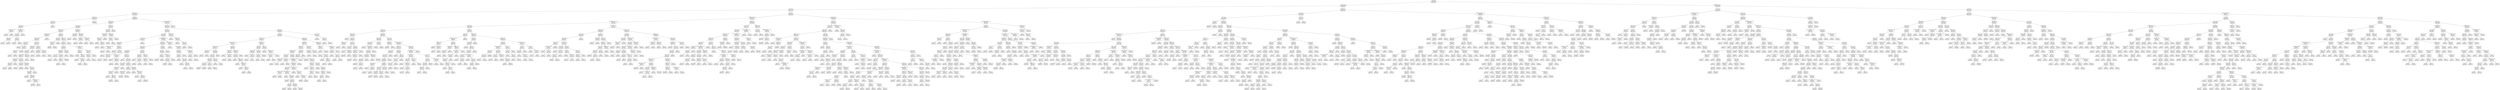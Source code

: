 digraph Tree {
node [shape=box, style="rounded", color="black", fontname=helvetica] ;
edge [fontname=helvetica] ;
0 [label="sqft <= 0.3\nmse = 148880.5\nsamples = 1875\nvalue = 1464.1"] ;
1 [label="ld_1.0 <= -0.0\nmse = 89685.7\nsamples = 1256\nvalue = 1296.2"] ;
0 -> 1 [labeldistance=2.5, labelangle=45, headlabel="True"] ;
2 [label="sqft <= -0.8\nmse = 44430.7\nsamples = 741\nvalue = 1142.6"] ;
1 -> 2 ;
3 [label="pTwenties <= -1.2\nmse = 19596.5\nsamples = 267\nvalue = 1002.2"] ;
2 -> 3 ;
4 [label="pForties <= 2.4\nmse = 15106.9\nsamples = 17\nvalue = 1187.3"] ;
3 -> 4 ;
5 [label="ld_4.0 <= 1.6\nmse = 16272.2\nsamples = 9\nvalue = 1110.9"] ;
4 -> 5 ;
6 [label="sqft <= -1.2\nmse = 12638.7\nsamples = 8\nvalue = 1139.5"] ;
5 -> 6 ;
7 [label="pTwenties <= -1.4\nmse = 400.0\nsamples = 2\nvalue = 955.0"] ;
6 -> 7 ;
8 [label="mse = 0.0\nsamples = 1\nvalue = 935.0"] ;
7 -> 8 ;
9 [label="mse = 0.0\nsamples = 1\nvalue = 975.0"] ;
7 -> 9 ;
10 [label="medianIncome <= 2.1\nmse = 7546.4\nsamples = 6\nvalue = 1173.1"] ;
6 -> 10 ;
11 [label="sqft <= -0.9\nmse = 4044.2\nsamples = 5\nvalue = 1203.8"] ;
10 -> 11 ;
12 [label="sqft <= -1.0\nmse = 3492.9\nsamples = 3\nvalue = 1185.0"] ;
11 -> 12 ;
13 [label="mse = 0.0\nsamples = 1\nvalue = 1250.0"] ;
12 -> 13 ;
14 [label="mse = 567.2\nsamples = 2\nvalue = 1136.2"] ;
12 -> 14 ;
15 [label="sqft <= -0.8\nmse = 420.2\nsamples = 2\nvalue = 1269.5"] ;
11 -> 15 ;
16 [label="mse = 0.0\nsamples = 1\nvalue = 1290.0"] ;
15 -> 16 ;
17 [label="mse = 0.0\nsamples = 1\nvalue = 1249.0"] ;
15 -> 17 ;
18 [label="mse = 0.0\nsamples = 1\nvalue = 1035.0"] ;
10 -> 18 ;
19 [label="mse = 0.0\nsamples = 1\nvalue = 925.0"] ;
5 -> 19 ;
20 [label="mse = 3415.1\nsamples = 8\nvalue = 1258.9"] ;
4 -> 20 ;
21 [label="sqft <= -1.1\nmse = 16938.5\nsamples = 250\nvalue = 987.1"] ;
3 -> 21 ;
22 [label="pYouths <= 1.0\nmse = 15946.9\nsamples = 76\nvalue = 930.7"] ;
21 -> 22 ;
23 [label="ty_2.0 <= 2.2\nmse = 9995.8\nsamples = 66\nvalue = 964.8"] ;
22 -> 23 ;
24 [label="pSixtyPlus <= -0.0\nmse = 7651.0\nsamples = 59\nvalue = 979.0"] ;
23 -> 24 ;
25 [label="pSixtyPlus <= -0.2\nmse = 7883.5\nsamples = 34\nvalue = 1005.7"] ;
24 -> 25 ;
26 [label="pYouths <= -0.3\nmse = 6788.9\nsamples = 33\nvalue = 1000.9"] ;
25 -> 26 ;
27 [label="ld_3.0 <= 0.3\nmse = 806.6\nsamples = 8\nvalue = 944.3"] ;
26 -> 27 ;
28 [label="mse = 0.0\nsamples = 1\nvalue = 895.0"] ;
27 -> 28 ;
29 [label="pk_4.0 <= 0.5\nmse = 667.5\nsamples = 7\nvalue = 948.1"] ;
27 -> 29 ;
30 [label="pk_3.0 <= 1.3\nmse = 540.2\nsamples = 4\nvalue = 939.4"] ;
29 -> 30 ;
31 [label="mse = 0.0\nsamples = 1\nvalue = 945.0"] ;
30 -> 31 ;
32 [label="mse = 612.2\nsamples = 3\nvalue = 938.6"] ;
30 -> 32 ;
33 [label="mse = 556.0\nsamples = 3\nvalue = 962.0"] ;
29 -> 33 ;
34 [label="pk_5.0 <= 1.9\nmse = 7373.5\nsamples = 25\nvalue = 1021.2"] ;
26 -> 34 ;
35 [label="pThirties <= 0.5\nmse = 6324.7\nsamples = 18\nvalue = 1001.1"] ;
34 -> 35 ;
36 [label="pk_7.0 <= 8.4\nmse = 4915.4\nsamples = 17\nvalue = 989.2"] ;
35 -> 36 ;
37 [label="pThirties <= -0.6\nmse = 2910.8\nsamples = 15\nvalue = 977.5"] ;
36 -> 37 ;
38 [label="pTwenties <= 1.7\nmse = 504.7\nsamples = 3\nvalue = 931.2"] ;
37 -> 38 ;
39 [label="ld_3.0 <= 0.3\nmse = 306.2\nsamples = 2\nvalue = 912.5"] ;
38 -> 39 ;
40 [label="mse = 0.0\nsamples = 1\nvalue = 930.0"] ;
39 -> 40 ;
41 [label="mse = 0.0\nsamples = 1\nvalue = 895.0"] ;
39 -> 41 ;
42 [label="mse = 0.0\nsamples = 1\nvalue = 950.0"] ;
38 -> 42 ;
43 [label="sqft <= -1.4\nmse = 2864.5\nsamples = 12\nvalue = 987.8"] ;
37 -> 43 ;
44 [label="pk_4.0 <= 0.5\nmse = 1600.0\nsamples = 3\nvalue = 1015.0"] ;
43 -> 44 ;
45 [label="mse = 0.0\nsamples = 1\nvalue = 995.0"] ;
44 -> 45 ;
46 [label="mse = 2222.2\nsamples = 2\nvalue = 1028.3"] ;
44 -> 46 ;
47 [label="sqft <= -1.3\nmse = 2956.2\nsamples = 9\nvalue = 977.3"] ;
43 -> 47 ;
48 [label="mse = 0.0\nsamples = 1\nvalue = 880.0"] ;
47 -> 48 ;
49 [label="pk_2.0 <= 0.1\nmse = 2347.7\nsamples = 8\nvalue = 985.4"] ;
47 -> 49 ;
50 [label="pk_4.0 <= 0.5\nmse = 2256.6\nsamples = 7\nvalue = 990.5"] ;
49 -> 50 ;
51 [label="mse = 216.0\nsamples = 3\nvalue = 1007.0"] ;
50 -> 51 ;
52 [label="pYouths <= 0.1\nmse = 3538.9\nsamples = 4\nvalue = 976.7"] ;
50 -> 52 ;
53 [label="mse = 0.0\nsamples = 1\nvalue = 895.0"] ;
52 -> 53 ;
54 [label="medianIncome <= -0.7\nmse = 2646.0\nsamples = 3\nvalue = 993.0"] ;
52 -> 54 ;
55 [label="mse = 4050.0\nsamples = 2\nvalue = 1005.0"] ;
54 -> 55 ;
56 [label="mse = 0.0\nsamples = 1\nvalue = 975.0"] ;
54 -> 56 ;
57 [label="mse = 0.0\nsamples = 1\nvalue = 930.0"] ;
49 -> 57 ;
58 [label="pFifties <= -1.6\nmse = 11250.0\nsamples = 2\nvalue = 1075.0"] ;
36 -> 58 ;
59 [label="mse = 0.0\nsamples = 1\nvalue = 1150.0"] ;
58 -> 59 ;
60 [label="mse = 0.0\nsamples = 1\nvalue = 925.0"] ;
58 -> 60 ;
61 [label="mse = 0.0\nsamples = 1\nvalue = 1150.0"] ;
35 -> 61 ;
62 [label="sqft <= -1.4\nmse = 6780.7\nsamples = 7\nvalue = 1066.4"] ;
34 -> 62 ;
63 [label="pYouths <= 0.1\nmse = 1839.6\nsamples = 5\nvalue = 1020.9"] ;
62 -> 63 ;
64 [label="mse = 0.0\nsamples = 1\nvalue = 950.0"] ;
63 -> 64 ;
65 [label="mse = 1282.3\nsamples = 4\nvalue = 1031.0"] ;
63 -> 65 ;
66 [label="ld_3.0 <= 0.3\nmse = 4218.8\nsamples = 2\nvalue = 1157.5"] ;
62 -> 66 ;
67 [label="mse = 0.0\nsamples = 1\nvalue = 1045.0"] ;
66 -> 67 ;
68 [label="mse = 0.0\nsamples = 1\nvalue = 1195.0"] ;
66 -> 68 ;
69 [label="mse = 0.0\nsamples = 1\nvalue = 1260.0"] ;
25 -> 69 ;
70 [label="sqft <= -1.5\nmse = 4979.8\nsamples = 25\nvalue = 942.1"] ;
24 -> 70 ;
71 [label="sqft <= -1.6\nmse = 1513.9\nsamples = 5\nvalue = 863.3"] ;
70 -> 71 ;
72 [label="pThirties <= -0.1\nmse = 88.9\nsamples = 3\nvalue = 901.7"] ;
71 -> 72 ;
73 [label="mse = 100.0\nsamples = 2\nvalue = 905.0"] ;
72 -> 73 ;
74 [label="mse = 0.0\nsamples = 1\nvalue = 895.0"] ;
72 -> 74 ;
75 [label="mse = 0.0\nsamples = 2\nvalue = 825.0"] ;
71 -> 75 ;
76 [label="pYouths <= 0.6\nmse = 4277.6\nsamples = 20\nvalue = 956.4"] ;
70 -> 76 ;
77 [label="sqft <= -1.3\nmse = 3841.7\nsamples = 19\nvalue = 947.5"] ;
76 -> 77 ;
78 [label="pk_5.0 <= 1.9\nmse = 3976.0\nsamples = 11\nvalue = 973.1"] ;
77 -> 78 ;
79 [label="pThirties <= 0.3\nmse = 3987.6\nsamples = 9\nvalue = 983.6"] ;
78 -> 79 ;
80 [label="sqft <= -1.3\nmse = 578.0\nsamples = 2\nvalue = 1009.0"] ;
79 -> 80 ;
81 [label="mse = 0.0\nsamples = 1\nvalue = 1026.0"] ;
80 -> 81 ;
82 [label="mse = 0.0\nsamples = 1\nvalue = 975.0"] ;
80 -> 82 ;
83 [label="sqft <= -1.4\nmse = 4591.6\nsamples = 7\nvalue = 977.8"] ;
79 -> 83 ;
84 [label="pForties <= 0.2\nmse = 0.9\nsamples = 2\nvalue = 974.3"] ;
83 -> 84 ;
85 [label="mse = 0.0\nsamples = 1\nvalue = 973.0"] ;
84 -> 85 ;
86 [label="mse = 0.0\nsamples = 1\nvalue = 975.0"] ;
84 -> 86 ;
87 [label="mse = 5964.2\nsamples = 5\nvalue = 978.8"] ;
83 -> 87 ;
88 [label="sqft <= -1.5\nmse = 138.9\nsamples = 2\nvalue = 916.7"] ;
78 -> 88 ;
89 [label="mse = 0.0\nsamples = 1\nvalue = 925.0"] ;
88 -> 89 ;
90 [label="mse = 0.0\nsamples = 1\nvalue = 900.0"] ;
88 -> 90 ;
91 [label="pTwenties <= -0.5\nmse = 541.9\nsamples = 8\nvalue = 903.5"] ;
77 -> 91 ;
92 [label="pYouths <= -0.2\nmse = 92.7\nsamples = 5\nvalue = 891.8"] ;
91 -> 92 ;
93 [label="mse = 0.0\nsamples = 1\nvalue = 869.0"] ;
92 -> 93 ;
94 [label="pFifties <= 0.4\nmse = 21.4\nsamples = 4\nvalue = 895.0"] ;
92 -> 94 ;
95 [label="mse = 0.0\nsamples = 1\nvalue = 885.0"] ;
94 -> 95 ;
96 [label="pTwenties <= -0.8\nmse = 5.6\nsamples = 3\nvalue = 896.7"] ;
94 -> 96 ;
97 [label="mse = 0.0\nsamples = 1\nvalue = 900.0"] ;
96 -> 97 ;
98 [label="mse = 0.0\nsamples = 2\nvalue = 895.0"] ;
96 -> 98 ;
99 [label="pk_5.0 <= 1.9\nmse = 400.2\nsamples = 3\nvalue = 934.7"] ;
91 -> 99 ;
100 [label="pForties <= -0.0\nmse = 144.0\nsamples = 2\nvalue = 947.0"] ;
99 -> 100 ;
101 [label="mse = 0.0\nsamples = 1\nvalue = 935.0"] ;
100 -> 101 ;
102 [label="mse = 0.0\nsamples = 1\nvalue = 959.0"] ;
100 -> 102 ;
103 [label="mse = 0.0\nsamples = 1\nvalue = 910.0"] ;
99 -> 103 ;
104 [label="mse = 0.0\nsamples = 1\nvalue = 1045.0"] ;
76 -> 104 ;
105 [label="pThirties <= 0.4\nmse = 13652.1\nsamples = 7\nvalue = 844.5"] ;
23 -> 105 ;
106 [label="pk_4.0 <= 0.5\nmse = 10000.0\nsamples = 2\nvalue = 1050.0"] ;
105 -> 106 ;
107 [label="mse = 0.0\nsamples = 1\nvalue = 950.0"] ;
106 -> 107 ;
108 [label="mse = 0.0\nsamples = 1\nvalue = 1150.0"] ;
106 -> 108 ;
109 [label="pThirties <= 0.5\nmse = 2998.8\nsamples = 5\nvalue = 798.9"] ;
105 -> 109 ;
110 [label="pTwenties <= 0.7\nmse = 675.0\nsamples = 2\nvalue = 855.0"] ;
109 -> 110 ;
111 [label="mse = 0.0\nsamples = 1\nvalue = 900.0"] ;
110 -> 111 ;
112 [label="mse = 0.0\nsamples = 1\nvalue = 840.0"] ;
110 -> 112 ;
113 [label="pTwenties <= 0.2\nmse = 324.0\nsamples = 3\nvalue = 754.0"] ;
109 -> 113 ;
114 [label="mse = 0.0\nsamples = 1\nvalue = 790.0"] ;
113 -> 114 ;
115 [label="mse = 0.0\nsamples = 2\nvalue = 745.0"] ;
113 -> 115 ;
116 [label="pYouths <= 2.7\nmse = 9432.3\nsamples = 10\nvalue = 753.4"] ;
22 -> 116 ;
117 [label="pk_4.0 <= 0.5\nmse = 8446.1\nsamples = 9\nvalue = 779.3"] ;
116 -> 117 ;
118 [label="pSixtyPlus <= -0.9\nmse = 5782.2\nsamples = 6\nvalue = 734.5"] ;
117 -> 118 ;
119 [label="pFifties <= -0.9\nmse = 1621.4\nsamples = 4\nvalue = 690.0"] ;
118 -> 119 ;
120 [label="mse = 0.0\nsamples = 1\nvalue = 635.0"] ;
119 -> 120 ;
121 [label="sqft <= -1.4\nmse = 576.0\nsamples = 3\nvalue = 712.0"] ;
119 -> 121 ;
122 [label="mse = 0.0\nsamples = 2\nvalue = 700.0"] ;
121 -> 122 ;
123 [label="mse = 0.0\nsamples = 1\nvalue = 760.0"] ;
121 -> 123 ;
124 [label="mse = 88.9\nsamples = 2\nvalue = 838.3"] ;
118 -> 124 ;
125 [label="pForties <= 0.2\nmse = 3960.7\nsamples = 3\nvalue = 854.0"] ;
117 -> 125 ;
126 [label="pThirties <= 0.0\nmse = 0.2\nsamples = 2\nvalue = 898.5"] ;
125 -> 126 ;
127 [label="mse = 0.0\nsamples = 1\nvalue = 899.0"] ;
126 -> 127 ;
128 [label="mse = 0.0\nsamples = 1\nvalue = 898.0"] ;
126 -> 128 ;
129 [label="mse = 0.0\nsamples = 1\nvalue = 765.0"] ;
125 -> 129 ;
130 [label="mse = 0.0\nsamples = 1\nvalue = 650.0"] ;
116 -> 130 ;
131 [label="number bedrooms <= 1.2\nmse = 15133.1\nsamples = 174\nvalue = 1014.4"] ;
21 -> 131 ;
132 [label="pYouths <= 0.1\nmse = 13232.3\nsamples = 173\nvalue = 1011.6"] ;
131 -> 132 ;
133 [label="pk_2.0 <= 0.1\nmse = 14107.9\nsamples = 71\nvalue = 1061.3"] ;
132 -> 133 ;
134 [label="ty_1.0 <= -0.8\nmse = 11604.2\nsamples = 64\nvalue = 1043.5"] ;
133 -> 134 ;
135 [label="ty_4.0 <= 1.9\nmse = 9874.0\nsamples = 9\nvalue = 1151.8"] ;
134 -> 135 ;
136 [label="pk_4.0 <= 0.5\nmse = 8326.0\nsamples = 8\nvalue = 1167.0"] ;
135 -> 136 ;
137 [label="medianIncome <= -1.0\nmse = 450.0\nsamples = 2\nvalue = 1265.0"] ;
136 -> 137 ;
138 [label="mse = 0.0\nsamples = 1\nvalue = 1250.0"] ;
137 -> 138 ;
139 [label="mse = 0.0\nsamples = 1\nvalue = 1295.0"] ;
137 -> 139 ;
140 [label="pThirties <= 0.7\nmse = 5821.4\nsamples = 6\nvalue = 1125.0"] ;
136 -> 140 ;
141 [label="mse = 2222.2\nsamples = 2\nvalue = 1061.7"] ;
140 -> 141 ;
142 [label="sqft <= -1.0\nmse = 3256.2\nsamples = 4\nvalue = 1172.5"] ;
140 -> 142 ;
143 [label="mse = 0.0\nsamples = 1\nvalue = 1095.0"] ;
142 -> 143 ;
144 [label="sqft <= -0.8\nmse = 1672.2\nsamples = 3\nvalue = 1198.3"] ;
142 -> 144 ;
145 [label="mse = 756.2\nsamples = 2\nvalue = 1222.5"] ;
144 -> 145 ;
146 [label="mse = 0.0\nsamples = 1\nvalue = 1150.0"] ;
144 -> 146 ;
147 [label="mse = 0.0\nsamples = 1\nvalue = 1000.0"] ;
135 -> 147 ;
148 [label="number bedrooms <= -0.2\nmse = 10006.8\nsamples = 55\nvalue = 1028.6"] ;
134 -> 148 ;
149 [label="pForties <= 0.2\nmse = 10332.6\nsamples = 46\nvalue = 1019.0"] ;
148 -> 149 ;
150 [label="pk_5.0 <= 1.9\nmse = 12818.5\nsamples = 37\nvalue = 1029.5"] ;
149 -> 150 ;
151 [label="ld_3.0 <= 0.3\nmse = 13955.5\nsamples = 30\nvalue = 1040.0"] ;
150 -> 151 ;
152 [label="pSixtyPlus <= -1.1\nmse = 23825.0\nsamples = 4\nvalue = 955.0"] ;
151 -> 152 ;
153 [label="mse = 0.0\nsamples = 1\nvalue = 750.0"] ;
152 -> 153 ;
154 [label="pThirties <= 0.4\nmse = 4218.8\nsamples = 3\nvalue = 1057.5"] ;
152 -> 154 ;
155 [label="mse = 0.0\nsamples = 2\nvalue = 1095.0"] ;
154 -> 155 ;
156 [label="mse = 0.0\nsamples = 1\nvalue = 945.0"] ;
154 -> 156 ;
157 [label="pYouths <= -1.1\nmse = 10712.1\nsamples = 26\nvalue = 1055.1"] ;
151 -> 157 ;
158 [label="mse = 0.0\nsamples = 1\nvalue = 1175.0"] ;
157 -> 158 ;
159 [label="pk_4.0 <= 0.5\nmse = 10426.2\nsamples = 25\nvalue = 1047.6"] ;
157 -> 159 ;
160 [label="pk_7.0 <= 8.4\nmse = 9428.2\nsamples = 8\nvalue = 1087.4"] ;
159 -> 160 ;
161 [label="pThirties <= 0.7\nmse = 5885.7\nsamples = 7\nvalue = 1121.8"] ;
160 -> 161 ;
162 [label="pk_3.0 <= 1.3\nmse = 908.0\nsamples = 4\nvalue = 1071.0"] ;
161 -> 162 ;
163 [label="mse = 0.0\nsamples = 1\nvalue = 1025.0"] ;
162 -> 163 ;
164 [label="pFifties <= 0.6\nmse = 270.2\nsamples = 3\nvalue = 1086.3"] ;
162 -> 164 ;
165 [label="mse = 400.0\nsamples = 2\nvalue = 1085.0"] ;
164 -> 165 ;
166 [label="mse = 0.0\nsamples = 1\nvalue = 1089.0"] ;
164 -> 166 ;
167 [label="mse = 5712.2\nsamples = 3\nvalue = 1172.5"] ;
161 -> 167 ;
168 [label="mse = 0.0\nsamples = 1\nvalue = 950.0"] ;
160 -> 168 ;
169 [label="sqft <= -1.0\nmse = 9830.6\nsamples = 17\nvalue = 1029.5"] ;
159 -> 169 ;
170 [label="sqft <= -1.1\nmse = 9801.9\nsamples = 8\nvalue = 1054.6"] ;
169 -> 170 ;
171 [label="pYouths <= -0.2\nmse = 10531.0\nsamples = 7\nvalue = 1050.9"] ;
170 -> 171 ;
172 [label="mse = 26450.0\nsamples = 2\nvalue = 1065.0"] ;
171 -> 172 ;
173 [label="mse = 4459.0\nsamples = 5\nvalue = 1045.6"] ;
171 -> 173 ;
174 [label="mse = 0.0\nsamples = 1\nvalue = 1095.0"] ;
170 -> 174 ;
175 [label="sqft <= -1.0\nmse = 8198.0\nsamples = 9\nvalue = 999.3"] ;
169 -> 175 ;
176 [label="mse = 0.0\nsamples = 1\nvalue = 870.0"] ;
175 -> 176 ;
177 [label="pTwenties <= 0.2\nmse = 7044.9\nsamples = 8\nvalue = 1013.7"] ;
175 -> 177 ;
178 [label="mse = 110.2\nsamples = 2\nvalue = 1037.5"] ;
177 -> 178 ;
179 [label="sqft <= -1.0\nmse = 8817.6\nsamples = 6\nvalue = 1006.9"] ;
177 -> 179 ;
180 [label="mse = 0.0\nsamples = 1\nvalue = 1045.0"] ;
179 -> 180 ;
181 [label="mse = 10004.2\nsamples = 5\nvalue = 1000.5"] ;
179 -> 181 ;
182 [label="sqft <= -0.9\nmse = 6790.1\nsamples = 7\nvalue = 990.9"] ;
150 -> 182 ;
183 [label="sqft <= -1.1\nmse = 2645.1\nsamples = 3\nvalue = 1055.8"] ;
182 -> 183 ;
184 [label="mse = 0.0\nsamples = 1\nvalue = 950.0"] ;
183 -> 184 ;
185 [label="sqft <= -1.0\nmse = 486.0\nsamples = 2\nvalue = 1077.0"] ;
183 -> 185 ;
186 [label="mse = 0.0\nsamples = 1\nvalue = 1050.0"] ;
185 -> 186 ;
187 [label="mse = 0.0\nsamples = 1\nvalue = 1095.0"] ;
185 -> 187 ;
188 [label="pThirties <= 0.7\nmse = 636.0\nsamples = 4\nvalue = 913.0"] ;
182 -> 188 ;
189 [label="pTwenties <= 0.8\nmse = 75.0\nsamples = 3\nvalue = 925.0"] ;
188 -> 189 ;
190 [label="mse = 0.0\nsamples = 2\nvalue = 930.0"] ;
189 -> 190 ;
191 [label="mse = 0.0\nsamples = 1\nvalue = 910.0"] ;
189 -> 191 ;
192 [label="mse = 0.0\nsamples = 1\nvalue = 865.0"] ;
188 -> 192 ;
193 [label="ld_4.0 <= 1.6\nmse = 946.5\nsamples = 9\nvalue = 985.6"] ;
149 -> 193 ;
194 [label="sqft <= -1.0\nmse = 828.6\nsamples = 8\nvalue = 980.0"] ;
193 -> 194 ;
195 [label="sqft <= -1.1\nmse = 645.9\nsamples = 4\nvalue = 995.7"] ;
194 -> 195 ;
196 [label="mse = 2256.2\nsamples = 2\nvalue = 997.5"] ;
195 -> 196 ;
197 [label="mse = 0.0\nsamples = 2\nvalue = 995.0"] ;
195 -> 197 ;
198 [label="pSixtyPlus <= 0.5\nmse = 517.3\nsamples = 4\nvalue = 964.3"] ;
194 -> 198 ;
199 [label="pk_4.0 <= 0.5\nmse = 281.2\nsamples = 3\nvalue = 957.5"] ;
198 -> 199 ;
200 [label="mse = 450.0\nsamples = 2\nvalue = 965.0"] ;
199 -> 200 ;
201 [label="mse = 0.0\nsamples = 1\nvalue = 950.0"] ;
199 -> 201 ;
202 [label="mse = 0.0\nsamples = 1\nvalue = 1005.0"] ;
198 -> 202 ;
203 [label="mse = 0.0\nsamples = 1\nvalue = 1025.0"] ;
193 -> 203 ;
204 [label="medianIncome <= -1.1\nmse = 5396.1\nsamples = 9\nvalue = 1078.2"] ;
148 -> 204 ;
205 [label="mse = 0.0\nsamples = 1\nvalue = 1199.0"] ;
204 -> 205 ;
206 [label="pk_5.0 <= 1.9\nmse = 3239.2\nsamples = 8\nvalue = 1056.2"] ;
204 -> 206 ;
207 [label="pYouths <= -0.2\nmse = 3460.2\nsamples = 5\nvalue = 1079.3"] ;
206 -> 207 ;
208 [label="sqft <= -1.0\nmse = 2187.5\nsamples = 4\nvalue = 1120.0"] ;
207 -> 208 ;
209 [label="mse = 0.0\nsamples = 1\nvalue = 1070.0"] ;
208 -> 209 ;
210 [label="sqft <= -0.9\nmse = 1805.6\nsamples = 3\nvalue = 1136.7"] ;
208 -> 210 ;
211 [label="mse = 0.0\nsamples = 1\nvalue = 1195.0"] ;
210 -> 211 ;
212 [label="sqft <= -0.8\nmse = 156.2\nsamples = 2\nvalue = 1107.5"] ;
210 -> 212 ;
213 [label="mse = 0.0\nsamples = 1\nvalue = 1095.0"] ;
212 -> 213 ;
214 [label="mse = 0.0\nsamples = 1\nvalue = 1120.0"] ;
212 -> 214 ;
215 [label="mse = 0.0\nsamples = 1\nvalue = 1025.0"] ;
207 -> 215 ;
216 [label="pFifties <= -1.1\nmse = 283.7\nsamples = 3\nvalue = 1015.8"] ;
206 -> 216 ;
217 [label="sqft <= -1.0\nmse = 6.2\nsamples = 2\nvalue = 1032.5"] ;
216 -> 217 ;
218 [label="mse = 0.0\nsamples = 1\nvalue = 1030.0"] ;
217 -> 218 ;
219 [label="mse = 0.0\nsamples = 1\nvalue = 1035.0"] ;
217 -> 219 ;
220 [label="mse = 0.0\nsamples = 1\nvalue = 999.0"] ;
216 -> 220 ;
221 [label="pForties <= -0.2\nmse = 10516.2\nsamples = 7\nvalue = 1208.5"] ;
133 -> 221 ;
222 [label="mse = 0.0\nsamples = 2\nvalue = 1050.0"] ;
221 -> 222 ;
223 [label="pForties <= 0.5\nmse = 1498.8\nsamples = 5\nvalue = 1268.0"] ;
221 -> 223 ;
224 [label="mse = 21.8\nsamples = 3\nvalue = 1240.8"] ;
223 -> 224 ;
225 [label="sqft <= -0.9\nmse = 672.2\nsamples = 2\nvalue = 1313.3"] ;
223 -> 225 ;
226 [label="mse = 0.0\nsamples = 1\nvalue = 1350.0"] ;
225 -> 226 ;
227 [label="mse = 0.0\nsamples = 1\nvalue = 1295.0"] ;
225 -> 227 ;
228 [label="pYouths <= 1.9\nmse = 9907.8\nsamples = 102\nvalue = 978.5"] ;
132 -> 228 ;
229 [label="sqft <= -0.9\nmse = 8775.1\nsamples = 99\nvalue = 969.5"] ;
228 -> 229 ;
230 [label="pForties <= 0.2\nmse = 6503.2\nsamples = 40\nvalue = 930.4"] ;
229 -> 230 ;
231 [label="medianIncome <= -0.7\nmse = 4373.2\nsamples = 27\nvalue = 956.6"] ;
230 -> 231 ;
232 [label="pSixtyPlus <= -1.2\nmse = 4476.5\nsamples = 14\nvalue = 936.7"] ;
231 -> 232 ;
233 [label="sqft <= -1.1\nmse = 7500.0\nsamples = 3\nvalue = 975.0"] ;
232 -> 233 ;
234 [label="mse = 0.0\nsamples = 2\nvalue = 925.0"] ;
233 -> 234 ;
235 [label="mse = 0.0\nsamples = 1\nvalue = 1125.0"] ;
233 -> 235 ;
236 [label="pk_3.0 <= 1.3\nmse = 3465.2\nsamples = 11\nvalue = 928.6"] ;
232 -> 236 ;
237 [label="sqft <= -1.0\nmse = 4113.4\nsamples = 10\nvalue = 936.2"] ;
236 -> 237 ;
238 [label="pFifties <= -0.7\nmse = 4605.6\nsamples = 8\nvalue = 918.3"] ;
237 -> 238 ;
239 [label="ty_2.0 <= 2.2\nmse = 7584.0\nsamples = 5\nvalue = 936.0"] ;
238 -> 239 ;
240 [label="mse = 2500.0\nsamples = 2\nvalue = 950.0"] ;
239 -> 240 ;
241 [label="mse = 10755.6\nsamples = 3\nvalue = 926.7"] ;
239 -> 241 ;
242 [label="pk_5.0 <= 1.9\nmse = 4.7\nsamples = 3\nvalue = 896.2"] ;
238 -> 242 ;
243 [label="mse = 0.0\nsamples = 2\nvalue = 895.0"] ;
242 -> 243 ;
244 [label="mse = 0.0\nsamples = 1\nvalue = 900.0"] ;
242 -> 244 ;
245 [label="pk_4.0 <= 0.5\nmse = 2178.0\nsamples = 2\nvalue = 963.0"] ;
237 -> 245 ;
246 [label="mse = 0.0\nsamples = 1\nvalue = 1029.0"] ;
245 -> 246 ;
247 [label="mse = 0.0\nsamples = 1\nvalue = 930.0"] ;
245 -> 247 ;
248 [label="mse = 0.0\nsamples = 1\nvalue = 900.0"] ;
236 -> 248 ;
249 [label="sqft <= -0.9\nmse = 2963.6\nsamples = 13\nvalue = 983.6"] ;
231 -> 249 ;
250 [label="pForties <= -0.1\nmse = 83.0\nsamples = 6\nvalue = 1008.0"] ;
249 -> 250 ;
251 [label="mse = 0.0\nsamples = 3\nvalue = 1015.0"] ;
250 -> 251 ;
252 [label="pTwenties <= -0.8\nmse = 3.6\nsamples = 3\nvalue = 996.3"] ;
250 -> 252 ;
253 [label="mse = 0.0\nsamples = 1\nvalue = 999.0"] ;
252 -> 253 ;
254 [label="mse = 0.0\nsamples = 2\nvalue = 995.0"] ;
252 -> 254 ;
255 [label="pSixtyPlus <= 0.9\nmse = 4528.4\nsamples = 7\nvalue = 962.0"] ;
249 -> 255 ;
256 [label="pk_4.0 <= 0.5\nmse = 3169.5\nsamples = 6\nvalue = 976.6"] ;
255 -> 256 ;
257 [label="mse = 0.0\nsamples = 1\nvalue = 925.0"] ;
256 -> 257 ;
258 [label="pFifties <= -0.5\nmse = 3041.5\nsamples = 5\nvalue = 993.8"] ;
256 -> 258 ;
259 [label="mse = 0.0\nsamples = 1\nvalue = 1100.0"] ;
258 -> 259 ;
260 [label="pTwenties <= -0.6\nmse = 944.6\nsamples = 4\nvalue = 972.6"] ;
258 -> 260 ;
261 [label="mse = 0.0\nsamples = 1\nvalue = 935.0"] ;
260 -> 261 ;
262 [label="pYouths <= 0.7\nmse = 3.6\nsamples = 3\nvalue = 997.7"] ;
260 -> 262 ;
263 [label="mse = 4.0\nsamples = 2\nvalue = 997.0"] ;
262 -> 263 ;
264 [label="mse = 0.0\nsamples = 1\nvalue = 999.0"] ;
262 -> 264 ;
265 [label="mse = 0.0\nsamples = 1\nvalue = 845.0"] ;
255 -> 265 ;
266 [label="pTwenties <= -0.9\nmse = 6317.0\nsamples = 13\nvalue = 872.2"] ;
230 -> 266 ;
267 [label="sqft <= -0.9\nmse = 7613.9\nsamples = 7\nvalue = 929.9"] ;
266 -> 267 ;
268 [label="pForties <= 1.1\nmse = 5288.0\nsamples = 3\nvalue = 1023.0"] ;
267 -> 268 ;
269 [label="mse = 0.0\nsamples = 1\nvalue = 925.0"] ;
268 -> 269 ;
270 [label="pThirties <= -0.3\nmse = 729.0\nsamples = 2\nvalue = 1072.0"] ;
268 -> 270 ;
271 [label="mse = 0.0\nsamples = 1\nvalue = 1099.0"] ;
270 -> 271 ;
272 [label="mse = 0.0\nsamples = 1\nvalue = 1045.0"] ;
270 -> 272 ;
273 [label="pk_3.0 <= 1.3\nmse = 684.0\nsamples = 4\nvalue = 874.0"] ;
267 -> 273 ;
274 [label="pYouths <= 0.6\nmse = 56.2\nsamples = 2\nvalue = 857.5"] ;
273 -> 274 ;
275 [label="mse = 0.0\nsamples = 1\nvalue = 850.0"] ;
274 -> 275 ;
276 [label="mse = 0.0\nsamples = 1\nvalue = 865.0"] ;
274 -> 276 ;
277 [label="mse = 800.0\nsamples = 2\nvalue = 885.0"] ;
273 -> 277 ;
278 [label="sqft <= -1.0\nmse = 484.0\nsamples = 6\nvalue = 826.0"] ;
266 -> 278 ;
279 [label="mse = 154.7\nsamples = 3\nvalue = 848.8"] ;
278 -> 279 ;
280 [label="pTwenties <= -0.8\nmse = 128.5\nsamples = 3\nvalue = 810.8"] ;
278 -> 280 ;
281 [label="medianIncome <= -0.5\nmse = 22.2\nsamples = 2\nvalue = 821.7"] ;
280 -> 281 ;
282 [label="mse = 0.0\nsamples = 1\nvalue = 815.0"] ;
281 -> 282 ;
283 [label="mse = 0.0\nsamples = 1\nvalue = 825.0"] ;
281 -> 283 ;
284 [label="mse = 0.0\nsamples = 1\nvalue = 800.0"] ;
280 -> 284 ;
285 [label="pk_3.0 <= 1.3\nmse = 8595.5\nsamples = 59\nvalue = 995.5"] ;
229 -> 285 ;
286 [label="pThirties <= 0.0\nmse = 7195.9\nsamples = 48\nvalue = 974.0"] ;
285 -> 286 ;
287 [label="pFifties <= 0.4\nmse = 3793.1\nsamples = 41\nvalue = 949.3"] ;
286 -> 287 ;
288 [label="pTwenties <= -0.7\nmse = 3821.8\nsamples = 28\nvalue = 935.3"] ;
287 -> 288 ;
289 [label="ld_3.0 <= 0.3\nmse = 1582.2\nsamples = 7\nvalue = 899.5"] ;
288 -> 289 ;
290 [label="pTwenties <= -0.8\nmse = 2067.2\nsamples = 2\nvalue = 873.8"] ;
289 -> 290 ;
291 [label="mse = 0.0\nsamples = 1\nvalue = 795.0"] ;
290 -> 291 ;
292 [label="mse = 0.0\nsamples = 1\nvalue = 900.0"] ;
290 -> 292 ;
293 [label="pYouths <= 1.2\nmse = 522.2\nsamples = 5\nvalue = 916.7"] ;
289 -> 293 ;
294 [label="mse = 0.0\nsamples = 1\nvalue = 925.0"] ;
293 -> 294 ;
295 [label="mse = 610.0\nsamples = 4\nvalue = 915.0"] ;
293 -> 295 ;
296 [label="ld_5.0 <= 6.3\nmse = 4001.7\nsamples = 21\nvalue = 948.0"] ;
288 -> 296 ;
297 [label="number bedrooms <= -0.2\nmse = 3568.5\nsamples = 20\nvalue = 952.6"] ;
296 -> 297 ;
298 [label="pTwenties <= -0.5\nmse = 3698.6\nsamples = 19\nvalue = 949.2"] ;
297 -> 298 ;
299 [label="sqft <= -0.8\nmse = 4546.3\nsamples = 13\nvalue = 957.2"] ;
298 -> 299 ;
300 [label="pSixtyPlus <= 0.3\nmse = 1716.2\nsamples = 3\nvalue = 973.2"] ;
299 -> 300 ;
301 [label="mse = 0.0\nsamples = 1\nvalue = 949.0"] ;
300 -> 301 ;
302 [label="mse = 2256.2\nsamples = 2\nvalue = 997.5"] ;
300 -> 302 ;
303 [label="medianIncome <= -0.4\nmse = 5213.6\nsamples = 10\nvalue = 952.9"] ;
299 -> 303 ;
304 [label="mse = 0.0\nsamples = 1\nvalue = 975.0"] ;
303 -> 304 ;
305 [label="pk_4.0 <= 0.5\nmse = 5548.5\nsamples = 9\nvalue = 951.3"] ;
303 -> 305 ;
306 [label="mse = 355.6\nsamples = 2\nvalue = 961.7"] ;
305 -> 306 ;
307 [label="sqft <= -0.8\nmse = 6927.3\nsamples = 7\nvalue = 948.5"] ;
305 -> 307 ;
308 [label="sqft <= -0.8\nmse = 756.2\nsamples = 2\nvalue = 932.5"] ;
307 -> 308 ;
309 [label="mse = 0.0\nsamples = 1\nvalue = 960.0"] ;
308 -> 309 ;
310 [label="mse = 0.0\nsamples = 1\nvalue = 905.0"] ;
308 -> 310 ;
311 [label="sqft <= -0.8\nmse = 8229.6\nsamples = 5\nvalue = 952.0"] ;
307 -> 311 ;
312 [label="mse = 0.0\nsamples = 1\nvalue = 950.0"] ;
311 -> 312 ;
313 [label="mse = 10579.4\nsamples = 4\nvalue = 952.6"] ;
311 -> 313 ;
314 [label="medianIncome <= -0.8\nmse = 178.3\nsamples = 6\nvalue = 924.0"] ;
298 -> 314 ;
315 [label="mse = 0.0\nsamples = 1\nvalue = 899.0"] ;
314 -> 315 ;
316 [label="pk_4.0 <= 0.5\nmse = 64.0\nsamples = 5\nvalue = 929.0"] ;
314 -> 316 ;
317 [label="mse = 0.0\nsamples = 2\nvalue = 925.0"] ;
316 -> 317 ;
318 [label="pSixtyPlus <= -0.4\nmse = 88.9\nsamples = 3\nvalue = 931.7"] ;
316 -> 318 ;
319 [label="mse = 100.0\nsamples = 2\nvalue = 935.0"] ;
318 -> 319 ;
320 [label="mse = 0.0\nsamples = 1\nvalue = 925.0"] ;
318 -> 320 ;
321 [label="mse = 0.0\nsamples = 1\nvalue = 995.0"] ;
297 -> 321 ;
322 [label="mse = 0.0\nsamples = 1\nvalue = 825.0"] ;
296 -> 322 ;
323 [label="pk_5.0 <= 1.9\nmse = 2656.6\nsamples = 13\nvalue = 975.9"] ;
287 -> 323 ;
324 [label="sqft <= -0.9\nmse = 1646.0\nsamples = 12\nvalue = 968.3"] ;
323 -> 324 ;
325 [label="mse = 138.9\nsamples = 2\nvalue = 1009.7"] ;
324 -> 325 ;
326 [label="pYouths <= 0.7\nmse = 1547.9\nsamples = 10\nvalue = 960.6"] ;
324 -> 326 ;
327 [label="pForties <= 0.0\nmse = 226.5\nsamples = 4\nvalue = 943.9"] ;
326 -> 327 ;
328 [label="mse = 0.0\nsamples = 1\nvalue = 925.0"] ;
327 -> 328 ;
329 [label="pThirties <= -0.5\nmse = 72.2\nsamples = 3\nvalue = 953.3"] ;
327 -> 329 ;
330 [label="pThirties <= -1.0\nmse = 5.6\nsamples = 2\nvalue = 961.7"] ;
329 -> 330 ;
331 [label="mse = 0.0\nsamples = 1\nvalue = 960.0"] ;
330 -> 331 ;
332 [label="mse = 0.0\nsamples = 1\nvalue = 965.0"] ;
330 -> 332 ;
333 [label="mse = 0.0\nsamples = 1\nvalue = 945.0"] ;
329 -> 333 ;
334 [label="sqft <= -0.8\nmse = 2429.7\nsamples = 6\nvalue = 982.0"] ;
326 -> 334 ;
335 [label="mse = 0.0\nsamples = 1\nvalue = 900.0"] ;
334 -> 335 ;
336 [label="ld_4.0 <= 1.6\nmse = 1527.2\nsamples = 5\nvalue = 995.7"] ;
334 -> 336 ;
337 [label="pFifties <= 0.8\nmse = 634.2\nsamples = 4\nvalue = 1009.8"] ;
336 -> 337 ;
338 [label="sqft <= -0.8\nmse = 5.2\nsamples = 3\nvalue = 997.2"] ;
337 -> 338 ;
339 [label="mse = 5.6\nsamples = 2\nvalue = 996.7"] ;
338 -> 339 ;
340 [label="mse = 0.0\nsamples = 1\nvalue = 999.0"] ;
338 -> 340 ;
341 [label="mse = 0.0\nsamples = 1\nvalue = 1060.0"] ;
337 -> 341 ;
342 [label="mse = 0.0\nsamples = 1\nvalue = 925.0"] ;
336 -> 342 ;
343 [label="mse = 0.0\nsamples = 1\nvalue = 1120.0"] ;
323 -> 343 ;
344 [label="pk_4.0 <= 0.5\nmse = 8269.4\nsamples = 7\nvalue = 1076.4"] ;
286 -> 344 ;
345 [label="pk_2.0 <= 0.1\nmse = 5625.0\nsamples = 2\nvalue = 1270.0"] ;
344 -> 345 ;
346 [label="mse = 0.0\nsamples = 1\nvalue = 1345.0"] ;
345 -> 346 ;
347 [label="mse = 0.0\nsamples = 1\nvalue = 1195.0"] ;
345 -> 347 ;
348 [label="sqft <= -0.9\nmse = 1424.3\nsamples = 5\nvalue = 1044.2"] ;
344 -> 348 ;
349 [label="mse = 0.0\nsamples = 2\nvalue = 990.0"] ;
348 -> 349 ;
350 [label="sqft <= -0.8\nmse = 595.1\nsamples = 3\nvalue = 1062.2"] ;
348 -> 350 ;
351 [label="mse = 0.0\nsamples = 1\nvalue = 1045.0"] ;
350 -> 351 ;
352 [label="pForties <= 0.4\nmse = 5.6\nsamples = 2\nvalue = 1096.7"] ;
350 -> 352 ;
353 [label="mse = 0.0\nsamples = 1\nvalue = 1100.0"] ;
352 -> 353 ;
354 [label="mse = 0.0\nsamples = 1\nvalue = 1095.0"] ;
352 -> 354 ;
355 [label="pYouths <= 0.4\nmse = 2451.6\nsamples = 11\nvalue = 1098.7"] ;
285 -> 355 ;
356 [label="pTwenties <= -0.6\nmse = 966.7\nsamples = 6\nvalue = 1050.0"] ;
355 -> 356 ;
357 [label="mse = 0.0\nsamples = 1\nvalue = 1020.0"] ;
356 -> 357 ;
358 [label="mse = 944.0\nsamples = 5\nvalue = 1056.0"] ;
356 -> 358 ;
359 [label="pForties <= 0.1\nmse = 809.9\nsamples = 5\nvalue = 1131.1"] ;
355 -> 359 ;
360 [label="sqft <= -0.8\nmse = 353.5\nsamples = 4\nvalue = 1114.2"] ;
359 -> 360 ;
361 [label="mse = 0.0\nsamples = 1\nvalue = 1100.0"] ;
360 -> 361 ;
362 [label="ld_3.0 <= 0.3\nmse = 379.7\nsamples = 3\nvalue = 1121.2"] ;
360 -> 362 ;
363 [label="mse = 0.0\nsamples = 1\nvalue = 1095.0"] ;
362 -> 363 ;
364 [label="mse = 200.0\nsamples = 2\nvalue = 1130.0"] ;
362 -> 364 ;
365 [label="mse = 0.0\nsamples = 1\nvalue = 1165.0"] ;
359 -> 365 ;
366 [label="ty_1.0 <= -0.8\nmse = 2019.2\nsamples = 3\nvalue = 1142.6"] ;
228 -> 366 ;
367 [label="mse = 0.0\nsamples = 1\nvalue = 1200.0"] ;
366 -> 367 ;
368 [label="ld_3.0 <= 0.3\nmse = 70.6\nsamples = 2\nvalue = 1108.2"] ;
366 -> 368 ;
369 [label="mse = 0.0\nsamples = 1\nvalue = 1125.0"] ;
368 -> 369 ;
370 [label="mse = 0.0\nsamples = 1\nvalue = 1104.0"] ;
368 -> 370 ;
371 [label="mse = 0.0\nsamples = 1\nvalue = 1720.0"] ;
131 -> 371 ;
372 [label="sqft <= -0.2\nmse = 40875.5\nsamples = 474\nvalue = 1223.2"] ;
2 -> 372 ;
373 [label="medianIncome <= 0.5\nmse = 28421.4\nsamples = 268\nvalue = 1161.9"] ;
372 -> 373 ;
374 [label="number bedrooms <= -0.2\nmse = 23627.1\nsamples = 209\nvalue = 1132.3"] ;
373 -> 374 ;
375 [label="pYouths <= 0.2\nmse = 19194.3\nsamples = 128\nvalue = 1086.8"] ;
374 -> 375 ;
376 [label="ld_3.0 <= 0.3\nmse = 21010.9\nsamples = 70\nvalue = 1139.4"] ;
375 -> 376 ;
377 [label="pYouths <= -1.1\nmse = 9580.7\nsamples = 16\nvalue = 1255.9"] ;
376 -> 377 ;
378 [label="mse = 0.0\nsamples = 1\nvalue = 975.0"] ;
377 -> 378 ;
379 [label="sqft <= -0.6\nmse = 6555.7\nsamples = 15\nvalue = 1267.6"] ;
377 -> 379 ;
380 [label="pFifties <= -1.0\nmse = 555.6\nsamples = 2\nvalue = 1128.3"] ;
379 -> 380 ;
381 [label="mse = 0.0\nsamples = 1\nvalue = 1095.0"] ;
380 -> 381 ;
382 [label="mse = 0.0\nsamples = 1\nvalue = 1145.0"] ;
380 -> 382 ;
383 [label="ld_4.0 <= 1.6\nmse = 4247.0\nsamples = 13\nvalue = 1287.5"] ;
379 -> 383 ;
384 [label="ty_1.0 <= -0.8\nmse = 1178.1\nsamples = 7\nvalue = 1248.1"] ;
383 -> 384 ;
385 [label="mse = 0.0\nsamples = 1\nvalue = 1217.0"] ;
384 -> 385 ;
386 [label="pThirties <= 0.7\nmse = 1188.2\nsamples = 6\nvalue = 1252.6"] ;
384 -> 386 ;
387 [label="mse = 1385.0\nsamples = 5\nvalue = 1253.0"] ;
386 -> 387 ;
388 [label="mse = 0.0\nsamples = 1\nvalue = 1250.0"] ;
386 -> 388 ;
389 [label="sqft <= -0.4\nmse = 4596.2\nsamples = 6\nvalue = 1311.7"] ;
383 -> 389 ;
390 [label="pForties <= 0.0\nmse = 4114.2\nsamples = 5\nvalue = 1297.5"] ;
389 -> 390 ;
391 [label="pForties <= -0.8\nmse = 6459.4\nsamples = 4\nvalue = 1296.0"] ;
390 -> 391 ;
392 [label="mse = 9042.6\nsamples = 3\nvalue = 1296.4"] ;
391 -> 392 ;
393 [label="mse = 0.0\nsamples = 1\nvalue = 1295.0"] ;
391 -> 393 ;
394 [label="mse = 0.0\nsamples = 1\nvalue = 1300.0"] ;
390 -> 394 ;
395 [label="mse = 0.0\nsamples = 1\nvalue = 1390.0"] ;
389 -> 395 ;
396 [label="pYouths <= -0.4\nmse = 19094.0\nsamples = 54\nvalue = 1103.8"] ;
376 -> 396 ;
397 [label="pk_5.0 <= 1.9\nmse = 26702.2\nsamples = 15\nvalue = 1200.9"] ;
396 -> 397 ;
398 [label="ty_1.0 <= -0.8\nmse = 18975.1\nsamples = 12\nvalue = 1250.8"] ;
397 -> 398 ;
399 [label="mse = 0.0\nsamples = 2\nvalue = 1495.0"] ;
398 -> 399 ;
400 [label="pSixtyPlus <= 3.6\nmse = 12495.5\nsamples = 10\nvalue = 1218.3"] ;
398 -> 400 ;
401 [label="pk_3.0 <= 1.3\nmse = 11090.5\nsamples = 9\nvalue = 1230.6"] ;
400 -> 401 ;
402 [label="pThirties <= 0.8\nmse = 2901.2\nsamples = 6\nvalue = 1265.1"] ;
401 -> 402 ;
403 [label="sqft <= -0.7\nmse = 1268.8\nsamples = 5\nvalue = 1280.0"] ;
402 -> 403 ;
404 [label="mse = 225.0\nsamples = 2\nvalue = 1335.0"] ;
403 -> 404 ;
405 [label="sqft <= -0.6\nmse = 272.2\nsamples = 3\nvalue = 1261.7"] ;
403 -> 405 ;
406 [label="mse = 0.0\nsamples = 1\nvalue = 1285.0"] ;
405 -> 406 ;
407 [label="mse = 0.0\nsamples = 2\nvalue = 1250.0"] ;
405 -> 407 ;
408 [label="mse = 0.0\nsamples = 1\nvalue = 1146.0"] ;
402 -> 408 ;
409 [label="pTwenties <= -0.2\nmse = 19843.4\nsamples = 3\nvalue = 1168.6"] ;
401 -> 409 ;
410 [label="mse = 0.0\nsamples = 1\nvalue = 1025.0"] ;
409 -> 410 ;
411 [label="mse = 18360.2\nsamples = 2\nvalue = 1204.5"] ;
409 -> 411 ;
412 [label="mse = 0.0\nsamples = 1\nvalue = 1045.0"] ;
400 -> 412 ;
413 [label="sqft <= -0.6\nmse = 3942.2\nsamples = 3\nvalue = 988.8"] ;
397 -> 413 ;
414 [label="mse = 0.0\nsamples = 2\nvalue = 1025.0"] ;
413 -> 414 ;
415 [label="mse = 0.0\nsamples = 1\nvalue = 880.0"] ;
413 -> 415 ;
416 [label="sqft <= -0.7\nmse = 12113.8\nsamples = 39\nvalue = 1070.4"] ;
396 -> 416 ;
417 [label="pFifties <= -1.0\nmse = 5964.8\nsamples = 3\nvalue = 1213.8"] ;
416 -> 417 ;
418 [label="mse = 555.6\nsamples = 2\nvalue = 1266.7"] ;
417 -> 418 ;
419 [label="mse = 0.0\nsamples = 1\nvalue = 1108.0"] ;
417 -> 419 ;
420 [label="medianIncome <= -0.1\nmse = 9004.8\nsamples = 36\nvalue = 1045.6"] ;
416 -> 420 ;
421 [label="pFifties <= -0.9\nmse = 7415.1\nsamples = 22\nvalue = 1019.9"] ;
420 -> 421 ;
422 [label="pk_2.0 <= 0.1\nmse = 11108.3\nsamples = 13\nvalue = 1048.1"] ;
421 -> 422 ;
423 [label="ty_2.0 <= 2.2\nmse = 10345.7\nsamples = 12\nvalue = 1057.4"] ;
422 -> 423 ;
424 [label="sqft <= -0.6\nmse = 9688.6\nsamples = 11\nvalue = 1048.2"] ;
423 -> 424 ;
425 [label="pk_4.0 <= 0.5\nmse = 6356.2\nsamples = 3\nvalue = 1112.5"] ;
424 -> 425 ;
426 [label="mse = 0.0\nsamples = 1\nvalue = 1240.0"] ;
425 -> 426 ;
427 [label="sqft <= -0.7\nmse = 1250.0\nsamples = 2\nvalue = 1070.0"] ;
425 -> 427 ;
428 [label="mse = 0.0\nsamples = 1\nvalue = 1020.0"] ;
427 -> 428 ;
429 [label="mse = 0.0\nsamples = 1\nvalue = 1095.0"] ;
427 -> 429 ;
430 [label="sqft <= -0.3\nmse = 8850.1\nsamples = 8\nvalue = 1024.8"] ;
424 -> 430 ;
431 [label="pk_5.0 <= 1.9\nmse = 4957.0\nsamples = 6\nvalue = 995.4"] ;
430 -> 431 ;
432 [label="sqft <= -0.5\nmse = 3379.0\nsamples = 4\nvalue = 955.6"] ;
431 -> 432 ;
433 [label="mse = 910.2\nsamples = 2\nvalue = 977.7"] ;
432 -> 433 ;
434 [label="mse = 5256.2\nsamples = 2\nvalue = 922.5"] ;
432 -> 434 ;
435 [label="sqft <= -0.5\nmse = 555.6\nsamples = 2\nvalue = 1061.7"] ;
431 -> 435 ;
436 [label="mse = 0.0\nsamples = 1\nvalue = 1045.0"] ;
435 -> 436 ;
437 [label="mse = 0.0\nsamples = 1\nvalue = 1095.0"] ;
435 -> 437 ;
438 [label="pk_5.0 <= 1.9\nmse = 10755.6\nsamples = 2\nvalue = 1103.3"] ;
430 -> 438 ;
439 [label="mse = 0.0\nsamples = 1\nvalue = 1250.0"] ;
438 -> 439 ;
440 [label="mse = 0.0\nsamples = 1\nvalue = 1030.0"] ;
438 -> 440 ;
441 [label="mse = 0.0\nsamples = 1\nvalue = 1195.0"] ;
423 -> 441 ;
442 [label="mse = 0.0\nsamples = 1\nvalue = 900.0"] ;
422 -> 442 ;
443 [label="sqft <= -0.7\nmse = 1309.3\nsamples = 9\nvalue = 988.0"] ;
421 -> 443 ;
444 [label="mse = 0.0\nsamples = 1\nvalue = 925.0"] ;
443 -> 444 ;
445 [label="sqft <= -0.3\nmse = 396.4\nsamples = 8\nvalue = 1003.8"] ;
443 -> 445 ;
446 [label="sqft <= -0.5\nmse = 145.9\nsamples = 7\nvalue = 1008.6"] ;
445 -> 446 ;
447 [label="pk_4.0 <= 0.5\nmse = 140.0\nsamples = 6\nvalue = 1010.0"] ;
446 -> 447 ;
448 [label="mse = 200.0\nsamples = 5\nvalue = 1010.0"] ;
447 -> 448 ;
449 [label="mse = 0.0\nsamples = 1\nvalue = 1010.0"] ;
447 -> 449 ;
450 [label="mse = 0.0\nsamples = 1\nvalue = 995.0"] ;
446 -> 450 ;
451 [label="mse = 0.0\nsamples = 1\nvalue = 950.0"] ;
445 -> 451 ;
452 [label="pk_5.0 <= 1.9\nmse = 8809.6\nsamples = 14\nvalue = 1086.6"] ;
420 -> 452 ;
453 [label="medianIncome <= 0.2\nmse = 5431.0\nsamples = 13\nvalue = 1072.8"] ;
452 -> 453 ;
454 [label="medianIncome <= 0.1\nmse = 794.4\nsamples = 6\nvalue = 1037.8"] ;
453 -> 454 ;
455 [label="sqft <= -0.6\nmse = 483.9\nsamples = 4\nvalue = 1047.9"] ;
454 -> 455 ;
456 [label="mse = 0.0\nsamples = 1\nvalue = 1080.0"] ;
455 -> 456 ;
457 [label="pTwenties <= -0.7\nmse = 186.5\nsamples = 3\nvalue = 1037.2"] ;
455 -> 457 ;
458 [label="mse = 0.0\nsamples = 1\nvalue = 1050.0"] ;
457 -> 458 ;
459 [label="pk_2.0 <= 0.1\nmse = 43.6\nsamples = 2\nvalue = 1024.3"] ;
457 -> 459 ;
460 [label="mse = 0.0\nsamples = 1\nvalue = 1015.0"] ;
459 -> 460 ;
461 [label="mse = 0.0\nsamples = 1\nvalue = 1029.0"] ;
459 -> 461 ;
462 [label="pSixtyPlus <= 0.8\nmse = 6.2\nsamples = 2\nvalue = 997.5"] ;
454 -> 462 ;
463 [label="mse = 0.0\nsamples = 1\nvalue = 1000.0"] ;
462 -> 463 ;
464 [label="mse = 0.0\nsamples = 1\nvalue = 995.0"] ;
462 -> 464 ;
465 [label="sqft <= -0.5\nmse = 7711.1\nsamples = 7\nvalue = 1111.7"] ;
453 -> 465 ;
466 [label="sqft <= -0.6\nmse = 7216.0\nsamples = 5\nvalue = 1163.0"] ;
465 -> 466 ;
467 [label="sqft <= -0.6\nmse = 9688.9\nsamples = 3\nvalue = 1138.3"] ;
466 -> 467 ;
468 [label="pFifties <= 0.3\nmse = 4900.0\nsamples = 2\nvalue = 1195.0"] ;
467 -> 468 ;
469 [label="mse = 0.0\nsamples = 1\nvalue = 1125.0"] ;
468 -> 469 ;
470 [label="mse = 0.0\nsamples = 1\nvalue = 1265.0"] ;
468 -> 470 ;
471 [label="mse = 0.0\nsamples = 1\nvalue = 1025.0"] ;
467 -> 471 ;
472 [label="mse = 1225.0\nsamples = 2\nvalue = 1200.0"] ;
466 -> 472 ;
473 [label="pSixtyPlus <= 0.9\nmse = 918.8\nsamples = 2\nvalue = 1047.5"] ;
465 -> 473 ;
474 [label="mse = 0.0\nsamples = 1\nvalue = 1065.0"] ;
473 -> 474 ;
475 [label="mse = 0.0\nsamples = 1\nvalue = 995.0"] ;
473 -> 475 ;
476 [label="mse = 0.0\nsamples = 1\nvalue = 1350.0"] ;
452 -> 476 ;
477 [label="pFifties <= 0.2\nmse = 9374.5\nsamples = 58\nvalue = 1022.1"] ;
375 -> 477 ;
478 [label="sqft <= -0.2\nmse = 6277.0\nsamples = 16\nvalue = 927.2"] ;
477 -> 478 ;
479 [label="medianIncome <= -0.8\nmse = 3330.9\nsamples = 15\nvalue = 938.3"] ;
478 -> 479 ;
480 [label="pForties <= -0.6\nmse = 277.8\nsamples = 4\nvalue = 883.3"] ;
479 -> 480 ;
481 [label="mse = 0.0\nsamples = 2\nvalue = 900.0"] ;
480 -> 481 ;
482 [label="pFifties <= -0.6\nmse = 100.0\nsamples = 2\nvalue = 870.0"] ;
480 -> 482 ;
483 [label="mse = 0.0\nsamples = 1\nvalue = 875.0"] ;
482 -> 483 ;
484 [label="mse = 0.0\nsamples = 1\nvalue = 850.0"] ;
482 -> 484 ;
485 [label="sqft <= -0.6\nmse = 2390.8\nsamples = 11\nvalue = 969.2"] ;
479 -> 485 ;
486 [label="pTwenties <= 0.2\nmse = 1740.6\nsamples = 3\nvalue = 930.7"] ;
485 -> 486 ;
487 [label="pk_7.0 <= 8.4\nmse = 216.0\nsamples = 2\nvalue = 913.0"] ;
486 -> 487 ;
488 [label="mse = 0.0\nsamples = 1\nvalue = 925.0"] ;
487 -> 488 ;
489 [label="mse = 0.0\nsamples = 1\nvalue = 895.0"] ;
487 -> 489 ;
490 [label="mse = 0.0\nsamples = 1\nvalue = 1019.0"] ;
486 -> 490 ;
491 [label="pFifties <= 0.0\nmse = 1351.8\nsamples = 8\nvalue = 992.4"] ;
485 -> 491 ;
492 [label="medianIncome <= 0.1\nmse = 448.0\nsamples = 7\nvalue = 1002.7"] ;
491 -> 492 ;
493 [label="pSixtyPlus <= 0.5\nmse = 188.9\nsamples = 6\nvalue = 996.8"] ;
492 -> 493 ;
494 [label="pFifties <= -0.4\nmse = 85.6\nsamples = 5\nvalue = 992.7"] ;
493 -> 494 ;
495 [label="pFifties <= -0.6\nmse = 34.7\nsamples = 3\nvalue = 983.0"] ;
494 -> 495 ;
496 [label="mse = 0.0\nsamples = 1\nvalue = 975.0"] ;
495 -> 496 ;
497 [label="pYouths <= 1.0\nmse = 4.0\nsamples = 2\nvalue = 987.0"] ;
495 -> 497 ;
498 [label="mse = 0.0\nsamples = 1\nvalue = 985.0"] ;
497 -> 498 ;
499 [label="mse = 0.0\nsamples = 1\nvalue = 989.0"] ;
497 -> 499 ;
500 [label="mse = 0.0\nsamples = 2\nvalue = 1000.0"] ;
494 -> 500 ;
501 [label="mse = 0.0\nsamples = 1\nvalue = 1025.0"] ;
493 -> 501 ;
502 [label="mse = 0.0\nsamples = 1\nvalue = 1050.0"] ;
492 -> 502 ;
503 [label="mse = 0.0\nsamples = 1\nvalue = 900.0"] ;
491 -> 503 ;
504 [label="mse = 0.0\nsamples = 1\nvalue = 650.0"] ;
478 -> 504 ;
505 [label="pSixtyPlus <= 0.3\nmse = 5225.8\nsamples = 42\nvalue = 1062.5"] ;
477 -> 505 ;
506 [label="ty_2.0 <= 2.2\nmse = 7316.1\nsamples = 14\nvalue = 1022.0"] ;
505 -> 506 ;
507 [label="ty_1.0 <= -0.8\nmse = 5885.8\nsamples = 12\nvalue = 1037.5"] ;
506 -> 507 ;
508 [label="mse = 0.0\nsamples = 1\nvalue = 1299.0"] ;
507 -> 508 ;
509 [label="sqft <= -0.4\nmse = 1713.7\nsamples = 11\nvalue = 1021.2"] ;
507 -> 509 ;
510 [label="ld_3.0 <= 0.3\nmse = 1185.4\nsamples = 10\nvalue = 1011.4"] ;
509 -> 510 ;
511 [label="sqft <= -0.5\nmse = 672.5\nsamples = 6\nvalue = 1030.6"] ;
510 -> 511 ;
512 [label="mse = 0.0\nsamples = 1\nvalue = 1060.0"] ;
511 -> 512 ;
513 [label="sqft <= -0.4\nmse = 546.1\nsamples = 5\nvalue = 1022.1"] ;
511 -> 513 ;
514 [label="mse = 600.0\nsamples = 4\nvalue = 1029.0"] ;
513 -> 514 ;
515 [label="mse = 0.0\nsamples = 1\nvalue = 1005.0"] ;
513 -> 515 ;
516 [label="medianIncome <= -0.2\nmse = 251.0\nsamples = 4\nvalue = 976.8"] ;
510 -> 516 ;
517 [label="mse = 0.0\nsamples = 1\nvalue = 960.0"] ;
516 -> 517 ;
518 [label="pk_3.0 <= 1.3\nmse = 104.7\nsamples = 3\nvalue = 988.0"] ;
516 -> 518 ;
519 [label="sqft <= -0.6\nmse = 30.2\nsamples = 2\nvalue = 994.5"] ;
518 -> 519 ;
520 [label="mse = 0.0\nsamples = 1\nvalue = 1000.0"] ;
519 -> 520 ;
521 [label="mse = 0.0\nsamples = 1\nvalue = 989.0"] ;
519 -> 521 ;
522 [label="mse = 0.0\nsamples = 1\nvalue = 975.0"] ;
518 -> 522 ;
523 [label="mse = 0.0\nsamples = 1\nvalue = 1090.0"] ;
509 -> 523 ;
524 [label="mse = 0.0\nsamples = 2\nvalue = 890.0"] ;
506 -> 524 ;
525 [label="pFifties <= 0.5\nmse = 3202.1\nsamples = 28\nvalue = 1080.8"] ;
505 -> 525 ;
526 [label="pk_3.0 <= 1.3\nmse = 3364.8\nsamples = 21\nvalue = 1096.7"] ;
525 -> 526 ;
527 [label="medianIncome <= -0.1\nmse = 2997.6\nsamples = 16\nvalue = 1116.1"] ;
526 -> 527 ;
528 [label="pk_4.0 <= 0.5\nmse = 3125.3\nsamples = 7\nvalue = 1089.1"] ;
527 -> 528 ;
529 [label="pk_2.0 <= 0.1\nmse = 1369.0\nsamples = 2\nvalue = 1058.0"] ;
528 -> 529 ;
530 [label="mse = 0.0\nsamples = 1\nvalue = 1021.0"] ;
529 -> 530 ;
531 [label="mse = 0.0\nsamples = 1\nvalue = 1095.0"] ;
529 -> 531 ;
532 [label="mse = 3262.1\nsamples = 5\nvalue = 1096.9"] ;
528 -> 532 ;
533 [label="pk_4.0 <= 0.5\nmse = 1612.4\nsamples = 9\nvalue = 1140.7"] ;
527 -> 533 ;
534 [label="pk_1.0 <= 7.1\nmse = 116.7\nsamples = 3\nvalue = 1180.0"] ;
533 -> 534 ;
535 [label="mse = 100.0\nsamples = 2\nvalue = 1175.0"] ;
534 -> 535 ;
536 [label="mse = 0.0\nsamples = 1\nvalue = 1190.0"] ;
534 -> 536 ;
537 [label="pSixtyPlus <= 0.4\nmse = 1378.0\nsamples = 6\nvalue = 1126.0"] ;
533 -> 537 ;
538 [label="mse = 3025.0\nsamples = 2\nvalue = 1154.0"] ;
537 -> 538 ;
539 [label="pYouths <= 0.6\nmse = 480.6\nsamples = 4\nvalue = 1116.7"] ;
537 -> 539 ;
540 [label="mse = 0.0\nsamples = 1\nvalue = 1125.0"] ;
539 -> 540 ;
541 [label="mse = 822.2\nsamples = 3\nvalue = 1108.3"] ;
539 -> 541 ;
542 [label="sqft <= -0.5\nmse = 727.7\nsamples = 5\nvalue = 1045.6"] ;
526 -> 542 ;
543 [label="ty_1.0 <= -0.8\nmse = 85.2\nsamples = 4\nvalue = 1060.5"] ;
542 -> 543 ;
544 [label="mse = 0.0\nsamples = 1\nvalue = 1050.0"] ;
543 -> 544 ;
545 [label="sqft <= -0.6\nmse = 45.2\nsamples = 3\nvalue = 1065.8"] ;
543 -> 545 ;
546 [label="mse = 0.0\nsamples = 1\nvalue = 1075.0"] ;
545 -> 546 ;
547 [label="mse = 22.2\nsamples = 2\nvalue = 1062.7"] ;
545 -> 547 ;
548 [label="mse = 0.0\nsamples = 1\nvalue = 1001.0"] ;
542 -> 548 ;
549 [label="medianIncome <= 0.1\nmse = 1027.0\nsamples = 7\nvalue = 1045.5"] ;
525 -> 549 ;
550 [label="sqft <= -0.4\nmse = 479.4\nsamples = 4\nvalue = 1071.0"] ;
549 -> 550 ;
551 [label="pk_2.0 <= 0.1\nmse = 216.3\nsamples = 3\nvalue = 1078.0"] ;
550 -> 551 ;
552 [label="mse = 0.0\nsamples = 1\nvalue = 1049.0"] ;
551 -> 552 ;
553 [label="pTwenties <= -1.1\nmse = 57.8\nsamples = 2\nvalue = 1083.8"] ;
551 -> 553 ;
554 [label="mse = 0.0\nsamples = 1\nvalue = 1080.0"] ;
553 -> 554 ;
555 [label="mse = 0.0\nsamples = 1\nvalue = 1099.0"] ;
553 -> 555 ;
556 [label="mse = 0.0\nsamples = 1\nvalue = 1029.0"] ;
550 -> 556 ;
557 [label="sqft <= -0.7\nmse = 17.2\nsamples = 3\nvalue = 1015.7"] ;
549 -> 557 ;
558 [label="mse = 0.0\nsamples = 1\nvalue = 1024.0"] ;
557 -> 558 ;
559 [label="pSixtyPlus <= 1.1\nmse = 4.0\nsamples = 2\nvalue = 1014.0"] ;
557 -> 559 ;
560 [label="mse = 0.0\nsamples = 1\nvalue = 1010.0"] ;
559 -> 560 ;
561 [label="mse = 0.0\nsamples = 1\nvalue = 1015.0"] ;
559 -> 561 ;
562 [label="pSixtyPlus <= -0.7\nmse = 22174.4\nsamples = 81\nvalue = 1204.2"] ;
374 -> 562 ;
563 [label="pThirties <= 0.6\nmse = 16844.0\nsamples = 30\nvalue = 1290.8"] ;
562 -> 563 ;
564 [label="ty_2.0 <= 2.2\nmse = 14792.4\nsamples = 18\nvalue = 1245.8"] ;
563 -> 564 ;
565 [label="ld_3.0 <= 0.3\nmse = 11665.7\nsamples = 17\nvalue = 1234.1"] ;
564 -> 565 ;
566 [label="pk_4.0 <= 0.5\nmse = 844.0\nsamples = 5\nvalue = 1311.2"] ;
565 -> 566 ;
567 [label="medianIncome <= -1.7\nmse = 151.2\nsamples = 3\nvalue = 1289.5"] ;
566 -> 567 ;
568 [label="mse = 0.0\nsamples = 1\nvalue = 1273.0"] ;
567 -> 568 ;
569 [label="ld_4.0 <= 1.6\nmse = 22.7\nsamples = 2\nvalue = 1297.8"] ;
567 -> 569 ;
570 [label="mse = 0.0\nsamples = 1\nvalue = 1306.0"] ;
569 -> 570 ;
571 [label="mse = 0.0\nsamples = 1\nvalue = 1295.0"] ;
569 -> 571 ;
572 [label="mse = 117.2\nsamples = 2\nvalue = 1343.8"] ;
566 -> 572 ;
573 [label="pSixtyPlus <= -1.3\nmse = 12394.4\nsamples = 12\nvalue = 1185.9"] ;
565 -> 573 ;
574 [label="sqft <= -0.5\nmse = 21654.0\nsamples = 5\nvalue = 1086.0"] ;
573 -> 574 ;
575 [label="mse = 0.0\nsamples = 1\nvalue = 835.0"] ;
574 -> 575 ;
576 [label="ty_4.0 <= 1.9\nmse = 7379.7\nsamples = 4\nvalue = 1148.8"] ;
574 -> 576 ;
577 [label="pk_4.0 <= 0.5\nmse = 5.6\nsamples = 3\nvalue = 1198.3"] ;
576 -> 577 ;
578 [label="mse = 0.0\nsamples = 2\nvalue = 1200.0"] ;
577 -> 578 ;
579 [label="mse = 0.0\nsamples = 1\nvalue = 1195.0"] ;
577 -> 579 ;
580 [label="mse = 0.0\nsamples = 1\nvalue = 1000.0"] ;
576 -> 580 ;
581 [label="sqft <= -0.5\nmse = 1582.2\nsamples = 7\nvalue = 1231.4"] ;
573 -> 581 ;
582 [label="sqft <= -0.7\nmse = 256.2\nsamples = 4\nvalue = 1262.5"] ;
581 -> 582 ;
583 [label="mse = 200.0\nsamples = 2\nvalue = 1255.0"] ;
582 -> 583 ;
584 [label="pThirties <= 0.2\nmse = 200.0\nsamples = 2\nvalue = 1270.0"] ;
582 -> 584 ;
585 [label="mse = 0.0\nsamples = 1\nvalue = 1250.0"] ;
584 -> 585 ;
586 [label="mse = 0.0\nsamples = 1\nvalue = 1280.0"] ;
584 -> 586 ;
587 [label="sqft <= -0.2\nmse = 614.0\nsamples = 3\nvalue = 1194.0"] ;
581 -> 587 ;
588 [label="pFifties <= -0.6\nmse = 88.9\nsamples = 2\nvalue = 1213.3"] ;
587 -> 588 ;
589 [label="mse = 0.0\nsamples = 1\nvalue = 1200.0"] ;
588 -> 589 ;
590 [label="mse = 0.0\nsamples = 1\nvalue = 1220.0"] ;
588 -> 590 ;
591 [label="mse = 0.0\nsamples = 1\nvalue = 1165.0"] ;
587 -> 591 ;
592 [label="mse = 0.0\nsamples = 1\nvalue = 1550.0"] ;
564 -> 592 ;
593 [label="pk_4.0 <= 0.5\nmse = 14078.7\nsamples = 12\nvalue = 1343.7"] ;
563 -> 593 ;
594 [label="pYouths <= 0.4\nmse = 16875.0\nsamples = 2\nvalue = 1525.0"] ;
593 -> 594 ;
595 [label="mse = 0.0\nsamples = 1\nvalue = 1600.0"] ;
594 -> 595 ;
596 [label="mse = 0.0\nsamples = 1\nvalue = 1300.0"] ;
594 -> 596 ;
597 [label="ty_4.0 <= 1.9\nmse = 5112.9\nsamples = 10\nvalue = 1305.5"] ;
593 -> 597 ;
598 [label="pFifties <= -1.1\nmse = 4627.7\nsamples = 9\nvalue = 1320.6"] ;
597 -> 598 ;
599 [label="sqft <= -0.4\nmse = 3758.3\nsamples = 7\nvalue = 1290.9"] ;
598 -> 599 ;
600 [label="sqft <= -0.6\nmse = 3513.9\nsamples = 5\nvalue = 1253.3"] ;
599 -> 600 ;
601 [label="mse = 2500.0\nsamples = 2\nvalue = 1325.0"] ;
600 -> 601 ;
602 [label="sqft <= -0.5\nmse = 168.8\nsamples = 3\nvalue = 1217.5"] ;
600 -> 602 ;
603 [label="mse = 0.0\nsamples = 1\nvalue = 1200.0"] ;
602 -> 603 ;
604 [label="mse = 88.9\nsamples = 2\nvalue = 1223.3"] ;
602 -> 604 ;
605 [label="sqft <= -0.3\nmse = 324.0\nsamples = 2\nvalue = 1336.0"] ;
599 -> 605 ;
606 [label="mse = 0.0\nsamples = 1\nvalue = 1345.0"] ;
605 -> 606 ;
607 [label="mse = 0.0\nsamples = 1\nvalue = 1300.0"] ;
605 -> 607 ;
608 [label="pTwenties <= 0.7\nmse = 324.0\nsamples = 2\nvalue = 1386.0"] ;
598 -> 608 ;
609 [label="mse = 0.0\nsamples = 1\nvalue = 1395.0"] ;
608 -> 609 ;
610 [label="mse = 0.0\nsamples = 1\nvalue = 1350.0"] ;
608 -> 610 ;
611 [label="mse = 0.0\nsamples = 1\nvalue = 1225.0"] ;
597 -> 611 ;
612 [label="pThirties <= -0.6\nmse = 17167.9\nsamples = 51\nvalue = 1144.9"] ;
562 -> 612 ;
613 [label="pk_4.0 <= 0.5\nmse = 16852.5\nsamples = 18\nvalue = 1066.0"] ;
612 -> 613 ;
614 [label="pk_3.0 <= 1.3\nmse = 5011.8\nsamples = 6\nvalue = 1195.8"] ;
613 -> 614 ;
615 [label="pSixtyPlus <= -0.3\nmse = 1137.5\nsamples = 4\nvalue = 1150.0"] ;
614 -> 615 ;
616 [label="mse = 756.2\nsamples = 2\nvalue = 1122.5"] ;
615 -> 616 ;
617 [label="mse = 6.2\nsamples = 2\nvalue = 1177.5"] ;
615 -> 617 ;
618 [label="mse = 156.2\nsamples = 2\nvalue = 1287.5"] ;
614 -> 618 ;
619 [label="medianIncome <= -0.2\nmse = 13312.3\nsamples = 12\nvalue = 1022.8"] ;
613 -> 619 ;
620 [label="sqft <= -0.5\nmse = 11898.7\nsamples = 10\nvalue = 1060.4"] ;
619 -> 620 ;
621 [label="sqft <= -0.6\nmse = 9981.7\nsamples = 7\nvalue = 1026.8"] ;
620 -> 621 ;
622 [label="sqft <= -0.7\nmse = 938.9\nsamples = 2\nvalue = 1151.7"] ;
621 -> 622 ;
623 [label="mse = 0.0\nsamples = 1\nvalue = 1195.0"] ;
622 -> 623 ;
624 [label="mse = 0.0\nsamples = 1\nvalue = 1130.0"] ;
622 -> 624 ;
625 [label="ld_4.0 <= 1.6\nmse = 2805.2\nsamples = 5\nvalue = 964.3"] ;
621 -> 625 ;
626 [label="ty_4.0 <= 1.9\nmse = 355.6\nsamples = 2\nvalue = 922.3"] ;
625 -> 626 ;
627 [label="mse = 0.0\nsamples = 1\nvalue = 909.0"] ;
626 -> 627 ;
628 [label="mse = 0.0\nsamples = 1\nvalue = 949.0"] ;
626 -> 628 ;
629 [label="pSixtyPlus <= -0.7\nmse = 1726.9\nsamples = 3\nvalue = 1006.3"] ;
625 -> 629 ;
630 [label="sqft <= -0.6\nmse = 1225.0\nsamples = 2\nvalue = 985.0"] ;
629 -> 630 ;
631 [label="mse = 0.0\nsamples = 1\nvalue = 950.0"] ;
630 -> 631 ;
632 [label="mse = 0.0\nsamples = 1\nvalue = 1020.0"] ;
630 -> 632 ;
633 [label="mse = 0.0\nsamples = 1\nvalue = 1049.0"] ;
629 -> 633 ;
634 [label="pTwenties <= -0.2\nmse = 7953.0\nsamples = 3\nvalue = 1136.0"] ;
620 -> 634 ;
635 [label="pThirties <= -1.0\nmse = 200.0\nsamples = 2\nvalue = 1085.0"] ;
634 -> 635 ;
636 [label="mse = 0.0\nsamples = 1\nvalue = 1065.0"] ;
635 -> 636 ;
637 [label="mse = 0.0\nsamples = 1\nvalue = 1095.0"] ;
635 -> 637 ;
638 [label="mse = 0.0\nsamples = 1\nvalue = 1289.0"] ;
634 -> 638 ;
639 [label="pSixtyPlus <= 0.6\nmse = 3750.0\nsamples = 2\nvalue = 925.0"] ;
619 -> 639 ;
640 [label="mse = 0.0\nsamples = 1\nvalue = 875.0"] ;
639 -> 640 ;
641 [label="mse = 0.0\nsamples = 1\nvalue = 1000.0"] ;
639 -> 641 ;
642 [label="pFifties <= -0.1\nmse = 12784.2\nsamples = 33\nvalue = 1183.5"] ;
612 -> 642 ;
643 [label="medianIncome <= -0.4\nmse = 14152.2\nsamples = 5\nvalue = 1342.6"] ;
642 -> 643 ;
644 [label="pTwenties <= 0.3\nmse = 578.0\nsamples = 3\nvalue = 1216.0"] ;
643 -> 644 ;
645 [label="mse = 0.0\nsamples = 2\nvalue = 1199.0"] ;
644 -> 645 ;
646 [label="mse = 0.0\nsamples = 1\nvalue = 1250.0"] ;
644 -> 646 ;
647 [label="pFifties <= -0.4\nmse = 3306.2\nsamples = 2\nvalue = 1437.5"] ;
643 -> 647 ;
648 [label="mse = 0.0\nsamples = 1\nvalue = 1380.0"] ;
647 -> 648 ;
649 [label="mse = 0.0\nsamples = 1\nvalue = 1495.0"] ;
647 -> 649 ;
650 [label="pk_5.0 <= 1.9\nmse = 7638.0\nsamples = 28\nvalue = 1157.0"] ;
642 -> 650 ;
651 [label="pSixtyPlus <= -0.2\nmse = 6938.1\nsamples = 26\nvalue = 1147.6"] ;
650 -> 651 ;
652 [label="mse = 23472.2\nsamples = 2\nvalue = 1008.3"] ;
651 -> 652 ;
653 [label="ty_4.0 <= 1.9\nmse = 3810.2\nsamples = 24\nvalue = 1159.2"] ;
651 -> 653 ;
654 [label="sqft <= -0.2\nmse = 3336.2\nsamples = 23\nvalue = 1155.1"] ;
653 -> 654 ;
655 [label="sqft <= -0.4\nmse = 3159.8\nsamples = 21\nvalue = 1161.6"] ;
654 -> 655 ;
656 [label="pTwenties <= -0.6\nmse = 2775.3\nsamples = 13\nvalue = 1139.9"] ;
655 -> 656 ;
657 [label="medianIncome <= -0.1\nmse = 2213.1\nsamples = 7\nvalue = 1114.9"] ;
656 -> 657 ;
658 [label="mse = 1922.8\nsamples = 6\nvalue = 1122.2"] ;
657 -> 658 ;
659 [label="mse = 0.0\nsamples = 1\nvalue = 1049.0"] ;
657 -> 659 ;
660 [label="ld_3.0 <= 0.3\nmse = 1928.4\nsamples = 6\nvalue = 1167.8"] ;
656 -> 660 ;
661 [label="pk_4.0 <= 0.5\nmse = 844.0\nsamples = 3\nvalue = 1194.0"] ;
660 -> 661 ;
662 [label="mse = 0.0\nsamples = 1\nvalue = 1175.0"] ;
661 -> 662 ;
663 [label="pSixtyPlus <= 0.5\nmse = 756.2\nsamples = 2\nvalue = 1222.5"] ;
661 -> 663 ;
664 [label="mse = 0.0\nsamples = 1\nvalue = 1250.0"] ;
663 -> 664 ;
665 [label="mse = 0.0\nsamples = 1\nvalue = 1195.0"] ;
663 -> 665 ;
666 [label="pTwenties <= -0.6\nmse = 1350.0\nsamples = 3\nvalue = 1135.0"] ;
660 -> 666 ;
667 [label="mse = 0.0\nsamples = 1\nvalue = 1095.0"] ;
666 -> 667 ;
668 [label="mse = 1088.9\nsamples = 2\nvalue = 1148.3"] ;
666 -> 668 ;
669 [label="pSixtyPlus <= 0.8\nmse = 2040.9\nsamples = 8\nvalue = 1193.2"] ;
655 -> 669 ;
670 [label="pForties <= 0.5\nmse = 1274.6\nsamples = 7\nvalue = 1184.7"] ;
669 -> 670 ;
671 [label="pFifties <= 0.6\nmse = 1367.2\nsamples = 5\nvalue = 1189.5"] ;
670 -> 671 ;
672 [label="mse = 1515.4\nsamples = 4\nvalue = 1188.9"] ;
671 -> 672 ;
673 [label="mse = 0.0\nsamples = 1\nvalue = 1195.0"] ;
671 -> 673 ;
674 [label="pTwenties <= -0.9\nmse = 110.2\nsamples = 2\nvalue = 1160.5"] ;
670 -> 674 ;
675 [label="mse = 0.0\nsamples = 1\nvalue = 1171.0"] ;
674 -> 675 ;
676 [label="mse = 0.0\nsamples = 1\nvalue = 1150.0"] ;
674 -> 676 ;
677 [label="mse = 0.0\nsamples = 1\nvalue = 1295.0"] ;
669 -> 677 ;
678 [label="mse = 88.9\nsamples = 2\nvalue = 1086.7"] ;
654 -> 678 ;
679 [label="mse = 0.0\nsamples = 1\nvalue = 1300.0"] ;
653 -> 679 ;
680 [label="ld_3.0 <= 0.3\nmse = 450.0\nsamples = 2\nvalue = 1280.0"] ;
650 -> 680 ;
681 [label="mse = 0.0\nsamples = 1\nvalue = 1250.0"] ;
680 -> 681 ;
682 [label="mse = 0.0\nsamples = 1\nvalue = 1295.0"] ;
680 -> 682 ;
683 [label="pThirties <= 0.4\nmse = 31613.9\nsamples = 59\nvalue = 1262.8"] ;
373 -> 683 ;
684 [label="pk_3.0 <= 1.3\nmse = 26455.1\nsamples = 48\nvalue = 1226.3"] ;
683 -> 684 ;
685 [label="pk_2.0 <= 0.1\nmse = 20435.2\nsamples = 46\nvalue = 1212.4"] ;
684 -> 685 ;
686 [label="pSixtyPlus <= 1.7\nmse = 14827.2\nsamples = 32\nvalue = 1184.8"] ;
685 -> 686 ;
687 [label="pYouths <= 0.8\nmse = 14011.3\nsamples = 26\nvalue = 1163.2"] ;
686 -> 687 ;
688 [label="sqft <= -0.6\nmse = 15535.3\nsamples = 14\nvalue = 1128.2"] ;
687 -> 688 ;
689 [label="sqft <= -0.6\nmse = 8056.5\nsamples = 3\nvalue = 1247.0"] ;
688 -> 689 ;
690 [label="sqft <= -0.7\nmse = 338.0\nsamples = 2\nvalue = 1196.0"] ;
689 -> 690 ;
691 [label="mse = 0.0\nsamples = 1\nvalue = 1170.0"] ;
690 -> 691 ;
692 [label="mse = 0.0\nsamples = 1\nvalue = 1209.0"] ;
690 -> 692 ;
693 [label="mse = 0.0\nsamples = 1\nvalue = 1400.0"] ;
689 -> 693 ;
694 [label="number bedrooms <= -0.2\nmse = 13195.5\nsamples = 11\nvalue = 1100.3"] ;
688 -> 694 ;
695 [label="pk_4.0 <= 0.5\nmse = 14592.6\nsamples = 8\nvalue = 1062.3"] ;
694 -> 695 ;
696 [label="sqft <= -0.5\nmse = 3692.2\nsamples = 3\nvalue = 998.8"] ;
695 -> 696 ;
697 [label="pThirties <= 0.1\nmse = 138.9\nsamples = 2\nvalue = 1033.3"] ;
696 -> 697 ;
698 [label="mse = 0.0\nsamples = 1\nvalue = 1025.0"] ;
697 -> 698 ;
699 [label="mse = 0.0\nsamples = 1\nvalue = 1050.0"] ;
697 -> 699 ;
700 [label="mse = 0.0\nsamples = 1\nvalue = 895.0"] ;
696 -> 700 ;
701 [label="sqft <= -0.6\nmse = 17198.0\nsamples = 5\nvalue = 1098.6"] ;
695 -> 701 ;
702 [label="pFifties <= 0.8\nmse = 18717.2\nsamples = 3\nvalue = 1028.8"] ;
701 -> 702 ;
703 [label="mse = 37056.2\nsamples = 2\nvalue = 1042.5"] ;
702 -> 703 ;
704 [label="mse = 0.0\nsamples = 1\nvalue = 1015.0"] ;
702 -> 704 ;
705 [label="pThirties <= 0.1\nmse = 5.6\nsamples = 2\nvalue = 1191.7"] ;
701 -> 705 ;
706 [label="mse = 0.0\nsamples = 1\nvalue = 1195.0"] ;
705 -> 706 ;
707 [label="mse = 0.0\nsamples = 1\nvalue = 1190.0"] ;
705 -> 707 ;
708 [label="pThirties <= -0.7\nmse = 3125.0\nsamples = 3\nvalue = 1170.0"] ;
694 -> 708 ;
709 [label="mse = 0.0\nsamples = 1\nvalue = 1045.0"] ;
708 -> 709 ;
710 [label="mse = 0.0\nsamples = 2\nvalue = 1195.0"] ;
708 -> 710 ;
711 [label="pk_4.0 <= 0.5\nmse = 9151.5\nsamples = 12\nvalue = 1203.9"] ;
687 -> 711 ;
712 [label="mse = 0.0\nsamples = 1\nvalue = 1495.0"] ;
711 -> 712 ;
713 [label="sqft <= -0.7\nmse = 4411.6\nsamples = 11\nvalue = 1186.8"] ;
711 -> 713 ;
714 [label="mse = 0.0\nsamples = 1\nvalue = 1265.0"] ;
713 -> 714 ;
715 [label="pForties <= 2.1\nmse = 3764.3\nsamples = 10\nvalue = 1170.0"] ;
713 -> 715 ;
716 [label="number bedrooms <= -0.2\nmse = 3255.9\nsamples = 7\nvalue = 1138.1"] ;
715 -> 716 ;
717 [label="sqft <= -0.6\nmse = 900.0\nsamples = 2\nvalue = 1065.0"] ;
716 -> 717 ;
718 [label="mse = 0.0\nsamples = 1\nvalue = 1035.0"] ;
717 -> 718 ;
719 [label="mse = 0.0\nsamples = 1\nvalue = 1095.0"] ;
717 -> 719 ;
720 [label="pYouths <= 1.0\nmse = 1664.6\nsamples = 5\nvalue = 1162.5"] ;
716 -> 720 ;
721 [label="sqft <= -0.5\nmse = 736.0\nsamples = 4\nvalue = 1177.0"] ;
720 -> 721 ;
722 [label="sqft <= -0.6\nmse = 818.8\nsamples = 3\nvalue = 1172.5"] ;
721 -> 722 ;
723 [label="mse = 1088.9\nsamples = 2\nvalue = 1171.7"] ;
722 -> 723 ;
724 [label="mse = 0.0\nsamples = 1\nvalue = 1175.0"] ;
722 -> 724 ;
725 [label="mse = 0.0\nsamples = 1\nvalue = 1195.0"] ;
721 -> 725 ;
726 [label="mse = 0.0\nsamples = 1\nvalue = 1090.0"] ;
720 -> 726 ;
727 [label="pForties <= 2.5\nmse = 1281.2\nsamples = 3\nvalue = 1212.5"] ;
715 -> 727 ;
728 [label="mse = 600.0\nsamples = 2\nvalue = 1200.0"] ;
727 -> 728 ;
729 [label="mse = 0.0\nsamples = 1\nvalue = 1275.0"] ;
727 -> 729 ;
730 [label="sqft <= -0.3\nmse = 5348.5\nsamples = 6\nvalue = 1290.5"] ;
686 -> 730 ;
731 [label="pThirties <= -1.8\nmse = 2889.7\nsamples = 5\nvalue = 1310.6"] ;
730 -> 731 ;
732 [label="mse = 1806.2\nsamples = 2\nvalue = 1267.5"] ;
731 -> 732 ;
733 [label="mse = 2284.2\nsamples = 3\nvalue = 1327.8"] ;
731 -> 733 ;
734 [label="mse = 0.0\nsamples = 1\nvalue = 1150.0"] ;
730 -> 734 ;
735 [label="number bedrooms <= -0.2\nmse = 27024.7\nsamples = 14\nvalue = 1266.3"] ;
685 -> 735 ;
736 [label="pThirties <= -1.4\nmse = 23382.2\nsamples = 12\nvalue = 1235.7"] ;
735 -> 736 ;
737 [label="pYouths <= 0.2\nmse = 42498.8\nsamples = 6\nvalue = 1286.1"] ;
736 -> 737 ;
738 [label="mse = 0.0\nsamples = 1\nvalue = 1285.0"] ;
737 -> 738 ;
739 [label="pTwenties <= -1.4\nmse = 47810.9\nsamples = 5\nvalue = 1286.2"] ;
737 -> 739 ;
740 [label="mse = 7642.2\nsamples = 3\nvalue = 1286.2"] ;
739 -> 740 ;
741 [label="mse = 87979.7\nsamples = 2\nvalue = 1286.2"] ;
739 -> 741 ;
742 [label="sqft <= -0.6\nmse = 5705.0\nsamples = 6\nvalue = 1197.8"] ;
736 -> 742 ;
743 [label="pForties <= 1.5\nmse = 225.0\nsamples = 3\nvalue = 1235.0"] ;
742 -> 743 ;
744 [label="mse = 0.0\nsamples = 1\nvalue = 1220.0"] ;
743 -> 744 ;
745 [label="mse = 0.0\nsamples = 2\nvalue = 1250.0"] ;
743 -> 745 ;
746 [label="sqft <= -0.6\nmse = 8376.8\nsamples = 3\nvalue = 1123.5"] ;
742 -> 746 ;
747 [label="mse = 0.0\nsamples = 1\nvalue = 1029.0"] ;
746 -> 747 ;
748 [label="mse = 7200.0\nsamples = 2\nvalue = 1155.0"] ;
746 -> 748 ;
749 [label="pYouths <= 0.3\nmse = 0.2\nsamples = 2\nvalue = 1480.7"] ;
735 -> 749 ;
750 [label="mse = 0.0\nsamples = 1\nvalue = 1481.0"] ;
749 -> 750 ;
751 [label="mse = 0.0\nsamples = 1\nvalue = 1480.0"] ;
749 -> 751 ;
752 [label="number bedrooms <= -0.2\nmse = 68629.7\nsamples = 2\nvalue = 1473.8"] ;
684 -> 752 ;
753 [label="mse = 0.0\nsamples = 1\nvalue = 1625.0"] ;
752 -> 753 ;
754 [label="mse = 0.0\nsamples = 1\nvalue = 1020.0"] ;
752 -> 754 ;
755 [label="pFifties <= -0.5\nmse = 24513.3\nsamples = 11\nvalue = 1414.6"] ;
683 -> 755 ;
756 [label="ld_4.0 <= 1.6\nmse = 11755.6\nsamples = 2\nvalue = 1138.3"] ;
755 -> 756 ;
757 [label="mse = 0.0\nsamples = 1\nvalue = 1215.0"] ;
756 -> 757 ;
758 [label="mse = 0.0\nsamples = 1\nvalue = 985.0"] ;
756 -> 758 ;
759 [label="number bedrooms <= -0.2\nmse = 8745.8\nsamples = 9\nvalue = 1469.9"] ;
755 -> 759 ;
760 [label="sqft <= -0.7\nmse = 5819.2\nsamples = 8\nvalue = 1446.0"] ;
759 -> 760 ;
761 [label="mse = 5435.4\nsamples = 3\nvalue = 1476.4"] ;
760 -> 761 ;
762 [label="sqft <= -0.5\nmse = 5120.5\nsamples = 5\nvalue = 1427.0"] ;
760 -> 762 ;
763 [label="mse = 10233.0\nsamples = 3\nvalue = 1429.0"] ;
762 -> 763 ;
764 [label="mse = 0.0\nsamples = 2\nvalue = 1425.0"] ;
762 -> 764 ;
765 [label="mse = 0.0\nsamples = 1\nvalue = 1625.0"] ;
759 -> 765 ;
766 [label="pTwenties <= -0.3\nmse = 45812.6\nsamples = 206\nvalue = 1304.9"] ;
372 -> 766 ;
767 [label="pFifties <= 2.0\nmse = 34750.9\nsamples = 128\nvalue = 1258.8"] ;
766 -> 767 ;
768 [label="ty_9.0 <= 2.4\nmse = 26623.4\nsamples = 123\nvalue = 1241.2"] ;
767 -> 768 ;
769 [label="sqft <= -0.1\nmse = 23603.3\nsamples = 122\nvalue = 1233.8"] ;
768 -> 769 ;
770 [label="pForties <= -0.1\nmse = 21074.2\nsamples = 27\nvalue = 1143.5"] ;
769 -> 770 ;
771 [label="pSixtyPlus <= -1.1\nmse = 13444.4\nsamples = 6\nvalue = 1295.0"] ;
770 -> 771 ;
772 [label="mse = 0.0\nsamples = 1\nvalue = 1000.0"] ;
771 -> 772 ;
773 [label="pFifties <= -0.0\nmse = 2887.1\nsamples = 5\nvalue = 1331.9"] ;
771 -> 773 ;
774 [label="ld_3.0 <= 0.3\nmse = 486.0\nsamples = 3\nvalue = 1368.0"] ;
773 -> 774 ;
775 [label="mse = 0.0\nsamples = 2\nvalue = 1350.0"] ;
774 -> 775 ;
776 [label="mse = 0.0\nsamples = 1\nvalue = 1395.0"] ;
774 -> 776 ;
777 [label="mse = 1088.9\nsamples = 2\nvalue = 1271.7"] ;
773 -> 777 ;
778 [label="pThirties <= -0.4\nmse = 14945.2\nsamples = 21\nvalue = 1100.8"] ;
770 -> 778 ;
779 [label="pThirties <= -0.6\nmse = 11265.6\nsamples = 13\nvalue = 1057.9"] ;
778 -> 779 ;
780 [label="ld_3.0 <= 0.3\nmse = 8119.0\nsamples = 10\nvalue = 1089.7"] ;
779 -> 780 ;
781 [label="pFifties <= 0.8\nmse = 4117.3\nsamples = 3\nvalue = 1150.7"] ;
780 -> 781 ;
782 [label="mse = 0.0\nsamples = 1\nvalue = 1100.0"] ;
781 -> 782 ;
783 [label="pTwenties <= -1.2\nmse = 1605.6\nsamples = 2\nvalue = 1218.3"] ;
781 -> 783 ;
784 [label="mse = 0.0\nsamples = 1\nvalue = 1275.0"] ;
783 -> 784 ;
785 [label="mse = 0.0\nsamples = 1\nvalue = 1190.0"] ;
783 -> 785 ;
786 [label="pYouths <= 0.7\nmse = 6491.0\nsamples = 7\nvalue = 1047.0"] ;
780 -> 786 ;
787 [label="pForties <= 0.1\nmse = 5221.0\nsamples = 6\nvalue = 1061.1"] ;
786 -> 787 ;
788 [label="mse = 0.0\nsamples = 2\nvalue = 1050.0"] ;
787 -> 788 ;
789 [label="pk_4.0 <= 0.5\nmse = 7738.9\nsamples = 4\nvalue = 1066.7"] ;
787 -> 789 ;
790 [label="mse = 0.0\nsamples = 1\nvalue = 1095.0"] ;
789 -> 790 ;
791 [label="number bedrooms <= -0.2\nmse = 9094.0\nsamples = 3\nvalue = 1061.0"] ;
789 -> 791 ;
792 [label="mse = 0.0\nsamples = 1\nvalue = 1050.0"] ;
791 -> 792 ;
793 [label="mse = 15022.2\nsamples = 2\nvalue = 1068.3"] ;
791 -> 793 ;
794 [label="mse = 0.0\nsamples = 1\nvalue = 920.0"] ;
786 -> 794 ;
795 [label="ld_4.0 <= 1.6\nmse = 2006.2\nsamples = 3\nvalue = 922.5"] ;
779 -> 795 ;
796 [label="pSixtyPlus <= 0.4\nmse = 5.6\nsamples = 2\nvalue = 896.7"] ;
795 -> 796 ;
797 [label="mse = 0.0\nsamples = 1\nvalue = 900.0"] ;
796 -> 797 ;
798 [label="mse = 0.0\nsamples = 1\nvalue = 895.0"] ;
796 -> 798 ;
799 [label="mse = 0.0\nsamples = 1\nvalue = 1000.0"] ;
795 -> 799 ;
800 [label="number bedrooms <= 1.2\nmse = 11707.4\nsamples = 8\nvalue = 1182.9"] ;
778 -> 800 ;
801 [label="pk_5.0 <= 1.9\nmse = 7930.0\nsamples = 7\nvalue = 1161.7"] ;
800 -> 801 ;
802 [label="medianIncome <= 0.4\nmse = 1072.2\nsamples = 4\nvalue = 1098.7"] ;
801 -> 802 ;
803 [label="pk_4.0 <= 0.5\nmse = 324.0\nsamples = 3\nvalue = 1086.0"] ;
802 -> 803 ;
804 [label="mse = 0.0\nsamples = 2\nvalue = 1095.0"] ;
803 -> 804 ;
805 [label="mse = 0.0\nsamples = 1\nvalue = 1050.0"] ;
803 -> 805 ;
806 [label="mse = 0.0\nsamples = 1\nvalue = 1162.0"] ;
802 -> 806 ;
807 [label="pSixtyPlus <= 0.1\nmse = 3317.2\nsamples = 3\nvalue = 1256.2"] ;
801 -> 807 ;
808 [label="medianIncome <= 1.1\nmse = 306.2\nsamples = 2\nvalue = 1312.5"] ;
807 -> 808 ;
809 [label="mse = 0.0\nsamples = 1\nvalue = 1295.0"] ;
808 -> 809 ;
810 [label="mse = 0.0\nsamples = 1\nvalue = 1330.0"] ;
808 -> 810 ;
811 [label="mse = 0.0\nsamples = 1\nvalue = 1200.0"] ;
807 -> 811 ;
812 [label="mse = 0.0\nsamples = 1\nvalue = 1395.0"] ;
800 -> 812 ;
813 [label="ty_6.0 <= 2.7\nmse = 21356.9\nsamples = 95\nvalue = 1259.4"] ;
769 -> 813 ;
814 [label="pForties <= -0.9\nmse = 19022.0\nsamples = 94\nvalue = 1267.0"] ;
813 -> 814 ;
815 [label="pk_4.0 <= 0.5\nmse = 8743.1\nsamples = 5\nvalue = 1468.8"] ;
814 -> 815 ;
816 [label="mse = 0.0\nsamples = 1\nvalue = 1350.0"] ;
815 -> 816 ;
817 [label="sqft <= 0.2\nmse = 2523.7\nsamples = 4\nvalue = 1528.2"] ;
815 -> 817 ;
818 [label="sqft <= 0.2\nmse = 1233.6\nsamples = 3\nvalue = 1551.3"] ;
817 -> 818 ;
819 [label="sqft <= 0.1\nmse = 420.2\nsamples = 2\nvalue = 1529.5"] ;
818 -> 819 ;
820 [label="mse = 0.0\nsamples = 1\nvalue = 1509.0"] ;
819 -> 820 ;
821 [label="mse = 0.0\nsamples = 1\nvalue = 1550.0"] ;
819 -> 821 ;
822 [label="mse = 0.0\nsamples = 1\nvalue = 1595.0"] ;
818 -> 822 ;
823 [label="mse = 0.0\nsamples = 1\nvalue = 1459.0"] ;
817 -> 823 ;
824 [label="pTwenties <= -0.8\nmse = 17598.3\nsamples = 89\nvalue = 1258.1"] ;
814 -> 824 ;
825 [label="medianIncome <= 1.0\nmse = 20217.2\nsamples = 29\nvalue = 1205.0"] ;
824 -> 825 ;
826 [label="ld_3.0 <= 0.3\nmse = 18998.4\nsamples = 23\nvalue = 1182.7"] ;
825 -> 826 ;
827 [label="pTwenties <= -1.0\nmse = 28286.2\nsamples = 3\nvalue = 1044.6"] ;
826 -> 827 ;
828 [label="pFifties <= 1.4\nmse = 5066.9\nsamples = 2\nvalue = 1174.3"] ;
827 -> 828 ;
829 [label="mse = 0.0\nsamples = 1\nvalue = 1275.0"] ;
828 -> 829 ;
830 [label="mse = 0.0\nsamples = 1\nvalue = 1124.0"] ;
828 -> 830 ;
831 [label="mse = 0.0\nsamples = 1\nvalue = 850.0"] ;
827 -> 831 ;
832 [label="pThirties <= 0.1\nmse = 14413.5\nsamples = 20\nvalue = 1203.1"] ;
826 -> 832 ;
833 [label="pk_4.0 <= 0.5\nmse = 12097.3\nsamples = 19\nvalue = 1194.1"] ;
832 -> 833 ;
834 [label="sqft <= 0.3\nmse = 17770.8\nsamples = 7\nvalue = 1140.0"] ;
833 -> 834 ;
835 [label="pThirties <= -0.6\nmse = 8784.0\nsamples = 4\nvalue = 1091.0"] ;
834 -> 835 ;
836 [label="pk_2.0 <= 0.1\nmse = 400.0\nsamples = 3\nvalue = 1045.0"] ;
835 -> 836 ;
837 [label="mse = 0.0\nsamples = 2\nvalue = 1065.0"] ;
836 -> 837 ;
838 [label="mse = 0.0\nsamples = 1\nvalue = 1025.0"] ;
836 -> 838 ;
839 [label="mse = 0.0\nsamples = 1\nvalue = 1275.0"] ;
835 -> 839 ;
840 [label="pk_2.0 <= 0.1\nmse = 21250.0\nsamples = 3\nvalue = 1175.0"] ;
834 -> 840 ;
841 [label="mse = 0.0\nsamples = 1\nvalue = 1150.0"] ;
840 -> 841 ;
842 [label="mse = 29400.0\nsamples = 2\nvalue = 1185.0"] ;
840 -> 842 ;
843 [label="pFifties <= 0.9\nmse = 6231.0\nsamples = 12\nvalue = 1225.0"] ;
833 -> 843 ;
844 [label="pFifties <= 0.6\nmse = 300.0\nsamples = 2\nvalue = 1280.0"] ;
843 -> 844 ;
845 [label="mse = 0.0\nsamples = 1\nvalue = 1265.0"] ;
844 -> 845 ;
846 [label="mse = 0.0\nsamples = 1\nvalue = 1300.0"] ;
844 -> 846 ;
847 [label="pSixtyPlus <= 1.3\nmse = 6923.8\nsamples = 10\nvalue = 1197.4"] ;
843 -> 847 ;
848 [label="sqft <= 0.1\nmse = 6587.3\nsamples = 9\nvalue = 1205.3"] ;
847 -> 848 ;
849 [label="sqft <= 0.0\nmse = 6955.9\nsamples = 8\nvalue = 1201.6"] ;
848 -> 849 ;
850 [label="pTwenties <= -0.8\nmse = 110.2\nsamples = 2\nvalue = 1234.5"] ;
849 -> 850 ;
851 [label="mse = 0.0\nsamples = 1\nvalue = 1245.0"] ;
850 -> 851 ;
852 [label="mse = 0.0\nsamples = 1\nvalue = 1224.0"] ;
850 -> 852 ;
853 [label="pFifties <= 1.2\nmse = 8065.0\nsamples = 6\nvalue = 1195.0"] ;
849 -> 853 ;
854 [label="mse = 0.0\nsamples = 1\nvalue = 1195.0"] ;
853 -> 854 ;
855 [label="mse = 8961.1\nsamples = 5\nvalue = 1195.0"] ;
853 -> 855 ;
856 [label="mse = 0.0\nsamples = 1\nvalue = 1250.0"] ;
848 -> 856 ;
857 [label="mse = 0.0\nsamples = 1\nvalue = 1095.0"] ;
847 -> 857 ;
858 [label="mse = 0.0\nsamples = 1\nvalue = 1500.0"] ;
832 -> 858 ;
859 [label="sqft <= 0.1\nmse = 8836.1\nsamples = 6\nvalue = 1329.1"] ;
825 -> 859 ;
860 [label="sqft <= 0.0\nmse = 156.2\nsamples = 2\nvalue = 1187.5"] ;
859 -> 860 ;
861 [label="mse = 0.0\nsamples = 1\nvalue = 1175.0"] ;
860 -> 861 ;
862 [label="mse = 0.0\nsamples = 1\nvalue = 1200.0"] ;
860 -> 862 ;
863 [label="pSixtyPlus <= 1.2\nmse = 1073.0\nsamples = 4\nvalue = 1385.8"] ;
859 -> 863 ;
864 [label="medianIncome <= 1.5\nmse = 246.0\nsamples = 3\nvalue = 1371.0"] ;
863 -> 864 ;
865 [label="mse = 0.0\nsamples = 1\nvalue = 1357.0"] ;
864 -> 865 ;
866 [label="pThirties <= -0.5\nmse = 100.0\nsamples = 2\nvalue = 1385.0"] ;
864 -> 866 ;
867 [label="mse = 0.0\nsamples = 1\nvalue = 1395.0"] ;
866 -> 867 ;
868 [label="mse = 0.0\nsamples = 1\nvalue = 1375.0"] ;
866 -> 868 ;
869 [label="mse = 0.0\nsamples = 1\nvalue = 1445.0"] ;
863 -> 869 ;
870 [label="pForties <= 0.6\nmse = 14087.2\nsamples = 60\nvalue = 1285.2"] ;
824 -> 870 ;
871 [label="medianIncome <= -1.5\nmse = 13027.4\nsamples = 53\nvalue = 1267.7"] ;
870 -> 871 ;
872 [label="mse = 0.0\nsamples = 1\nvalue = 1595.0"] ;
871 -> 872 ;
873 [label="pThirties <= -1.3\nmse = 11803.6\nsamples = 52\nvalue = 1263.5"] ;
871 -> 873 ;
874 [label="sqft <= 0.1\nmse = 3767.3\nsamples = 4\nvalue = 1155.7"] ;
873 -> 874 ;
875 [label="mse = 0.0\nsamples = 1\nvalue = 1050.0"] ;
874 -> 875 ;
876 [label="sqft <= 0.1\nmse = 2222.2\nsamples = 3\nvalue = 1173.3"] ;
874 -> 876 ;
877 [label="mse = 2500.0\nsamples = 2\nvalue = 1190.0"] ;
876 -> 877 ;
878 [label="mse = 0.0\nsamples = 1\nvalue = 1140.0"] ;
876 -> 878 ;
879 [label="medianIncome <= -0.2\nmse = 11337.0\nsamples = 48\nvalue = 1274.2"] ;
873 -> 879 ;
880 [label="ty_4.0 <= 1.9\nmse = 12521.8\nsamples = 20\nvalue = 1231.9"] ;
879 -> 880 ;
881 [label="pTwenties <= -0.6\nmse = 4912.4\nsamples = 15\nvalue = 1210.2"] ;
880 -> 881 ;
882 [label="sqft <= 0.2\nmse = 1369.5\nsamples = 9\nvalue = 1233.7"] ;
881 -> 882 ;
883 [label="sqft <= 0.1\nmse = 1320.7\nsamples = 8\nvalue = 1239.2"] ;
882 -> 883 ;
884 [label="sqft <= 0.0\nmse = 2147.2\nsamples = 4\nvalue = 1221.7"] ;
883 -> 884 ;
885 [label="pk_4.0 <= 0.5\nmse = 96.0\nsamples = 3\nvalue = 1242.0"] ;
884 -> 885 ;
886 [label="mse = 0.0\nsamples = 1\nvalue = 1250.0"] ;
885 -> 886 ;
887 [label="mse = 100.0\nsamples = 2\nvalue = 1240.0"] ;
885 -> 887 ;
888 [label="mse = 0.0\nsamples = 1\nvalue = 1120.0"] ;
884 -> 888 ;
889 [label="pSixtyPlus <= 0.8\nmse = 296.7\nsamples = 4\nvalue = 1252.4"] ;
883 -> 889 ;
890 [label="mse = 0.0\nsamples = 1\nvalue = 1295.0"] ;
889 -> 890 ;
891 [label="pYouths <= 0.6\nmse = 42.5\nsamples = 3\nvalue = 1246.3"] ;
889 -> 891 ;
892 [label="mse = 56.2\nsamples = 2\nvalue = 1243.5"] ;
891 -> 892 ;
893 [label="mse = 0.0\nsamples = 1\nvalue = 1250.0"] ;
891 -> 893 ;
894 [label="mse = 0.0\nsamples = 1\nvalue = 1195.0"] ;
882 -> 894 ;
895 [label="ld_4.0 <= 1.6\nmse = 8093.6\nsamples = 6\nvalue = 1176.0"] ;
881 -> 895 ;
896 [label="sqft <= 0.0\nmse = 5572.6\nsamples = 5\nvalue = 1158.6"] ;
895 -> 896 ;
897 [label="mse = 0.0\nsamples = 1\nvalue = 1321.0"] ;
896 -> 897 ;
898 [label="sqft <= 0.2\nmse = 2935.8\nsamples = 4\nvalue = 1140.6"] ;
896 -> 898 ;
899 [label="pFifties <= -0.3\nmse = 600.0\nsamples = 2\nvalue = 1095.0"] ;
898 -> 899 ;
900 [label="mse = 0.0\nsamples = 1\nvalue = 1125.0"] ;
899 -> 900 ;
901 [label="mse = 0.0\nsamples = 1\nvalue = 1075.0"] ;
899 -> 901 ;
902 [label="pForties <= 0.1\nmse = 18.8\nsamples = 2\nvalue = 1197.5"] ;
898 -> 902 ;
903 [label="mse = 0.0\nsamples = 1\nvalue = 1190.0"] ;
902 -> 903 ;
904 [label="mse = 0.0\nsamples = 1\nvalue = 1200.0"] ;
902 -> 904 ;
905 [label="mse = 0.0\nsamples = 1\nvalue = 1350.0"] ;
895 -> 905 ;
906 [label="sqft <= 0.1\nmse = 37354.0\nsamples = 5\nvalue = 1349.0"] ;
880 -> 906 ;
907 [label="pk_4.0 <= 0.5\nmse = 6006.2\nsamples = 2\nvalue = 1122.5"] ;
906 -> 907 ;
908 [label="mse = 0.0\nsamples = 1\nvalue = 1045.0"] ;
907 -> 908 ;
909 [label="mse = 0.0\nsamples = 1\nvalue = 1200.0"] ;
907 -> 909 ;
910 [label="sqft <= 0.2\nmse = 1250.0\nsamples = 3\nvalue = 1500.0"] ;
906 -> 910 ;
911 [label="mse = 0.0\nsamples = 1\nvalue = 1550.0"] ;
910 -> 911 ;
912 [label="mse = 0.0\nsamples = 2\nvalue = 1475.0"] ;
910 -> 912 ;
913 [label="sqft <= 0.1\nmse = 7694.6\nsamples = 28\nvalue = 1308.8"] ;
879 -> 913 ;
914 [label="medianIncome <= 0.2\nmse = 4985.2\nsamples = 21\nvalue = 1293.5"] ;
913 -> 914 ;
915 [label="pFifties <= 0.6\nmse = 537.1\nsamples = 11\nvalue = 1314.2"] ;
914 -> 915 ;
916 [label="pThirties <= -0.8\nmse = 371.9\nsamples = 6\nvalue = 1307.5"] ;
915 -> 916 ;
917 [label="mse = 482.0\nsamples = 5\nvalue = 1310.4"] ;
916 -> 917 ;
918 [label="mse = 0.0\nsamples = 1\nvalue = 1300.0"] ;
916 -> 918 ;
919 [label="sqft <= -0.1\nmse = 584.0\nsamples = 5\nvalue = 1329.0"] ;
915 -> 919 ;
920 [label="pk_2.0 <= 0.1\nmse = 66.7\nsamples = 3\nvalue = 1315.0"] ;
919 -> 920 ;
921 [label="mse = 100.0\nsamples = 2\nvalue = 1315.0"] ;
920 -> 921 ;
922 [label="mse = 0.0\nsamples = 1\nvalue = 1315.0"] ;
920 -> 922 ;
923 [label="pk_5.0 <= 1.9\nmse = 625.0\nsamples = 2\nvalue = 1350.0"] ;
919 -> 923 ;
924 [label="mse = 0.0\nsamples = 1\nvalue = 1375.0"] ;
923 -> 924 ;
925 [label="mse = 0.0\nsamples = 1\nvalue = 1325.0"] ;
923 -> 925 ;
926 [label="pThirties <= -0.3\nmse = 8782.1\nsamples = 10\nvalue = 1271.4"] ;
914 -> 926 ;
927 [label="mse = 11748.5\nsamples = 8\nvalue = 1279.2"] ;
926 -> 927 ;
928 [label="mse = 0.0\nsamples = 2\nvalue = 1250.0"] ;
926 -> 928 ;
929 [label="pYouths <= 0.4\nmse = 13754.4\nsamples = 7\nvalue = 1368.2"] ;
913 -> 929 ;
930 [label="pk_3.0 <= 1.3\nmse = 17993.4\nsamples = 5\nvalue = 1339.2"] ;
929 -> 930 ;
931 [label="pk_4.0 <= 0.5\nmse = 12456.5\nsamples = 4\nvalue = 1384.0"] ;
930 -> 931 ;
932 [label="sqft <= 0.1\nmse = 182.2\nsamples = 2\nvalue = 1418.5"] ;
931 -> 932 ;
933 [label="mse = 0.0\nsamples = 1\nvalue = 1405.0"] ;
932 -> 933 ;
934 [label="mse = 0.0\nsamples = 1\nvalue = 1432.0"] ;
932 -> 934 ;
935 [label="mse = 22350.2\nsamples = 2\nvalue = 1349.5"] ;
931 -> 935 ;
936 [label="mse = 0.0\nsamples = 1\nvalue = 1160.0"] ;
930 -> 936 ;
937 [label="mse = 2938.9\nsamples = 2\nvalue = 1416.7"] ;
929 -> 937 ;
938 [label="pk_4.0 <= 0.5\nmse = 3815.7\nsamples = 7\nvalue = 1410.5"] ;
870 -> 938 ;
939 [label="sqft <= 0.2\nmse = 3037.5\nsamples = 6\nvalue = 1435.0"] ;
938 -> 939 ;
940 [label="ty_1.0 <= -0.8\nmse = 6.0\nsamples = 3\nvalue = 1397.0"] ;
939 -> 940 ;
941 [label="mse = 0.0\nsamples = 1\nvalue = 1400.0"] ;
940 -> 941 ;
942 [label="mse = 0.0\nsamples = 2\nvalue = 1395.0"] ;
940 -> 942 ;
943 [label="pYouths <= 0.2\nmse = 1672.2\nsamples = 3\nvalue = 1498.3"] ;
939 -> 943 ;
944 [label="mse = 0.0\nsamples = 1\nvalue = 1550.0"] ;
943 -> 944 ;
945 [label="ty_4.0 <= 1.9\nmse = 506.2\nsamples = 2\nvalue = 1472.5"] ;
943 -> 945 ;
946 [label="mse = 0.0\nsamples = 1\nvalue = 1495.0"] ;
945 -> 946 ;
947 [label="mse = 0.0\nsamples = 1\nvalue = 1450.0"] ;
945 -> 947 ;
948 [label="mse = 0.0\nsamples = 1\nvalue = 1345.0"] ;
938 -> 948 ;
949 [label="mse = 0.0\nsamples = 1\nvalue = 900.0"] ;
813 -> 949 ;
950 [label="mse = 0.0\nsamples = 1\nvalue = 1700.0"] ;
768 -> 950 ;
951 [label="number bedrooms <= -0.2\nmse = 72430.2\nsamples = 5\nvalue = 1590.6"] ;
767 -> 951 ;
952 [label="mse = 0.0\nsamples = 1\nvalue = 1850.0"] ;
951 -> 952 ;
953 [label="pk_2.0 <= 0.1\nmse = 10283.8\nsamples = 4\nvalue = 1331.2"] ;
951 -> 953 ;
954 [label="sqft <= 0.1\nmse = 1458.0\nsamples = 2\nvalue = 1252.0"] ;
953 -> 954 ;
955 [label="mse = 0.0\nsamples = 1\nvalue = 1306.0"] ;
954 -> 955 ;
956 [label="mse = 0.0\nsamples = 1\nvalue = 1225.0"] ;
954 -> 956 ;
957 [label="mse = 0.0\nsamples = 2\nvalue = 1450.0"] ;
953 -> 957 ;
958 [label="number bedrooms <= 1.2\nmse = 55036.4\nsamples = 78\nvalue = 1390.0"] ;
766 -> 958 ;
959 [label="sqft <= 0.1\nmse = 49503.6\nsamples = 72\nvalue = 1361.1"] ;
958 -> 959 ;
960 [label="number bedrooms <= -0.2\nmse = 54027.7\nsamples = 44\nvalue = 1306.4"] ;
959 -> 960 ;
961 [label="pYouths <= -0.5\nmse = 81567.1\nsamples = 9\nvalue = 1130.8"] ;
960 -> 961 ;
962 [label="pk_3.0 <= 1.3\nmse = 2756.2\nsamples = 2\nvalue = 1752.5"] ;
961 -> 962 ;
963 [label="mse = 0.0\nsamples = 1\nvalue = 1805.0"] ;
962 -> 963 ;
964 [label="mse = 0.0\nsamples = 1\nvalue = 1700.0"] ;
962 -> 964 ;
965 [label="sqft <= -0.1\nmse = 12856.7\nsamples = 7\nvalue = 1017.8"] ;
961 -> 965 ;
966 [label="mse = 0.0\nsamples = 1\nvalue = 1321.0"] ;
965 -> 966 ;
967 [label="pk_2.0 <= 0.1\nmse = 4031.2\nsamples = 6\nvalue = 987.5"] ;
965 -> 967 ;
968 [label="sqft <= 0.1\nmse = 1219.1\nsamples = 5\nvalue = 1005.6"] ;
967 -> 968 ;
969 [label="pYouths <= 0.3\nmse = 433.7\nsamples = 4\nvalue = 1021.4"] ;
968 -> 969 ;
970 [label="ld_4.0 <= 1.6\nmse = 347.2\nsamples = 3\nvalue = 1016.7"] ;
969 -> 970 ;
971 [label="medianIncome <= 0.1\nmse = 555.6\nsamples = 2\nvalue = 1008.3"] ;
970 -> 971 ;
972 [label="mse = 0.0\nsamples = 1\nvalue = 1025.0"] ;
971 -> 972 ;
973 [label="mse = 0.0\nsamples = 1\nvalue = 975.0"] ;
971 -> 973 ;
974 [label="mse = 0.0\nsamples = 1\nvalue = 1025.0"] ;
970 -> 974 ;
975 [label="mse = 0.0\nsamples = 1\nvalue = 1050.0"] ;
969 -> 975 ;
976 [label="mse = 0.0\nsamples = 1\nvalue = 950.0"] ;
968 -> 976 ;
977 [label="mse = 0.0\nsamples = 1\nvalue = 825.0"] ;
967 -> 977 ;
978 [label="medianIncome <= 0.6\nmse = 38821.7\nsamples = 35\nvalue = 1347.1"] ;
960 -> 978 ;
979 [label="sqft <= -0.1\nmse = 27634.6\nsamples = 30\nvalue = 1309.7"] ;
978 -> 979 ;
980 [label="mse = 0.0\nsamples = 1\nvalue = 1770.0"] ;
979 -> 980 ;
981 [label="ty_2.0 <= 2.2\nmse = 19410.6\nsamples = 29\nvalue = 1290.1"] ;
979 -> 981 ;
982 [label="sqft <= 0.0\nmse = 15122.1\nsamples = 27\nvalue = 1275.3"] ;
981 -> 982 ;
983 [label="ty_4.0 <= 1.9\nmse = 7709.8\nsamples = 17\nvalue = 1226.2"] ;
982 -> 983 ;
984 [label="pThirties <= 0.4\nmse = 4209.7\nsamples = 16\nvalue = 1243.0"] ;
983 -> 984 ;
985 [label="pTwenties <= -0.0\nmse = 2384.0\nsamples = 12\nvalue = 1219.0"] ;
984 -> 985 ;
986 [label="mse = 0.0\nsamples = 1\nvalue = 1150.0"] ;
985 -> 986 ;
987 [label="pYouths <= 0.5\nmse = 1492.2\nsamples = 11\nvalue = 1236.2"] ;
985 -> 987 ;
988 [label="pk_4.0 <= 0.5\nmse = 1059.0\nsamples = 6\nvalue = 1226.0"] ;
987 -> 988 ;
989 [label="pYouths <= 0.1\nmse = 24.5\nsamples = 4\nvalue = 1245.7"] ;
988 -> 989 ;
990 [label="mse = 18.8\nsamples = 3\nvalue = 1242.5"] ;
989 -> 990 ;
991 [label="mse = 0.0\nsamples = 1\nvalue = 1250.0"] ;
989 -> 991 ;
992 [label="pThirties <= -1.0\nmse = 450.0\nsamples = 2\nvalue = 1180.0"] ;
988 -> 992 ;
993 [label="mse = 0.0\nsamples = 1\nvalue = 1150.0"] ;
992 -> 993 ;
994 [label="mse = 0.0\nsamples = 1\nvalue = 1195.0"] ;
992 -> 994 ;
995 [label="ty_1.0 <= -0.8\nmse = 1747.2\nsamples = 5\nvalue = 1253.3"] ;
987 -> 995 ;
996 [label="mse = 0.0\nsamples = 1\nvalue = 1200.0"] ;
995 -> 996 ;
997 [label="pk_5.0 <= 1.9\nmse = 1414.0\nsamples = 4\nvalue = 1264.0"] ;
995 -> 997 ;
998 [label="mse = 1729.7\nsamples = 3\nvalue = 1261.2"] ;
997 -> 998 ;
999 [label="mse = 0.0\nsamples = 1\nvalue = 1275.0"] ;
997 -> 999 ;
1000 [label="sqft <= -0.0\nmse = 3098.0\nsamples = 4\nvalue = 1311.4"] ;
984 -> 1000 ;
1001 [label="pk_4.0 <= 0.5\nmse = 468.8\nsamples = 3\nvalue = 1357.5"] ;
1000 -> 1001 ;
1002 [label="mse = 0.0\nsamples = 1\nvalue = 1395.0"] ;
1001 -> 1002 ;
1003 [label="mse = 0.0\nsamples = 2\nvalue = 1345.0"] ;
1001 -> 1003 ;
1004 [label="mse = 0.0\nsamples = 1\nvalue = 1250.0"] ;
1000 -> 1004 ;
1005 [label="mse = 0.0\nsamples = 1\nvalue = 1000.0"] ;
983 -> 1005 ;
1006 [label="ty_1.0 <= -0.8\nmse = 16254.4\nsamples = 10\nvalue = 1364.4"] ;
982 -> 1006 ;
1007 [label="mse = 0.0\nsamples = 1\nvalue = 1700.0"] ;
1006 -> 1007 ;
1008 [label="pForties <= -0.0\nmse = 9327.7\nsamples = 9\nvalue = 1342.0"] ;
1006 -> 1008 ;
1009 [label="pFifties <= -0.6\nmse = 5003.2\nsamples = 6\nvalue = 1295.0"] ;
1008 -> 1009 ;
1010 [label="medianIncome <= -0.3\nmse = 506.2\nsamples = 2\nvalue = 1222.5"] ;
1009 -> 1010 ;
1011 [label="mse = 0.0\nsamples = 1\nvalue = 1245.0"] ;
1010 -> 1011 ;
1012 [label="mse = 0.0\nsamples = 1\nvalue = 1200.0"] ;
1010 -> 1012 ;
1013 [label="pk_4.0 <= 0.5\nmse = 4166.1\nsamples = 4\nvalue = 1319.2"] ;
1009 -> 1013 ;
1014 [label="pThirties <= 0.3\nmse = 999.2\nsamples = 2\nvalue = 1356.8"] ;
1013 -> 1014 ;
1015 [label="mse = 0.0\nsamples = 1\nvalue = 1375.0"] ;
1014 -> 1015 ;
1016 [label="mse = 0.0\nsamples = 1\nvalue = 1302.0"] ;
1014 -> 1016 ;
1017 [label="pYouths <= 0.6\nmse = 2025.0\nsamples = 2\nvalue = 1244.0"] ;
1013 -> 1017 ;
1018 [label="mse = 0.0\nsamples = 1\nvalue = 1289.0"] ;
1017 -> 1018 ;
1019 [label="mse = 0.0\nsamples = 1\nvalue = 1199.0"] ;
1017 -> 1019 ;
1020 [label="ld_3.0 <= 0.3\nmse = 8860.2\nsamples = 3\nvalue = 1395.7"] ;
1008 -> 1020 ;
1021 [label="mse = 0.0\nsamples = 1\nvalue = 1295.0"] ;
1020 -> 1021 ;
1022 [label="mse = 6724.0\nsamples = 2\nvalue = 1436.0"] ;
1020 -> 1022 ;
1023 [label="pk_5.0 <= 1.9\nmse = 506.2\nsamples = 2\nvalue = 1622.5"] ;
981 -> 1023 ;
1024 [label="mse = 0.0\nsamples = 1\nvalue = 1645.0"] ;
1023 -> 1024 ;
1025 [label="mse = 0.0\nsamples = 1\nvalue = 1600.0"] ;
1023 -> 1025 ;
1026 [label="ld_3.0 <= 0.3\nmse = 38670.1\nsamples = 5\nvalue = 1609.1"] ;
978 -> 1026 ;
1027 [label="mse = 0.0\nsamples = 1\nvalue = 1995.0"] ;
1026 -> 1027 ;
1028 [label="sqft <= 0.1\nmse = 16165.1\nsamples = 4\nvalue = 1544.8"] ;
1026 -> 1028 ;
1029 [label="sqft <= 0.0\nmse = 4418.2\nsamples = 3\nvalue = 1594.8"] ;
1028 -> 1029 ;
1030 [label="mse = 288.0\nsamples = 2\nvalue = 1648.0"] ;
1029 -> 1030 ;
1031 [label="mse = 0.0\nsamples = 1\nvalue = 1515.0"] ;
1029 -> 1031 ;
1032 [label="mse = 0.0\nsamples = 1\nvalue = 1295.0"] ;
1028 -> 1032 ;
1033 [label="ty_4.0 <= 1.9\nmse = 16334.4\nsamples = 28\nvalue = 1487.1"] ;
959 -> 1033 ;
1034 [label="medianIncome <= -0.3\nmse = 17191.1\nsamples = 23\nvalue = 1463.2"] ;
1033 -> 1034 ;
1035 [label="pTwenties <= 0.4\nmse = 17729.7\nsamples = 15\nvalue = 1428.8"] ;
1034 -> 1035 ;
1036 [label="ty_1.0 <= -0.8\nmse = 4546.0\nsamples = 5\nvalue = 1357.0"] ;
1035 -> 1036 ;
1037 [label="ty_6.0 <= 2.7\nmse = 56.2\nsamples = 2\nvalue = 1292.5"] ;
1036 -> 1037 ;
1038 [label="mse = 0.0\nsamples = 1\nvalue = 1300.0"] ;
1037 -> 1038 ;
1039 [label="mse = 0.0\nsamples = 1\nvalue = 1285.0"] ;
1037 -> 1039 ;
1040 [label="sqft <= 0.2\nmse = 2916.7\nsamples = 3\nvalue = 1400.0"] ;
1036 -> 1040 ;
1041 [label="pThirties <= -0.1\nmse = 156.2\nsamples = 2\nvalue = 1362.5"] ;
1040 -> 1041 ;
1042 [label="mse = 0.0\nsamples = 1\nvalue = 1375.0"] ;
1041 -> 1042 ;
1043 [label="mse = 0.0\nsamples = 1\nvalue = 1350.0"] ;
1041 -> 1043 ;
1044 [label="mse = 0.0\nsamples = 1\nvalue = 1475.0"] ;
1040 -> 1044 ;
1045 [label="pFifties <= -0.2\nmse = 20318.6\nsamples = 10\nvalue = 1461.4"] ;
1035 -> 1045 ;
1046 [label="sqft <= 0.2\nmse = 20236.2\nsamples = 9\nvalue = 1447.5"] ;
1045 -> 1046 ;
1047 [label="mse = 0.0\nsamples = 1\nvalue = 1600.0"] ;
1046 -> 1047 ;
1048 [label="pk_4.0 <= 0.5\nmse = 19613.6\nsamples = 8\nvalue = 1430.6"] ;
1046 -> 1048 ;
1049 [label="ld_4.0 <= 1.6\nmse = 18662.5\nsamples = 7\nvalue = 1450.0"] ;
1048 -> 1049 ;
1050 [label="pSixtyPlus <= -1.1\nmse = 19150.0\nsamples = 5\nvalue = 1485.0"] ;
1049 -> 1050 ;
1051 [label="pk_7.0 <= 8.4\nmse = 18276.0\nsamples = 4\nvalue = 1457.0"] ;
1050 -> 1051 ;
1052 [label="mse = 20142.2\nsamples = 3\nvalue = 1433.8"] ;
1051 -> 1052 ;
1053 [label="mse = 0.0\nsamples = 1\nvalue = 1550.0"] ;
1051 -> 1053 ;
1054 [label="mse = 0.0\nsamples = 1\nvalue = 1625.0"] ;
1050 -> 1054 ;
1055 [label="pYouths <= -0.2\nmse = 2500.0\nsamples = 2\nvalue = 1345.0"] ;
1049 -> 1055 ;
1056 [label="mse = 0.0\nsamples = 1\nvalue = 1395.0"] ;
1055 -> 1056 ;
1057 [label="mse = 0.0\nsamples = 1\nvalue = 1295.0"] ;
1055 -> 1057 ;
1058 [label="mse = 0.0\nsamples = 1\nvalue = 1275.0"] ;
1048 -> 1058 ;
1059 [label="mse = 0.0\nsamples = 1\nvalue = 1600.0"] ;
1045 -> 1059 ;
1060 [label="sqft <= 0.2\nmse = 8972.4\nsamples = 8\nvalue = 1532.2"] ;
1034 -> 1060 ;
1061 [label="sqft <= 0.2\nmse = 11635.2\nsamples = 4\nvalue = 1487.8"] ;
1060 -> 1061 ;
1062 [label="pSixtyPlus <= 0.4\nmse = 3006.9\nsamples = 3\nvalue = 1543.7"] ;
1061 -> 1062 ;
1063 [label="mse = 0.0\nsamples = 1\nvalue = 1621.0"] ;
1062 -> 1063 ;
1064 [label="ld_3.0 <= 0.3\nmse = 25.0\nsamples = 2\nvalue = 1505.0"] ;
1062 -> 1064 ;
1065 [label="mse = 0.0\nsamples = 1\nvalue = 1500.0"] ;
1064 -> 1065 ;
1066 [label="mse = 0.0\nsamples = 1\nvalue = 1510.0"] ;
1064 -> 1066 ;
1067 [label="mse = 0.0\nsamples = 1\nvalue = 1320.0"] ;
1061 -> 1067 ;
1068 [label="pk_2.0 <= 0.1\nmse = 2349.2\nsamples = 4\nvalue = 1576.8"] ;
1060 -> 1068 ;
1069 [label="number bedrooms <= -0.2\nmse = 938.9\nsamples = 3\nvalue = 1553.3"] ;
1068 -> 1069 ;
1070 [label="mse = 0.0\nsamples = 1\nvalue = 1510.0"] ;
1069 -> 1070 ;
1071 [label="mse = 0.0\nsamples = 2\nvalue = 1575.0"] ;
1069 -> 1071 ;
1072 [label="mse = 0.0\nsamples = 1\nvalue = 1647.0"] ;
1068 -> 1072 ;
1073 [label="number bedrooms <= -0.2\nmse = 1531.2\nsamples = 5\nvalue = 1582.5"] ;
1033 -> 1073 ;
1074 [label="mse = 0.0\nsamples = 1\nvalue = 1495.0"] ;
1073 -> 1074 ;
1075 [label="mse = 0.0\nsamples = 4\nvalue = 1600.0"] ;
1073 -> 1075 ;
1076 [label="pTwenties <= 0.9\nmse = 6106.2\nsamples = 6\nvalue = 1707.2"] ;
958 -> 1076 ;
1077 [label="pSixtyPlus <= -0.8\nmse = 1428.6\nsamples = 5\nvalue = 1745.0"] ;
1076 -> 1077 ;
1078 [label="mse = 0.0\nsamples = 2\nvalue = 1795.0"] ;
1077 -> 1078 ;
1079 [label="pForties <= -0.5\nmse = 600.0\nsamples = 3\nvalue = 1725.0"] ;
1077 -> 1079 ;
1080 [label="mse = 0.0\nsamples = 2\nvalue = 1745.0"] ;
1079 -> 1080 ;
1081 [label="mse = 0.0\nsamples = 1\nvalue = 1695.0"] ;
1079 -> 1081 ;
1082 [label="mse = 0.0\nsamples = 1\nvalue = 1575.0"] ;
1076 -> 1082 ;
1083 [label="pThirties <= 0.5\nmse = 73080.7\nsamples = 515\nvalue = 1513.6"] ;
1 -> 1083 ;
1084 [label="pk_1.0 <= 7.1\nmse = 56204.2\nsamples = 269\nvalue = 1415.9"] ;
1083 -> 1084 ;
1085 [label="sqft <= -1.4\nmse = 48508.4\nsamples = 265\nvalue = 1427.7"] ;
1084 -> 1085 ;
1086 [label="sqft <= -1.6\nmse = 830.2\nsamples = 7\nvalue = 1024.5"] ;
1085 -> 1086 ;
1087 [label="mse = 151.7\nsamples = 4\nvalue = 1013.0"] ;
1086 -> 1087 ;
1088 [label="mse = 1376.2\nsamples = 3\nvalue = 1044.8"] ;
1086 -> 1088 ;
1089 [label="pTwenties <= -0.4\nmse = 45183.5\nsamples = 258\nvalue = 1438.9"] ;
1085 -> 1089 ;
1090 [label="pYouths <= 2.4\nmse = 34627.2\nsamples = 119\nvalue = 1369.3"] ;
1089 -> 1090 ;
1091 [label="sqft <= -0.5\nmse = 28722.5\nsamples = 117\nvalue = 1359.7"] ;
1090 -> 1091 ;
1092 [label="medianIncome <= -0.8\nmse = 22725.1\nsamples = 54\nvalue = 1289.0"] ;
1091 -> 1092 ;
1093 [label="mse = 0.0\nsamples = 1\nvalue = 700.0"] ;
1092 -> 1093 ;
1094 [label="pFifties <= 0.7\nmse = 18511.2\nsamples = 53\nvalue = 1296.6"] ;
1092 -> 1094 ;
1095 [label="pk_2.0 <= 0.1\nmse = 12559.6\nsamples = 21\nvalue = 1367.7"] ;
1094 -> 1095 ;
1096 [label="pThirties <= -0.6\nmse = 4821.6\nsamples = 7\nvalue = 1442.8"] ;
1095 -> 1096 ;
1097 [label="mse = 0.0\nsamples = 1\nvalue = 1315.0"] ;
1096 -> 1097 ;
1098 [label="pThirties <= -0.1\nmse = 3340.9\nsamples = 6\nvalue = 1457.0"] ;
1096 -> 1098 ;
1099 [label="number bedrooms <= -0.2\nmse = 3285.4\nsamples = 5\nvalue = 1449.8"] ;
1098 -> 1099 ;
1100 [label="sqft <= -0.9\nmse = 3350.7\nsamples = 4\nvalue = 1456.9"] ;
1099 -> 1100 ;
1101 [label="mse = 3750.0\nsamples = 2\nvalue = 1445.0"] ;
1100 -> 1101 ;
1102 [label="pTwenties <= -1.1\nmse = 1122.2\nsamples = 2\nvalue = 1486.5"] ;
1100 -> 1102 ;
1103 [label="mse = 0.0\nsamples = 1\nvalue = 1453.0"] ;
1102 -> 1103 ;
1104 [label="mse = 0.0\nsamples = 1\nvalue = 1520.0"] ;
1102 -> 1104 ;
1105 [label="mse = 0.0\nsamples = 1\nvalue = 1400.0"] ;
1099 -> 1105 ;
1106 [label="mse = 0.0\nsamples = 1\nvalue = 1515.0"] ;
1098 -> 1106 ;
1107 [label="sqft <= -0.8\nmse = 11981.6\nsamples = 14\nvalue = 1325.9"] ;
1095 -> 1107 ;
1108 [label="sqft <= -0.9\nmse = 14169.1\nsamples = 7\nvalue = 1254.9"] ;
1107 -> 1108 ;
1109 [label="pTwenties <= -0.7\nmse = 4984.8\nsamples = 5\nvalue = 1302.2"] ;
1108 -> 1109 ;
1110 [label="sqft <= -1.0\nmse = 1747.0\nsamples = 4\nvalue = 1275.6"] ;
1109 -> 1110 ;
1111 [label="mse = 2500.0\nsamples = 2\nvalue = 1295.0"] ;
1110 -> 1111 ;
1112 [label="mse = 826.9\nsamples = 2\nvalue = 1262.7"] ;
1110 -> 1112 ;
1113 [label="mse = 0.0\nsamples = 1\nvalue = 1435.0"] ;
1109 -> 1113 ;
1114 [label="pThirties <= -0.4\nmse = 14884.0\nsamples = 2\nvalue = 1113.0"] ;
1108 -> 1114 ;
1115 [label="mse = 0.0\nsamples = 1\nvalue = 1235.0"] ;
1114 -> 1115 ;
1116 [label="mse = 0.0\nsamples = 1\nvalue = 991.0"] ;
1114 -> 1116 ;
1117 [label="pForties <= 2.3\nmse = 2958.4\nsamples = 7\nvalue = 1382.8"] ;
1107 -> 1117 ;
1118 [label="sqft <= -0.6\nmse = 1308.8\nsamples = 5\nvalue = 1354.7"] ;
1117 -> 1118 ;
1119 [label="pForties <= 0.1\nmse = 918.8\nsamples = 3\nvalue = 1377.5"] ;
1118 -> 1119 ;
1120 [label="mse = 1088.9\nsamples = 2\nvalue = 1371.7"] ;
1119 -> 1120 ;
1121 [label="mse = 0.0\nsamples = 1\nvalue = 1395.0"] ;
1119 -> 1121 ;
1122 [label="sqft <= -0.6\nmse = 213.6\nsamples = 2\nvalue = 1324.3"] ;
1118 -> 1122 ;
1123 [label="mse = 0.0\nsamples = 1\nvalue = 1314.0"] ;
1122 -> 1123 ;
1124 [label="mse = 0.0\nsamples = 1\nvalue = 1345.0"] ;
1122 -> 1124 ;
1125 [label="mse = 672.2\nsamples = 2\nvalue = 1448.3"] ;
1117 -> 1125 ;
1126 [label="pk_4.0 <= 0.5\nmse = 17429.2\nsamples = 32\nvalue = 1256.8"] ;
1094 -> 1126 ;
1127 [label="pYouths <= 0.8\nmse = 12165.6\nsamples = 26\nvalue = 1286.4"] ;
1126 -> 1127 ;
1128 [label="pForties <= 0.3\nmse = 9983.2\nsamples = 18\nvalue = 1328.6"] ;
1127 -> 1128 ;
1129 [label="sqft <= -0.6\nmse = 6449.2\nsamples = 11\nvalue = 1289.2"] ;
1128 -> 1129 ;
1130 [label="sqft <= -0.7\nmse = 1716.1\nsamples = 4\nvalue = 1342.1"] ;
1129 -> 1130 ;
1131 [label="pSixtyPlus <= 1.6\nmse = 0.2\nsamples = 2\nvalue = 1294.3"] ;
1130 -> 1131 ;
1132 [label="mse = 0.0\nsamples = 1\nvalue = 1294.0"] ;
1131 -> 1132 ;
1133 [label="mse = 0.0\nsamples = 1\nvalue = 1295.0"] ;
1131 -> 1133 ;
1134 [label="pTwenties <= -0.9\nmse = 3.0\nsamples = 2\nvalue = 1378.0"] ;
1130 -> 1134 ;
1135 [label="mse = 0.0\nsamples = 1\nvalue = 1375.0"] ;
1134 -> 1135 ;
1136 [label="mse = 0.0\nsamples = 1\nvalue = 1379.0"] ;
1134 -> 1136 ;
1137 [label="pTwenties <= -0.9\nmse = 6680.2\nsamples = 7\nvalue = 1260.8"] ;
1129 -> 1137 ;
1138 [label="mse = 138.9\nsamples = 2\nvalue = 1281.7"] ;
1137 -> 1138 ;
1139 [label="mse = 8472.2\nsamples = 5\nvalue = 1254.5"] ;
1137 -> 1139 ;
1140 [label="pFifties <= 1.0\nmse = 5289.1\nsamples = 7\nvalue = 1426.9"] ;
1128 -> 1140 ;
1141 [label="mse = 0.0\nsamples = 1\nvalue = 1575.0"] ;
1140 -> 1141 ;
1142 [label="sqft <= -0.8\nmse = 2462.5\nsamples = 6\nvalue = 1405.7"] ;
1140 -> 1142 ;
1143 [label="mse = 0.0\nsamples = 1\nvalue = 1297.0"] ;
1142 -> 1143 ;
1144 [label="pFifties <= 1.4\nmse = 574.8\nsamples = 5\nvalue = 1423.8"] ;
1142 -> 1144 ;
1145 [label="mse = 0.0\nsamples = 2\nvalue = 1395.0"] ;
1144 -> 1145 ;
1146 [label="pYouths <= 0.5\nmse = 238.7\nsamples = 3\nvalue = 1438.2"] ;
1144 -> 1146 ;
1147 [label="mse = 306.2\nsamples = 2\nvalue = 1447.5"] ;
1146 -> 1147 ;
1148 [label="mse = 0.0\nsamples = 1\nvalue = 1429.0"] ;
1146 -> 1148 ;
1149 [label="medianIncome <= 2.1\nmse = 3442.1\nsamples = 8\nvalue = 1188.1"] ;
1127 -> 1149 ;
1150 [label="sqft <= -0.7\nmse = 346.7\nsamples = 2\nvalue = 1129.2"] ;
1149 -> 1150 ;
1151 [label="mse = 0.0\nsamples = 1\nvalue = 1140.0"] ;
1150 -> 1151 ;
1152 [label="mse = 0.0\nsamples = 1\nvalue = 1097.0"] ;
1150 -> 1152 ;
1153 [label="medianIncome <= 2.2\nmse = 2393.8\nsamples = 6\nvalue = 1217.5"] ;
1149 -> 1153 ;
1154 [label="sqft <= -1.0\nmse = 3372.2\nsamples = 3\nvalue = 1256.7"] ;
1153 -> 1154 ;
1155 [label="mse = 0.0\nsamples = 1\nvalue = 1175.0"] ;
1154 -> 1155 ;
1156 [label="sqft <= -0.7\nmse = 56.2\nsamples = 2\nvalue = 1297.5"] ;
1154 -> 1156 ;
1157 [label="mse = 0.0\nsamples = 1\nvalue = 1290.0"] ;
1156 -> 1157 ;
1158 [label="mse = 0.0\nsamples = 1\nvalue = 1305.0"] ;
1156 -> 1158 ;
1159 [label="mse = 334.0\nsamples = 3\nvalue = 1194.0"] ;
1153 -> 1159 ;
1160 [label="pSixtyPlus <= 1.3\nmse = 20907.2\nsamples = 6\nvalue = 1138.2"] ;
1126 -> 1160 ;
1161 [label="medianIncome <= 0.1\nmse = 4485.8\nsamples = 5\nvalue = 1204.0"] ;
1160 -> 1161 ;
1162 [label="mse = 0.0\nsamples = 1\nvalue = 1067.0"] ;
1161 -> 1162 ;
1163 [label="pTwenties <= -1.1\nmse = 2062.2\nsamples = 4\nvalue = 1223.6"] ;
1161 -> 1163 ;
1164 [label="mse = 50.0\nsamples = 2\nvalue = 1195.0"] ;
1163 -> 1164 ;
1165 [label="mse = 2500.0\nsamples = 2\nvalue = 1245.0"] ;
1163 -> 1165 ;
1166 [label="mse = 0.0\nsamples = 1\nvalue = 875.0"] ;
1160 -> 1166 ;
1167 [label="sqft <= -0.5\nmse = 26227.6\nsamples = 63\nvalue = 1417.3"] ;
1091 -> 1167 ;
1168 [label="number bedrooms <= -0.2\nmse = 62628.8\nsamples = 4\nvalue = 1749.0"] ;
1167 -> 1168 ;
1169 [label="mse = 1020.2\nsamples = 3\nvalue = 1545.7"] ;
1168 -> 1169 ;
1170 [label="mse = 0.0\nsamples = 1\nvalue = 2054.0"] ;
1168 -> 1170 ;
1171 [label="pSixtyPlus <= 0.0\nmse = 17943.1\nsamples = 59\nvalue = 1399.2"] ;
1167 -> 1171 ;
1172 [label="pk_3.0 <= 1.3\nmse = 12985.8\nsamples = 24\nvalue = 1319.8"] ;
1171 -> 1172 ;
1173 [label="pThirties <= 0.4\nmse = 8950.3\nsamples = 23\nvalue = 1335.2"] ;
1172 -> 1173 ;
1174 [label="pFifties <= 1.3\nmse = 5776.3\nsamples = 22\nvalue = 1349.1"] ;
1173 -> 1174 ;
1175 [label="ty_2.0 <= 2.2\nmse = 5427.0\nsamples = 19\nvalue = 1366.3"] ;
1174 -> 1175 ;
1176 [label="sqft <= -0.3\nmse = 3151.1\nsamples = 15\nvalue = 1384.3"] ;
1175 -> 1176 ;
1177 [label="pk_4.0 <= 0.5\nmse = 1090.0\nsamples = 5\nvalue = 1415.2"] ;
1176 -> 1177 ;
1178 [label="pFifties <= 0.6\nmse = 59.2\nsamples = 3\nvalue = 1427.7"] ;
1177 -> 1178 ;
1179 [label="mse = 0.0\nsamples = 1\nvalue = 1440.0"] ;
1178 -> 1179 ;
1180 [label="mse = 34.6\nsamples = 2\nvalue = 1425.2"] ;
1178 -> 1180 ;
1181 [label="mse = 2222.2\nsamples = 2\nvalue = 1390.3"] ;
1177 -> 1181 ;
1182 [label="pk_4.0 <= 0.5\nmse = 3469.4\nsamples = 10\nvalue = 1365.7"] ;
1176 -> 1182 ;
1183 [label="ty_1.0 <= -0.8\nmse = 2378.3\nsamples = 9\nvalue = 1356.3"] ;
1182 -> 1183 ;
1184 [label="pFifties <= 0.4\nmse = 1216.0\nsamples = 3\nvalue = 1407.0"] ;
1183 -> 1184 ;
1185 [label="mse = 0.0\nsamples = 1\nvalue = 1475.0"] ;
1184 -> 1185 ;
1186 [label="sqft <= 0.1\nmse = 75.0\nsamples = 2\nvalue = 1390.0"] ;
1184 -> 1186 ;
1187 [label="mse = 0.0\nsamples = 1\nvalue = 1375.0"] ;
1186 -> 1187 ;
1188 [label="mse = 0.0\nsamples = 1\nvalue = 1395.0"] ;
1186 -> 1188 ;
1189 [label="pk_2.0 <= 0.1\nmse = 801.4\nsamples = 6\nvalue = 1328.1"] ;
1183 -> 1189 ;
1190 [label="mse = 800.0\nsamples = 2\nvalue = 1297.0"] ;
1189 -> 1190 ;
1191 [label="sqft <= 0.2\nmse = 76.2\nsamples = 4\nvalue = 1343.7"] ;
1189 -> 1191 ;
1192 [label="number bedrooms <= -0.2\nmse = 9.0\nsamples = 2\nvalue = 1347.0"] ;
1191 -> 1192 ;
1193 [label="mse = 0.0\nsamples = 1\nvalue = 1344.0"] ;
1192 -> 1193 ;
1194 [label="mse = 0.0\nsamples = 1\nvalue = 1350.0"] ;
1192 -> 1194 ;
1195 [label="mse = 144.0\nsamples = 2\nvalue = 1337.0"] ;
1191 -> 1195 ;
1196 [label="mse = 0.0\nsamples = 1\nvalue = 1498.0"] ;
1182 -> 1196 ;
1197 [label="number bedrooms <= -0.2\nmse = 7350.0\nsamples = 4\nvalue = 1280.0"] ;
1175 -> 1197 ;
1198 [label="mse = 0.0\nsamples = 1\nvalue = 1175.0"] ;
1197 -> 1198 ;
1199 [label="mse = 0.0\nsamples = 3\nvalue = 1350.0"] ;
1197 -> 1199 ;
1200 [label="pThirties <= -1.1\nmse = 920.4\nsamples = 3\nvalue = 1277.9"] ;
1174 -> 1200 ;
1201 [label="mse = 0.0\nsamples = 1\nvalue = 1230.0"] ;
1200 -> 1201 ;
1202 [label="medianIncome <= 1.4\nmse = 6.0\nsamples = 2\nvalue = 1297.0"] ;
1200 -> 1202 ;
1203 [label="mse = 0.0\nsamples = 1\nvalue = 1300.0"] ;
1202 -> 1203 ;
1204 [label="mse = 0.0\nsamples = 1\nvalue = 1295.0"] ;
1202 -> 1204 ;
1205 [label="mse = 0.0\nsamples = 1\nvalue = 1085.0"] ;
1173 -> 1205 ;
1206 [label="mse = 0.0\nsamples = 1\nvalue = 1028.0"] ;
1172 -> 1206 ;
1207 [label="pFifties <= 0.4\nmse = 13181.2\nsamples = 35\nvalue = 1460.3"] ;
1171 -> 1207 ;
1208 [label="pYouths <= 0.8\nmse = 9817.4\nsamples = 4\nvalue = 1633.4"] ;
1207 -> 1208 ;
1209 [label="sqft <= -0.3\nmse = 2745.2\nsamples = 3\nvalue = 1589.8"] ;
1208 -> 1209 ;
1210 [label="mse = 0.0\nsamples = 1\nvalue = 1499.0"] ;
1209 -> 1210 ;
1211 [label="mse = 0.0\nsamples = 2\nvalue = 1620.0"] ;
1209 -> 1211 ;
1212 [label="mse = 0.0\nsamples = 1\nvalue = 1808.0"] ;
1208 -> 1212 ;
1213 [label="pYouths <= -0.0\nmse = 10011.8\nsamples = 31\nvalue = 1441.9"] ;
1207 -> 1213 ;
1214 [label="sqft <= -0.3\nmse = 357.1\nsamples = 4\nvalue = 1350.0"] ;
1213 -> 1214 ;
1215 [label="sqft <= -0.4\nmse = 150.0\nsamples = 3\nvalue = 1360.0"] ;
1214 -> 1215 ;
1216 [label="mse = 138.9\nsamples = 2\nvalue = 1366.7"] ;
1215 -> 1216 ;
1217 [label="mse = 0.0\nsamples = 1\nvalue = 1350.0"] ;
1215 -> 1217 ;
1218 [label="mse = 0.0\nsamples = 1\nvalue = 1325.0"] ;
1214 -> 1218 ;
1219 [label="medianIncome <= -0.0\nmse = 9965.8\nsamples = 27\nvalue = 1458.0"] ;
1213 -> 1219 ;
1220 [label="number bedrooms <= -0.2\nmse = 38908.3\nsamples = 4\nvalue = 1375.0"] ;
1219 -> 1220 ;
1221 [label="mse = 0.0\nsamples = 1\nvalue = 1235.0"] ;
1220 -> 1221 ;
1222 [label="sqft <= 0.2\nmse = 38616.7\nsamples = 3\nvalue = 1515.0"] ;
1220 -> 1222 ;
1223 [label="sqft <= 0.1\nmse = 23256.2\nsamples = 2\nvalue = 1622.5"] ;
1222 -> 1223 ;
1224 [label="mse = 0.0\nsamples = 1\nvalue = 1470.0"] ;
1223 -> 1224 ;
1225 [label="mse = 0.0\nsamples = 1\nvalue = 1775.0"] ;
1223 -> 1225 ;
1226 [label="mse = 0.0\nsamples = 1\nvalue = 1300.0"] ;
1222 -> 1226 ;
1227 [label="sqft <= -0.5\nmse = 3429.8\nsamples = 23\nvalue = 1472.6"] ;
1219 -> 1227 ;
1228 [label="medianIncome <= 1.0\nmse = 362.2\nsamples = 4\nvalue = 1517.5"] ;
1227 -> 1228 ;
1229 [label="sqft <= -0.5\nmse = 450.0\nsamples = 2\nvalue = 1510.0"] ;
1228 -> 1229 ;
1230 [label="mse = 0.0\nsamples = 1\nvalue = 1525.0"] ;
1229 -> 1230 ;
1231 [label="mse = 0.0\nsamples = 1\nvalue = 1480.0"] ;
1229 -> 1231 ;
1232 [label="sqft <= -0.5\nmse = 162.0\nsamples = 2\nvalue = 1525.0"] ;
1228 -> 1232 ;
1233 [label="mse = 0.0\nsamples = 1\nvalue = 1507.0"] ;
1232 -> 1233 ;
1234 [label="mse = 0.0\nsamples = 1\nvalue = 1534.0"] ;
1232 -> 1234 ;
1235 [label="pSixtyPlus <= 2.0\nmse = 3562.2\nsamples = 19\nvalue = 1463.0"] ;
1227 -> 1235 ;
1236 [label="number bedrooms <= -0.2\nmse = 3446.3\nsamples = 16\nvalue = 1472.8"] ;
1235 -> 1236 ;
1237 [label="sqft <= -0.1\nmse = 2891.0\nsamples = 10\nvalue = 1485.9"] ;
1236 -> 1237 ;
1238 [label="pSixtyPlus <= 1.3\nmse = 3931.8\nsamples = 4\nvalue = 1449.9"] ;
1237 -> 1238 ;
1239 [label="pYouths <= 0.2\nmse = 328.6\nsamples = 2\nvalue = 1484.8"] ;
1238 -> 1239 ;
1240 [label="mse = 0.0\nsamples = 1\nvalue = 1470.0"] ;
1239 -> 1240 ;
1241 [label="mse = 0.0\nsamples = 1\nvalue = 1507.0"] ;
1239 -> 1241 ;
1242 [label="mse = 2256.2\nsamples = 2\nvalue = 1362.5"] ;
1238 -> 1242 ;
1243 [label="pTwenties <= -0.6\nmse = 287.7\nsamples = 6\nvalue = 1513.9"] ;
1237 -> 1243 ;
1244 [label="ty_9.0 <= 2.4\nmse = 287.1\nsamples = 5\nvalue = 1511.9"] ;
1243 -> 1244 ;
1245 [label="pSixtyPlus <= 1.4\nmse = 396.0\nsamples = 4\nvalue = 1507.0"] ;
1244 -> 1245 ;
1246 [label="mse = 555.6\nsamples = 2\nvalue = 1506.7"] ;
1245 -> 1246 ;
1247 [label="mse = 156.2\nsamples = 2\nvalue = 1507.5"] ;
1245 -> 1247 ;
1248 [label="mse = 0.0\nsamples = 1\nvalue = 1520.0"] ;
1244 -> 1248 ;
1249 [label="mse = 0.0\nsamples = 1\nvalue = 1530.0"] ;
1243 -> 1249 ;
1250 [label="sqft <= -0.1\nmse = 3536.4\nsamples = 6\nvalue = 1446.8"] ;
1236 -> 1250 ;
1251 [label="pk_4.0 <= 0.5\nmse = 650.2\nsamples = 2\nvalue = 1524.5"] ;
1250 -> 1251 ;
1252 [label="mse = 0.0\nsamples = 1\nvalue = 1499.0"] ;
1251 -> 1252 ;
1253 [label="mse = 0.0\nsamples = 1\nvalue = 1550.0"] ;
1251 -> 1253 ;
1254 [label="sqft <= 0.2\nmse = 1811.8\nsamples = 4\nvalue = 1420.8"] ;
1250 -> 1254 ;
1255 [label="ty_9.0 <= 2.4\nmse = 88.9\nsamples = 2\nvalue = 1388.3"] ;
1254 -> 1255 ;
1256 [label="mse = 0.0\nsamples = 1\nvalue = 1395.0"] ;
1255 -> 1256 ;
1257 [label="mse = 0.0\nsamples = 1\nvalue = 1375.0"] ;
1255 -> 1257 ;
1258 [label="pSixtyPlus <= 0.5\nmse = 1422.2\nsamples = 2\nvalue = 1453.3"] ;
1254 -> 1258 ;
1259 [label="mse = 0.0\nsamples = 1\nvalue = 1480.0"] ;
1258 -> 1259 ;
1260 [label="mse = 0.0\nsamples = 1\nvalue = 1400.0"] ;
1258 -> 1260 ;
1261 [label="sqft <= -0.4\nmse = 167.2\nsamples = 3\nvalue = 1403.8"] ;
1235 -> 1261 ;
1262 [label="mse = 0.0\nsamples = 1\nvalue = 1390.0"] ;
1261 -> 1262 ;
1263 [label="mse = 138.9\nsamples = 2\nvalue = 1408.3"] ;
1261 -> 1263 ;
1264 [label="sqft <= -0.2\nmse = 61250.0\nsamples = 2\nvalue = 1930.0"] ;
1090 -> 1264 ;
1265 [label="mse = 0.0\nsamples = 1\nvalue = 1580.0"] ;
1264 -> 1265 ;
1266 [label="mse = 0.0\nsamples = 1\nvalue = 2105.0"] ;
1264 -> 1266 ;
1267 [label="sqft <= -0.8\nmse = 46573.1\nsamples = 139\nvalue = 1496.7"] ;
1089 -> 1267 ;
1268 [label="pThirties <= -1.3\nmse = 42152.9\nsamples = 46\nvalue = 1388.6"] ;
1267 -> 1268 ;
1269 [label="pk_4.0 <= 0.5\nmse = 33723.8\nsamples = 11\nvalue = 1563.9"] ;
1268 -> 1269 ;
1270 [label="sqft <= -1.1\nmse = 8374.6\nsamples = 7\nvalue = 1666.5"] ;
1269 -> 1270 ;
1271 [label="sqft <= -1.2\nmse = 3072.2\nsamples = 3\nvalue = 1553.3"] ;
1270 -> 1271 ;
1272 [label="pTwenties <= 2.3\nmse = 6.2\nsamples = 2\nvalue = 1592.5"] ;
1271 -> 1272 ;
1273 [label="mse = 0.0\nsamples = 1\nvalue = 1590.0"] ;
1272 -> 1273 ;
1274 [label="mse = 0.0\nsamples = 1\nvalue = 1595.0"] ;
1272 -> 1274 ;
1275 [label="mse = 0.0\nsamples = 1\nvalue = 1475.0"] ;
1271 -> 1275 ;
1276 [label="sqft <= -1.1\nmse = 4967.2\nsamples = 4\nvalue = 1700.5"] ;
1270 -> 1276 ;
1277 [label="mse = 0.0\nsamples = 1\nvalue = 1825.0"] ;
1276 -> 1277 ;
1278 [label="sqft <= -1.0\nmse = 1365.2\nsamples = 3\nvalue = 1669.4"] ;
1276 -> 1278 ;
1279 [label="pYouths <= 1.0\nmse = 294.0\nsamples = 2\nvalue = 1696.0"] ;
1278 -> 1279 ;
1280 [label="mse = 0.0\nsamples = 1\nvalue = 1675.0"] ;
1279 -> 1280 ;
1281 [label="mse = 0.0\nsamples = 1\nvalue = 1710.0"] ;
1279 -> 1281 ;
1282 [label="mse = 0.0\nsamples = 1\nvalue = 1625.0"] ;
1278 -> 1282 ;
1283 [label="sqft <= -1.0\nmse = 1006.0\nsamples = 4\nvalue = 1297.0"] ;
1269 -> 1283 ;
1284 [label="sqft <= -1.3\nmse = 567.2\nsamples = 3\nvalue = 1308.8"] ;
1283 -> 1284 ;
1285 [label="mse = 0.0\nsamples = 1\nvalue = 1295.0"] ;
1284 -> 1285 ;
1286 [label="mse = 756.2\nsamples = 2\nvalue = 1322.5"] ;
1284 -> 1286 ;
1287 [label="mse = 0.0\nsamples = 1\nvalue = 1250.0"] ;
1283 -> 1287 ;
1288 [label="ty_2.0 <= 2.2\nmse = 30454.9\nsamples = 35\nvalue = 1326.7"] ;
1268 -> 1288 ;
1289 [label="sqft <= -1.3\nmse = 22928.1\nsamples = 33\nvalue = 1350.2"] ;
1288 -> 1289 ;
1290 [label="sqft <= -1.3\nmse = 2785.5\nsamples = 4\nvalue = 1255.0"] ;
1289 -> 1290 ;
1291 [label="mse = 0.0\nsamples = 1\nvalue = 1390.0"] ;
1290 -> 1291 ;
1292 [label="medianIncome <= 0.1\nmse = 207.9\nsamples = 3\nvalue = 1235.7"] ;
1290 -> 1292 ;
1293 [label="mse = 2.2\nsamples = 2\nvalue = 1244.8"] ;
1292 -> 1293 ;
1294 [label="mse = 0.0\nsamples = 1\nvalue = 1213.0"] ;
1292 -> 1294 ;
1295 [label="sqft <= -0.9\nmse = 24783.1\nsamples = 29\nvalue = 1369.2"] ;
1289 -> 1295 ;
1296 [label="pThirties <= -0.6\nmse = 14801.1\nsamples = 24\nvalue = 1390.7"] ;
1295 -> 1296 ;
1297 [label="sqft <= -1.1\nmse = 3316.2\nsamples = 3\nvalue = 1526.2"] ;
1296 -> 1297 ;
1298 [label="mse = 0.0\nsamples = 1\nvalue = 1485.0"] ;
1297 -> 1298 ;
1299 [label="mse = 3640.9\nsamples = 2\nvalue = 1553.7"] ;
1297 -> 1299 ;
1300 [label="medianIncome <= 0.1\nmse = 13068.6\nsamples = 21\nvalue = 1367.3"] ;
1296 -> 1300 ;
1301 [label="sqft <= -1.3\nmse = 11883.7\nsamples = 20\nvalue = 1374.9"] ;
1300 -> 1301 ;
1302 [label="mse = 14390.4\nsamples = 5\nvalue = 1341.1"] ;
1301 -> 1302 ;
1303 [label="medianIncome <= -0.4\nmse = 10542.9\nsamples = 15\nvalue = 1386.1"] ;
1301 -> 1303 ;
1304 [label="sqft <= -1.2\nmse = 5619.4\nsamples = 12\nvalue = 1399.1"] ;
1303 -> 1304 ;
1305 [label="mse = 8292.2\nsamples = 3\nvalue = 1416.2"] ;
1304 -> 1305 ;
1306 [label="sqft <= -1.1\nmse = 2750.8\nsamples = 9\nvalue = 1383.9"] ;
1304 -> 1306 ;
1307 [label="mse = 2827.6\nsamples = 3\nvalue = 1349.7"] ;
1306 -> 1307 ;
1308 [label="sqft <= -1.0\nmse = 1834.0\nsamples = 6\nvalue = 1401.0"] ;
1306 -> 1308 ;
1309 [label="mse = 0.0\nsamples = 1\nvalue = 1450.0"] ;
1308 -> 1309 ;
1310 [label="pThirties <= 0.1\nmse = 1624.6\nsamples = 5\nvalue = 1391.2"] ;
1308 -> 1310 ;
1311 [label="pk_2.0 <= 0.1\nmse = 1948.7\nsamples = 4\nvalue = 1395.2"] ;
1310 -> 1311 ;
1312 [label="mse = 2598.2\nsamples = 3\nvalue = 1395.3"] ;
1311 -> 1312 ;
1313 [label="mse = 0.0\nsamples = 1\nvalue = 1395.0"] ;
1311 -> 1313 ;
1314 [label="mse = 0.0\nsamples = 1\nvalue = 1375.0"] ;
1310 -> 1314 ;
1315 [label="mse = 27684.2\nsamples = 3\nvalue = 1330.8"] ;
1303 -> 1315 ;
1316 [label="mse = 0.0\nsamples = 1\nvalue = 1156.0"] ;
1300 -> 1316 ;
1317 [label="pThirties <= -0.3\nmse = 63922.9\nsamples = 5\nvalue = 1247.5"] ;
1295 -> 1317 ;
1318 [label="mse = 0.0\nsamples = 1\nvalue = 900.0"] ;
1317 -> 1318 ;
1319 [label="pThirties <= 0.3\nmse = 5317.2\nsamples = 4\nvalue = 1421.2"] ;
1317 -> 1319 ;
1320 [label="medianIncome <= -0.7\nmse = 555.6\nsamples = 3\nvalue = 1461.7"] ;
1319 -> 1320 ;
1321 [label="mse = 0.0\nsamples = 1\nvalue = 1495.0"] ;
1320 -> 1321 ;
1322 [label="mse = 0.0\nsamples = 2\nvalue = 1445.0"] ;
1320 -> 1322 ;
1323 [label="mse = 0.0\nsamples = 1\nvalue = 1300.0"] ;
1319 -> 1323 ;
1324 [label="pk_4.0 <= 0.5\nmse = 1422.2\nsamples = 2\nvalue = 951.7"] ;
1288 -> 1324 ;
1325 [label="mse = 0.0\nsamples = 1\nvalue = 1005.0"] ;
1324 -> 1325 ;
1326 [label="mse = 0.0\nsamples = 1\nvalue = 925.0"] ;
1324 -> 1326 ;
1327 [label="pTwenties <= 0.4\nmse = 40588.8\nsamples = 93\nvalue = 1547.4"] ;
1267 -> 1327 ;
1328 [label="pFifties <= -0.1\nmse = 37562.4\nsamples = 59\nvalue = 1492.7"] ;
1327 -> 1328 ;
1329 [label="sqft <= 0.2\nmse = 39046.4\nsamples = 17\nvalue = 1347.4"] ;
1328 -> 1329 ;
1330 [label="sqft <= -0.0\nmse = 21974.5\nsamples = 15\nvalue = 1393.4"] ;
1329 -> 1330 ;
1331 [label="sqft <= -0.6\nmse = 9003.7\nsamples = 12\nvalue = 1353.1"] ;
1330 -> 1331 ;
1332 [label="mse = 0.0\nsamples = 1\nvalue = 1575.0"] ;
1331 -> 1332 ;
1333 [label="sqft <= -0.5\nmse = 6976.8\nsamples = 11\nvalue = 1342.6"] ;
1331 -> 1333 ;
1334 [label="sqft <= -0.5\nmse = 853.5\nsamples = 4\nvalue = 1281.0"] ;
1333 -> 1334 ;
1335 [label="mse = 852.6\nsamples = 2\nvalue = 1291.6"] ;
1334 -> 1335 ;
1336 [label="mse = 355.6\nsamples = 2\nvalue = 1263.3"] ;
1334 -> 1336 ;
1337 [label="sqft <= -0.2\nmse = 6976.4\nsamples = 7\nvalue = 1380.5"] ;
1333 -> 1337 ;
1338 [label="sqft <= -0.4\nmse = 2787.8\nsamples = 2\nvalue = 1445.6"] ;
1337 -> 1338 ;
1339 [label="mse = 0.0\nsamples = 1\nvalue = 1340.0"] ;
1338 -> 1339 ;
1340 [label="mse = 0.0\nsamples = 1\nvalue = 1472.0"] ;
1338 -> 1340 ;
1341 [label="pk_3.0 <= 1.3\nmse = 5284.9\nsamples = 5\nvalue = 1339.8"] ;
1337 -> 1341 ;
1342 [label="ty_1.0 <= -0.8\nmse = 2774.6\nsamples = 3\nvalue = 1295.2"] ;
1341 -> 1342 ;
1343 [label="mse = 0.0\nsamples = 1\nvalue = 1400.0"] ;
1342 -> 1343 ;
1344 [label="number bedrooms <= -0.2\nmse = 36.0\nsamples = 2\nvalue = 1269.0"] ;
1342 -> 1344 ;
1345 [label="mse = 0.0\nsamples = 1\nvalue = 1263.0"] ;
1344 -> 1345 ;
1346 [label="mse = 0.0\nsamples = 1\nvalue = 1275.0"] ;
1344 -> 1346 ;
1347 [label="mse = 648.0\nsamples = 2\nvalue = 1414.0"] ;
1341 -> 1347 ;
1348 [label="sqft <= 0.0\nmse = 40584.2\nsamples = 3\nvalue = 1570.4"] ;
1330 -> 1348 ;
1349 [label="mse = 0.0\nsamples = 1\nvalue = 1950.0"] ;
1348 -> 1349 ;
1350 [label="ty_1.0 <= -0.8\nmse = 5700.2\nsamples = 2\nvalue = 1475.5"] ;
1348 -> 1350 ;
1351 [label="mse = 0.0\nsamples = 1\nvalue = 1400.0"] ;
1350 -> 1351 ;
1352 [label="mse = 0.0\nsamples = 1\nvalue = 1551.0"] ;
1350 -> 1352 ;
1353 [label="pForties <= -0.5\nmse = 2222.2\nsamples = 2\nvalue = 933.3"] ;
1329 -> 1353 ;
1354 [label="mse = 0.0\nsamples = 1\nvalue = 900.0"] ;
1353 -> 1354 ;
1355 [label="mse = 0.0\nsamples = 1\nvalue = 1000.0"] ;
1353 -> 1355 ;
1356 [label="number bedrooms <= -0.2\nmse = 22639.0\nsamples = 42\nvalue = 1559.7"] ;
1328 -> 1356 ;
1357 [label="sqft <= -0.8\nmse = 13223.8\nsamples = 37\nvalue = 1523.9"] ;
1356 -> 1357 ;
1358 [label="mse = 463.7\nsamples = 3\nvalue = 1676.4"] ;
1357 -> 1358 ;
1359 [label="sqft <= -0.6\nmse = 11295.2\nsamples = 34\nvalue = 1502.5"] ;
1357 -> 1359 ;
1360 [label="pk_4.0 <= 0.5\nmse = 8754.3\nsamples = 19\nvalue = 1539.8"] ;
1359 -> 1360 ;
1361 [label="sqft <= -0.6\nmse = 8243.6\nsamples = 18\nvalue = 1533.7"] ;
1360 -> 1361 ;
1362 [label="sqft <= -0.6\nmse = 8899.0\nsamples = 14\nvalue = 1520.8"] ;
1361 -> 1362 ;
1363 [label="sqft <= -0.7\nmse = 6862.0\nsamples = 10\nvalue = 1550.2"] ;
1362 -> 1363 ;
1364 [label="sqft <= -0.7\nmse = 5892.6\nsamples = 9\nvalue = 1538.7"] ;
1363 -> 1364 ;
1365 [label="sqft <= -0.7\nmse = 7116.4\nsamples = 8\nvalue = 1555.1"] ;
1364 -> 1365 ;
1366 [label="sqft <= -0.7\nmse = 3140.1\nsamples = 7\nvalue = 1530.1"] ;
1365 -> 1366 ;
1367 [label="pForties <= 0.1\nmse = 1376.6\nsamples = 5\nvalue = 1552.6"] ;
1366 -> 1367 ;
1368 [label="sqft <= -0.7\nmse = 2072.2\nsamples = 3\nvalue = 1561.7"] ;
1367 -> 1368 ;
1369 [label="mse = 2756.2\nsamples = 2\nvalue = 1572.5"] ;
1368 -> 1369 ;
1370 [label="mse = 0.0\nsamples = 1\nvalue = 1540.0"] ;
1368 -> 1370 ;
1371 [label="sqft <= -0.7\nmse = 25.0\nsamples = 2\nvalue = 1539.0"] ;
1367 -> 1371 ;
1372 [label="mse = 0.0\nsamples = 1\nvalue = 1534.0"] ;
1371 -> 1372 ;
1373 [label="mse = 0.0\nsamples = 1\nvalue = 1544.0"] ;
1371 -> 1373 ;
1374 [label="sqft <= -0.7\nmse = 3136.0\nsamples = 2\nvalue = 1474.0"] ;
1366 -> 1374 ;
1375 [label="mse = 0.0\nsamples = 1\nvalue = 1418.0"] ;
1374 -> 1375 ;
1376 [label="mse = 0.0\nsamples = 1\nvalue = 1530.0"] ;
1374 -> 1376 ;
1377 [label="mse = 0.0\nsamples = 1\nvalue = 1730.0"] ;
1365 -> 1377 ;
1378 [label="mse = 0.0\nsamples = 1\nvalue = 1495.0"] ;
1364 -> 1378 ;
1379 [label="mse = 0.0\nsamples = 1\nvalue = 1677.0"] ;
1363 -> 1379 ;
1380 [label="sqft <= -0.6\nmse = 8366.8\nsamples = 4\nvalue = 1470.4"] ;
1362 -> 1380 ;
1381 [label="mse = 11254.7\nsamples = 2\nvalue = 1436.2"] ;
1380 -> 1381 ;
1382 [label="pk_3.0 <= 1.3\nmse = 882.0\nsamples = 2\nvalue = 1516.0"] ;
1380 -> 1382 ;
1383 [label="mse = 0.0\nsamples = 1\nvalue = 1558.0"] ;
1382 -> 1383 ;
1384 [label="mse = 0.0\nsamples = 1\nvalue = 1495.0"] ;
1382 -> 1384 ;
1385 [label="pFifties <= 0.2\nmse = 587.5\nsamples = 4\nvalue = 1595.0"] ;
1361 -> 1385 ;
1386 [label="sqft <= -0.6\nmse = 505.6\nsamples = 3\nvalue = 1586.7"] ;
1385 -> 1386 ;
1387 [label="mse = 0.0\nsamples = 1\nvalue = 1555.0"] ;
1386 -> 1387 ;
1388 [label="mse = 6.2\nsamples = 2\nvalue = 1602.5"] ;
1386 -> 1388 ;
1389 [label="mse = 0.0\nsamples = 1\nvalue = 1620.0"] ;
1385 -> 1389 ;
1390 [label="mse = 0.0\nsamples = 1\nvalue = 1680.0"] ;
1360 -> 1390 ;
1391 [label="sqft <= -0.2\nmse = 11166.5\nsamples = 15\nvalue = 1468.0"] ;
1359 -> 1391 ;
1392 [label="pSixtyPlus <= 0.5\nmse = 6098.0\nsamples = 10\nvalue = 1430.3"] ;
1391 -> 1392 ;
1393 [label="sqft <= -0.2\nmse = 4589.9\nsamples = 6\nvalue = 1404.7"] ;
1392 -> 1393 ;
1394 [label="sqft <= -0.4\nmse = 4181.8\nsamples = 2\nvalue = 1374.2"] ;
1393 -> 1394 ;
1395 [label="mse = 0.0\nsamples = 1\nvalue = 1427.0"] ;
1394 -> 1395 ;
1396 [label="mse = 0.0\nsamples = 1\nvalue = 1295.0"] ;
1394 -> 1396 ;
1397 [label="mse = 3900.7\nsamples = 4\nvalue = 1423.8"] ;
1393 -> 1397 ;
1398 [label="sqft <= -0.4\nmse = 4879.2\nsamples = 4\nvalue = 1485.7"] ;
1392 -> 1398 ;
1399 [label="sqft <= -0.5\nmse = 993.0\nsamples = 3\nvalue = 1457.2"] ;
1398 -> 1399 ;
1400 [label="mse = 430.2\nsamples = 2\nvalue = 1479.3"] ;
1399 -> 1400 ;
1401 [label="mse = 0.0\nsamples = 1\nvalue = 1424.0"] ;
1399 -> 1401 ;
1402 [label="mse = 0.0\nsamples = 1\nvalue = 1628.0"] ;
1398 -> 1402 ;
1403 [label="sqft <= -0.1\nmse = 10537.7\nsamples = 5\nvalue = 1570.6"] ;
1391 -> 1403 ;
1404 [label="pSixtyPlus <= 0.6\nmse = 16384.0\nsamples = 2\nvalue = 1677.0"] ;
1403 -> 1404 ;
1405 [label="mse = 0.0\nsamples = 1\nvalue = 1805.0"] ;
1404 -> 1405 ;
1406 [label="mse = 0.0\nsamples = 1\nvalue = 1549.0"] ;
1404 -> 1406 ;
1407 [label="mse = 1856.0\nsamples = 3\nvalue = 1528.0"] ;
1403 -> 1407 ;
1408 [label="ty_4.0 <= 1.9\nmse = 15327.6\nsamples = 5\nvalue = 1815.1"] ;
1356 -> 1408 ;
1409 [label="sqft <= 0.1\nmse = 1304.4\nsamples = 4\nvalue = 1860.1"] ;
1408 -> 1409 ;
1410 [label="pk_4.0 <= 0.5\nmse = 54.2\nsamples = 2\nvalue = 1890.8"] ;
1409 -> 1410 ;
1411 [label="mse = 0.0\nsamples = 1\nvalue = 1895.0"] ;
1410 -> 1411 ;
1412 [label="mse = 0.0\nsamples = 1\nvalue = 1878.0"] ;
1410 -> 1412 ;
1413 [label="mse = 56.9\nsamples = 2\nvalue = 1819.3"] ;
1409 -> 1413 ;
1414 [label="mse = 0.0\nsamples = 1\nvalue = 1500.0"] ;
1408 -> 1414 ;
1415 [label="sqft <= -0.2\nmse = 30622.1\nsamples = 34\nvalue = 1647.5"] ;
1327 -> 1415 ;
1416 [label="sqft <= -0.7\nmse = 21834.9\nsamples = 20\nvalue = 1569.1"] ;
1415 -> 1416 ;
1417 [label="mse = 0.0\nsamples = 1\nvalue = 1925.0"] ;
1416 -> 1417 ;
1418 [label="pForties <= -1.0\nmse = 14284.5\nsamples = 19\nvalue = 1545.4"] ;
1416 -> 1418 ;
1419 [label="sqft <= -0.5\nmse = 38404.2\nsamples = 4\nvalue = 1398.5"] ;
1418 -> 1419 ;
1420 [label="pForties <= -2.7\nmse = 34044.7\nsamples = 3\nvalue = 1333.0"] ;
1419 -> 1420 ;
1421 [label="number bedrooms <= -0.2\nmse = 10000.0\nsamples = 2\nvalue = 1450.0"] ;
1420 -> 1421 ;
1422 [label="mse = 0.0\nsamples = 1\nvalue = 1350.0"] ;
1421 -> 1422 ;
1423 [label="mse = 0.0\nsamples = 1\nvalue = 1550.0"] ;
1421 -> 1423 ;
1424 [label="mse = 0.0\nsamples = 1\nvalue = 1099.0"] ;
1420 -> 1424 ;
1425 [label="mse = 0.0\nsamples = 1\nvalue = 1595.0"] ;
1419 -> 1425 ;
1426 [label="sqft <= -0.6\nmse = 6743.1\nsamples = 15\nvalue = 1568.0"] ;
1418 -> 1426 ;
1427 [label="sqft <= -0.6\nmse = 2819.7\nsamples = 5\nvalue = 1505.4"] ;
1426 -> 1427 ;
1428 [label="sqft <= -0.7\nmse = 407.8\nsamples = 3\nvalue = 1533.8"] ;
1427 -> 1428 ;
1429 [label="mse = 4.7\nsamples = 2\nvalue = 1523.8"] ;
1428 -> 1429 ;
1430 [label="mse = 0.0\nsamples = 1\nvalue = 1574.0"] ;
1428 -> 1430 ;
1431 [label="mse = 1806.2\nsamples = 2\nvalue = 1434.5"] ;
1427 -> 1431 ;
1432 [label="sqft <= -0.4\nmse = 6214.7\nsamples = 10\nvalue = 1591.1"] ;
1426 -> 1432 ;
1433 [label="ty_1.0 <= -0.8\nmse = 1183.9\nsamples = 4\nvalue = 1614.5"] ;
1432 -> 1433 ;
1434 [label="mse = 0.0\nsamples = 1\nvalue = 1700.0"] ;
1433 -> 1434 ;
1435 [label="sqft <= -0.5\nmse = 499.0\nsamples = 3\nvalue = 1606.0"] ;
1433 -> 1435 ;
1436 [label="mse = 585.9\nsamples = 2\nvalue = 1608.8"] ;
1435 -> 1436 ;
1437 [label="mse = 0.0\nsamples = 1\nvalue = 1595.0"] ;
1435 -> 1437 ;
1438 [label="sqft <= -0.3\nmse = 11329.7\nsamples = 6\nvalue = 1558.8"] ;
1432 -> 1438 ;
1439 [label="pk_5.0 <= 1.9\nmse = 8918.8\nsamples = 3\nvalue = 1477.5"] ;
1438 -> 1439 ;
1440 [label="mse = 0.0\nsamples = 1\nvalue = 1395.0"] ;
1439 -> 1440 ;
1441 [label="number bedrooms <= -0.2\nmse = 4225.0\nsamples = 2\nvalue = 1560.0"] ;
1439 -> 1441 ;
1442 [label="mse = 0.0\nsamples = 1\nvalue = 1625.0"] ;
1441 -> 1442 ;
1443 [label="mse = 0.0\nsamples = 1\nvalue = 1495.0"] ;
1441 -> 1443 ;
1444 [label="sqft <= -0.2\nmse = 537.5\nsamples = 3\nvalue = 1640.0"] ;
1438 -> 1444 ;
1445 [label="mse = 625.0\nsamples = 2\nvalue = 1655.0"] ;
1444 -> 1445 ;
1446 [label="mse = 0.0\nsamples = 1\nvalue = 1625.0"] ;
1444 -> 1446 ;
1447 [label="sqft <= -0.1\nmse = 19128.2\nsamples = 14\nvalue = 1772.9"] ;
1415 -> 1447 ;
1448 [label="mse = 0.0\nsamples = 1\nvalue = 2010.0"] ;
1447 -> 1448 ;
1449 [label="sqft <= 0.1\nmse = 14313.2\nsamples = 13\nvalue = 1746.6"] ;
1447 -> 1449 ;
1450 [label="sqft <= -0.1\nmse = 8601.6\nsamples = 11\nvalue = 1709.7"] ;
1449 -> 1450 ;
1451 [label="number bedrooms <= -0.2\nmse = 7467.2\nsamples = 3\nvalue = 1811.2"] ;
1450 -> 1451 ;
1452 [label="sqft <= -0.1\nmse = 2005.6\nsamples = 2\nvalue = 1766.7"] ;
1451 -> 1452 ;
1453 [label="mse = 0.0\nsamples = 1\nvalue = 1735.0"] ;
1452 -> 1453 ;
1454 [label="mse = 0.0\nsamples = 1\nvalue = 1830.0"] ;
1452 -> 1454 ;
1455 [label="mse = 0.0\nsamples = 1\nvalue = 1945.0"] ;
1451 -> 1455 ;
1456 [label="number bedrooms <= -0.2\nmse = 3897.1\nsamples = 8\nvalue = 1672.7"] ;
1450 -> 1456 ;
1457 [label="mse = 156.2\nsamples = 2\nvalue = 1562.5"] ;
1456 -> 1457 ;
1458 [label="pYouths <= 0.2\nmse = 1428.4\nsamples = 6\nvalue = 1697.2"] ;
1456 -> 1458 ;
1459 [label="pFifties <= -0.2\nmse = 262.5\nsamples = 5\nvalue = 1685.0"] ;
1458 -> 1459 ;
1460 [label="ty_6.0 <= 2.7\nmse = 72.2\nsamples = 4\nvalue = 1693.3"] ;
1459 -> 1460 ;
1461 [label="pThirties <= -1.0\nmse = 6.0\nsamples = 3\nvalue = 1697.0"] ;
1460 -> 1461 ;
1462 [label="mse = 0.0\nsamples = 1\nvalue = 1700.0"] ;
1461 -> 1462 ;
1463 [label="mse = 0.0\nsamples = 2\nvalue = 1695.0"] ;
1461 -> 1463 ;
1464 [label="mse = 0.0\nsamples = 1\nvalue = 1675.0"] ;
1460 -> 1464 ;
1465 [label="mse = 0.0\nsamples = 1\nvalue = 1660.0"] ;
1459 -> 1465 ;
1466 [label="mse = 0.0\nsamples = 1\nvalue = 1795.0"] ;
1458 -> 1466 ;
1467 [label="pk_2.0 <= 0.1\nmse = 2048.0\nsamples = 2\nvalue = 1931.0"] ;
1449 -> 1467 ;
1468 [label="mse = 0.0\nsamples = 1\nvalue = 1995.0"] ;
1467 -> 1468 ;
1469 [label="mse = 0.0\nsamples = 1\nvalue = 1899.0"] ;
1467 -> 1469 ;
1470 [label="sqft <= -0.8\nmse = 22040.8\nsamples = 4\nvalue = 728.6"] ;
1084 -> 1470 ;
1471 [label="mse = 0.0\nsamples = 2\nvalue = 900.0"] ;
1470 -> 1471 ;
1472 [label="mse = 0.0\nsamples = 2\nvalue = 600.0"] ;
1470 -> 1472 ;
1473 [label="number bedrooms <= -0.2\nmse = 69889.9\nsamples = 246\nvalue = 1618.8"] ;
1083 -> 1473 ;
1474 [label="sqft <= -0.3\nmse = 45797.0\nsamples = 210\nvalue = 1565.3"] ;
1473 -> 1474 ;
1475 [label="pk_4.0 <= 0.5\nmse = 42255.7\nsamples = 186\nvalue = 1536.4"] ;
1474 -> 1475 ;
1476 [label="pTwenties <= -0.2\nmse = 37646.4\nsamples = 183\nvalue = 1545.6"] ;
1475 -> 1476 ;
1477 [label="sqft <= -0.5\nmse = 28191.9\nsamples = 9\nvalue = 1323.6"] ;
1476 -> 1477 ;
1478 [label="pFifties <= -0.3\nmse = 28838.2\nsamples = 4\nvalue = 1496.2"] ;
1477 -> 1478 ;
1479 [label="mse = 56.2\nsamples = 2\nvalue = 1292.5"] ;
1478 -> 1479 ;
1480 [label="sqft <= -0.7\nmse = 1922.0\nsamples = 2\nvalue = 1632.0"] ;
1478 -> 1480 ;
1481 [label="mse = 0.0\nsamples = 1\nvalue = 1694.0"] ;
1480 -> 1481 ;
1482 [label="mse = 0.0\nsamples = 1\nvalue = 1601.0"] ;
1480 -> 1482 ;
1483 [label="pYouths <= 0.9\nmse = 2100.6\nsamples = 5\nvalue = 1227.8"] ;
1477 -> 1483 ;
1484 [label="mse = 555.6\nsamples = 2\nvalue = 1166.7"] ;
1483 -> 1484 ;
1485 [label="mse = 72.2\nsamples = 3\nvalue = 1258.3"] ;
1483 -> 1485 ;
1486 [label="sqft <= -0.8\nmse = 35397.6\nsamples = 174\nvalue = 1557.3"] ;
1476 -> 1486 ;
1487 [label="sqft <= -1.1\nmse = 33019.1\nsamples = 62\nvalue = 1477.1"] ;
1486 -> 1487 ;
1488 [label="sqft <= -1.2\nmse = 30140.3\nsamples = 50\nvalue = 1506.0"] ;
1487 -> 1488 ;
1489 [label="sqft <= -1.3\nmse = 18249.1\nsamples = 42\nvalue = 1473.1"] ;
1488 -> 1489 ;
1490 [label="sqft <= -1.5\nmse = 16756.4\nsamples = 32\nvalue = 1499.9"] ;
1489 -> 1490 ;
1491 [label="pThirties <= 1.2\nmse = 15935.5\nsamples = 7\nvalue = 1429.0"] ;
1490 -> 1491 ;
1492 [label="pTwenties <= 0.7\nmse = 3540.2\nsamples = 2\nvalue = 1244.5"] ;
1491 -> 1492 ;
1493 [label="mse = 0.0\nsamples = 1\nvalue = 1185.0"] ;
1492 -> 1493 ;
1494 [label="mse = 0.0\nsamples = 1\nvalue = 1304.0"] ;
1492 -> 1494 ;
1495 [label="sqft <= -1.5\nmse = 9444.4\nsamples = 5\nvalue = 1470.0"] ;
1491 -> 1495 ;
1496 [label="pk_5.0 <= 1.9\nmse = 3317.3\nsamples = 4\nvalue = 1425.7"] ;
1495 -> 1496 ;
1497 [label="sqft <= -1.6\nmse = 996.0\nsamples = 3\nvalue = 1458.0"] ;
1496 -> 1497 ;
1498 [label="pSixtyPlus <= -0.9\nmse = 138.9\nsamples = 2\nvalue = 1433.3"] ;
1497 -> 1498 ;
1499 [label="mse = 0.0\nsamples = 1\nvalue = 1425.0"] ;
1498 -> 1499 ;
1500 [label="mse = 0.0\nsamples = 1\nvalue = 1450.0"] ;
1498 -> 1500 ;
1501 [label="mse = 0.0\nsamples = 1\nvalue = 1495.0"] ;
1497 -> 1501 ;
1502 [label="mse = 0.0\nsamples = 1\nvalue = 1345.0"] ;
1496 -> 1502 ;
1503 [label="mse = 0.0\nsamples = 1\nvalue = 1625.0"] ;
1495 -> 1503 ;
1504 [label="sqft <= -1.3\nmse = 15000.0\nsamples = 25\nvalue = 1521.6"] ;
1490 -> 1504 ;
1505 [label="pYouths <= -1.5\nmse = 13965.8\nsamples = 17\nvalue = 1557.3"] ;
1504 -> 1505 ;
1506 [label="mse = 0.0\nsamples = 1\nvalue = 1815.0"] ;
1505 -> 1506 ;
1507 [label="sqft <= -1.4\nmse = 8648.9\nsamples = 16\nvalue = 1533.9"] ;
1505 -> 1507 ;
1508 [label="pTwenties <= 0.6\nmse = 9145.0\nsamples = 14\nvalue = 1538.0"] ;
1507 -> 1508 ;
1509 [label="mse = 0.0\nsamples = 1\nvalue = 1695.0"] ;
1508 -> 1509 ;
1510 [label="sqft <= -1.4\nmse = 8260.7\nsamples = 13\nvalue = 1529.7"] ;
1508 -> 1510 ;
1511 [label="sqft <= -1.5\nmse = 8376.6\nsamples = 10\nvalue = 1525.4"] ;
1510 -> 1511 ;
1512 [label="mse = 13489.0\nsamples = 4\nvalue = 1534.1"] ;
1511 -> 1512 ;
1513 [label="pYouths <= -0.5\nmse = 3777.9\nsamples = 6\nvalue = 1517.8"] ;
1511 -> 1513 ;
1514 [label="mse = 0.0\nsamples = 1\nvalue = 1495.0"] ;
1513 -> 1514 ;
1515 [label="mse = 4233.1\nsamples = 5\nvalue = 1521.0"] ;
1513 -> 1515 ;
1516 [label="mse = 7491.0\nsamples = 3\nvalue = 1546.0"] ;
1510 -> 1516 ;
1517 [label="mse = 1806.2\nsamples = 2\nvalue = 1492.5"] ;
1507 -> 1517 ;
1518 [label="pSixtyPlus <= -0.9\nmse = 9429.7\nsamples = 8\nvalue = 1450.2"] ;
1504 -> 1518 ;
1519 [label="sqft <= -1.3\nmse = 88.9\nsamples = 2\nvalue = 1581.7"] ;
1518 -> 1519 ;
1520 [label="mse = 0.0\nsamples = 1\nvalue = 1595.0"] ;
1519 -> 1520 ;
1521 [label="mse = 0.0\nsamples = 1\nvalue = 1575.0"] ;
1519 -> 1521 ;
1522 [label="pFifties <= 0.0\nmse = 4867.6\nsamples = 6\nvalue = 1406.4"] ;
1518 -> 1522 ;
1523 [label="mse = 6956.5\nsamples = 5\nvalue = 1417.2"] ;
1522 -> 1523 ;
1524 [label="mse = 0.0\nsamples = 1\nvalue = 1385.0"] ;
1522 -> 1524 ;
1525 [label="sqft <= -1.2\nmse = 10263.8\nsamples = 10\nvalue = 1368.2"] ;
1489 -> 1525 ;
1526 [label="pForties <= -0.3\nmse = 5598.0\nsamples = 6\nvalue = 1303.6"] ;
1525 -> 1526 ;
1527 [label="mse = 729.7\nsamples = 4\nvalue = 1241.2"] ;
1526 -> 1527 ;
1528 [label="mse = 5.6\nsamples = 2\nvalue = 1386.7"] ;
1526 -> 1528 ;
1529 [label="medianIncome <= 0.5\nmse = 2776.2\nsamples = 4\nvalue = 1458.6"] ;
1525 -> 1529 ;
1530 [label="sqft <= -1.2\nmse = 132.7\nsamples = 3\nvalue = 1501.0"] ;
1529 -> 1530 ;
1531 [label="mse = 0.0\nsamples = 1\nvalue = 1516.0"] ;
1530 -> 1531 ;
1532 [label="pYouths <= -0.5\nmse = 30.2\nsamples = 2\nvalue = 1493.5"] ;
1530 -> 1532 ;
1533 [label="mse = 0.0\nsamples = 1\nvalue = 1499.0"] ;
1532 -> 1533 ;
1534 [label="mse = 0.0\nsamples = 1\nvalue = 1488.0"] ;
1532 -> 1534 ;
1535 [label="mse = 0.0\nsamples = 1\nvalue = 1395.0"] ;
1529 -> 1535 ;
1536 [label="pk_2.0 <= 0.1\nmse = 56890.2\nsamples = 8\nvalue = 1655.4"] ;
1488 -> 1536 ;
1537 [label="mse = 0.0\nsamples = 1\nvalue = 1840.0"] ;
1536 -> 1537 ;
1538 [label="pTwenties <= 0.5\nmse = 59910.3\nsamples = 7\nvalue = 1621.8"] ;
1536 -> 1538 ;
1539 [label="mse = 0.0\nsamples = 1\nvalue = 1405.0"] ;
1538 -> 1539 ;
1540 [label="sqft <= -1.1\nmse = 60730.2\nsamples = 6\nvalue = 1643.5"] ;
1538 -> 1540 ;
1541 [label="sqft <= -1.2\nmse = 1600.0\nsamples = 2\nvalue = 1755.0"] ;
1540 -> 1541 ;
1542 [label="mse = 0.0\nsamples = 1\nvalue = 1795.0"] ;
1541 -> 1542 ;
1543 [label="mse = 0.0\nsamples = 1\nvalue = 1715.0"] ;
1541 -> 1543 ;
1544 [label="sqft <= -1.1\nmse = 71627.7\nsamples = 4\nvalue = 1615.6"] ;
1540 -> 1544 ;
1545 [label="mse = 178005.6\nsamples = 2\nvalue = 1528.3"] ;
1544 -> 1545 ;
1546 [label="pForties <= 0.4\nmse = 486.0\nsamples = 2\nvalue = 1668.0"] ;
1544 -> 1546 ;
1547 [label="mse = 0.0\nsamples = 1\nvalue = 1695.0"] ;
1546 -> 1547 ;
1548 [label="mse = 0.0\nsamples = 1\nvalue = 1650.0"] ;
1546 -> 1548 ;
1549 [label="pSixtyPlus <= 0.1\nmse = 29478.7\nsamples = 12\nvalue = 1372.8"] ;
1487 -> 1549 ;
1550 [label="sqft <= -0.9\nmse = 7737.4\nsamples = 10\nvalue = 1347.8"] ;
1549 -> 1550 ;
1551 [label="sqft <= -1.0\nmse = 6020.7\nsamples = 9\nvalue = 1336.0"] ;
1550 -> 1551 ;
1552 [label="pTwenties <= 1.0\nmse = 1090.0\nsamples = 5\nvalue = 1405.0"] ;
1551 -> 1552 ;
1553 [label="mse = 0.0\nsamples = 1\nvalue = 1440.0"] ;
1552 -> 1553 ;
1554 [label="sqft <= -1.0\nmse = 979.7\nsamples = 4\nvalue = 1396.2"] ;
1552 -> 1554 ;
1555 [label="mse = 0.0\nsamples = 2\nvalue = 1425.0"] ;
1554 -> 1555 ;
1556 [label="mse = 306.2\nsamples = 2\nvalue = 1367.5"] ;
1554 -> 1556 ;
1557 [label="pForties <= -0.3\nmse = 4915.2\nsamples = 4\nvalue = 1301.5"] ;
1551 -> 1557 ;
1558 [label="mse = 0.0\nsamples = 1\nvalue = 1320.0"] ;
1557 -> 1558 ;
1559 [label="mse = 5419.1\nsamples = 3\nvalue = 1299.4"] ;
1557 -> 1559 ;
1560 [label="mse = 0.0\nsamples = 1\nvalue = 1525.0"] ;
1550 -> 1560 ;
1561 [label="sqft <= -1.0\nmse = 104006.2\nsamples = 2\nvalue = 1472.5"] ;
1549 -> 1561 ;
1562 [label="mse = 0.0\nsamples = 1\nvalue = 1150.0"] ;
1561 -> 1562 ;
1563 [label="mse = 0.0\nsamples = 1\nvalue = 1795.0"] ;
1561 -> 1563 ;
1564 [label="pk_2.0 <= 0.1\nmse = 31380.2\nsamples = 112\nvalue = 1600.3"] ;
1486 -> 1564 ;
1565 [label="pTwenties <= 0.7\nmse = 56788.8\nsamples = 4\nvalue = 1325.7"] ;
1564 -> 1565 ;
1566 [label="pk_1.0 <= 7.1\nmse = 9506.2\nsamples = 2\nvalue = 997.5"] ;
1565 -> 1566 ;
1567 [label="mse = 0.0\nsamples = 1\nvalue = 1095.0"] ;
1566 -> 1567 ;
1568 [label="mse = 0.0\nsamples = 1\nvalue = 900.0"] ;
1566 -> 1568 ;
1569 [label="pk_5.0 <= 1.9\nmse = 15376.0\nsamples = 2\nvalue = 1457.0"] ;
1565 -> 1569 ;
1570 [label="mse = 0.0\nsamples = 1\nvalue = 1705.0"] ;
1569 -> 1570 ;
1571 [label="mse = 0.0\nsamples = 1\nvalue = 1395.0"] ;
1569 -> 1571 ;
1572 [label="sqft <= -0.5\nmse = 26968.6\nsamples = 108\nvalue = 1611.9"] ;
1564 -> 1572 ;
1573 [label="sqft <= -0.8\nmse = 19414.0\nsamples = 91\nvalue = 1589.9"] ;
1572 -> 1573 ;
1574 [label="mse = 756.2\nsamples = 2\nvalue = 1922.5"] ;
1573 -> 1574 ;
1575 [label="pTwenties <= 0.4\nmse = 16591.1\nsamples = 89\nvalue = 1580.0"] ;
1573 -> 1575 ;
1576 [label="sqft <= -0.8\nmse = 16385.0\nsamples = 17\nvalue = 1671.7"] ;
1575 -> 1576 ;
1577 [label="mse = 625.4\nsamples = 9\nvalue = 1585.3"] ;
1576 -> 1577 ;
1578 [label="sqft <= -0.8\nmse = 16620.7\nsamples = 8\nvalue = 1765.2"] ;
1576 -> 1578 ;
1579 [label="mse = 0.0\nsamples = 1\nvalue = 1925.0"] ;
1578 -> 1579 ;
1580 [label="sqft <= -0.7\nmse = 5791.0\nsamples = 7\nvalue = 1685.4"] ;
1578 -> 1580 ;
1581 [label="mse = 288.9\nsamples = 3\nvalue = 1641.3"] ;
1580 -> 1581 ;
1582 [label="sqft <= -0.7\nmse = 7230.2\nsamples = 4\nvalue = 1711.8"] ;
1580 -> 1582 ;
1583 [label="mse = 0.0\nsamples = 1\nvalue = 1815.0"] ;
1582 -> 1583 ;
1584 [label="mse = 216.7\nsamples = 3\nvalue = 1643.0"] ;
1582 -> 1584 ;
1585 [label="pSixtyPlus <= -1.4\nmse = 14293.4\nsamples = 72\nvalue = 1559.2"] ;
1575 -> 1585 ;
1586 [label="sqft <= -0.8\nmse = 5314.4\nsamples = 9\nvalue = 1647.1"] ;
1585 -> 1586 ;
1587 [label="mse = 9506.2\nsamples = 2\nvalue = 1587.5"] ;
1586 -> 1587 ;
1588 [label="sqft <= -0.7\nmse = 3924.1\nsamples = 7\nvalue = 1657.1"] ;
1586 -> 1588 ;
1589 [label="sqft <= -0.7\nmse = 1865.0\nsamples = 3\nvalue = 1679.0"] ;
1588 -> 1589 ;
1590 [label="sqft <= -0.8\nmse = 6.8\nsamples = 2\nvalue = 1648.5"] ;
1589 -> 1590 ;
1591 [label="mse = 0.0\nsamples = 1\nvalue = 1650.0"] ;
1590 -> 1591 ;
1592 [label="mse = 0.0\nsamples = 1\nvalue = 1644.0"] ;
1590 -> 1592 ;
1593 [label="mse = 0.0\nsamples = 1\nvalue = 1740.0"] ;
1589 -> 1593 ;
1594 [label="mse = 5022.5\nsamples = 4\nvalue = 1635.2"] ;
1588 -> 1594 ;
1595 [label="sqft <= -0.6\nmse = 14309.5\nsamples = 63\nvalue = 1546.3"] ;
1585 -> 1595 ;
1596 [label="sqft <= -0.7\nmse = 15045.1\nsamples = 51\nvalue = 1531.4"] ;
1595 -> 1596 ;
1597 [label="sqft <= -0.8\nmse = 17298.1\nsamples = 28\nvalue = 1559.2"] ;
1596 -> 1597 ;
1598 [label="sqft <= -0.8\nmse = 17678.3\nsamples = 25\nvalue = 1535.4"] ;
1597 -> 1598 ;
1599 [label="pTwenties <= 0.7\nmse = 104404.7\nsamples = 3\nvalue = 1636.2"] ;
1598 -> 1599 ;
1600 [label="sqft <= -0.8\nmse = 450.0\nsamples = 2\nvalue = 1450.0"] ;
1599 -> 1600 ;
1601 [label="mse = 0.0\nsamples = 1\nvalue = 1480.0"] ;
1600 -> 1601 ;
1602 [label="mse = 0.0\nsamples = 1\nvalue = 1435.0"] ;
1600 -> 1602 ;
1603 [label="mse = 0.0\nsamples = 1\nvalue = 2195.0"] ;
1599 -> 1603 ;
1604 [label="ty_2.0 <= 2.2\nmse = 5005.3\nsamples = 22\nvalue = 1522.4"] ;
1598 -> 1604 ;
1605 [label="pFifties <= -0.7\nmse = 5108.7\nsamples = 20\nvalue = 1518.8"] ;
1604 -> 1605 ;
1606 [label="mse = 6066.2\nsamples = 6\nvalue = 1512.5"] ;
1605 -> 1606 ;
1607 [label="mse = 4573.2\nsamples = 14\nvalue = 1522.1"] ;
1605 -> 1607 ;
1608 [label="mse = 600.2\nsamples = 2\nvalue = 1574.5"] ;
1604 -> 1608 ;
1609 [label="mse = 2271.8\nsamples = 3\nvalue = 1663.5"] ;
1597 -> 1609 ;
1610 [label="pFifties <= 0.1\nmse = 10165.2\nsamples = 23\nvalue = 1497.3"] ;
1596 -> 1610 ;
1611 [label="sqft <= -0.7\nmse = 8000.6\nsamples = 20\nvalue = 1483.3"] ;
1610 -> 1611 ;
1612 [label="mse = 7991.4\nsamples = 7\nvalue = 1436.4"] ;
1611 -> 1612 ;
1613 [label="sqft <= -0.7\nmse = 6461.6\nsamples = 13\nvalue = 1505.6"] ;
1611 -> 1613 ;
1614 [label="pTwenties <= 1.0\nmse = 317.3\nsamples = 4\nvalue = 1590.7"] ;
1613 -> 1614 ;
1615 [label="mse = 0.0\nsamples = 1\nvalue = 1585.0"] ;
1614 -> 1615 ;
1616 [label="mse = 512.5\nsamples = 3\nvalue = 1595.0"] ;
1614 -> 1616 ;
1617 [label="pTwenties <= 1.0\nmse = 4096.7\nsamples = 9\nvalue = 1463.0"] ;
1613 -> 1617 ;
1618 [label="sqft <= -0.7\nmse = 5600.0\nsamples = 3\nvalue = 1520.0"] ;
1617 -> 1618 ;
1619 [label="mse = 0.0\nsamples = 1\nvalue = 1440.0"] ;
1618 -> 1619 ;
1620 [label="mse = 3600.0\nsamples = 2\nvalue = 1560.0"] ;
1618 -> 1620 ;
1621 [label="mse = 2559.0\nsamples = 6\nvalue = 1447.5"] ;
1617 -> 1621 ;
1622 [label="sqft <= -0.7\nmse = 13542.2\nsamples = 3\nvalue = 1606.2"] ;
1610 -> 1622 ;
1623 [label="sqft <= -0.7\nmse = 8556.2\nsamples = 2\nvalue = 1702.5"] ;
1622 -> 1623 ;
1624 [label="mse = 0.0\nsamples = 1\nvalue = 1610.0"] ;
1623 -> 1624 ;
1625 [label="mse = 0.0\nsamples = 1\nvalue = 1795.0"] ;
1623 -> 1625 ;
1626 [label="mse = 0.0\nsamples = 1\nvalue = 1510.0"] ;
1622 -> 1626 ;
1627 [label="sqft <= -0.6\nmse = 5992.7\nsamples = 12\nvalue = 1610.9"] ;
1595 -> 1627 ;
1628 [label="mse = 0.0\nsamples = 1\nvalue = 1672.0"] ;
1627 -> 1628 ;
1629 [label="pForties <= -0.3\nmse = 6294.9\nsamples = 11\nvalue = 1598.7"] ;
1627 -> 1629 ;
1630 [label="mse = 2034.0\nsamples = 3\nvalue = 1531.0"] ;
1629 -> 1630 ;
1631 [label="sqft <= -0.6\nmse = 4991.2\nsamples = 8\nvalue = 1632.5"] ;
1629 -> 1631 ;
1632 [label="sqft <= -0.6\nmse = 8750.0\nsamples = 3\nvalue = 1660.0"] ;
1631 -> 1632 ;
1633 [label="mse = 12656.2\nsamples = 2\nvalue = 1647.5"] ;
1632 -> 1633 ;
1634 [label="mse = 0.0\nsamples = 1\nvalue = 1685.0"] ;
1632 -> 1634 ;
1635 [label="sqft <= -0.5\nmse = 2917.3\nsamples = 5\nvalue = 1620.7"] ;
1631 -> 1635 ;
1636 [label="mse = 0.0\nsamples = 1\nvalue = 1600.0"] ;
1635 -> 1636 ;
1637 [label="mse = 3320.1\nsamples = 4\nvalue = 1624.2"] ;
1635 -> 1637 ;
1638 [label="sqft <= -0.5\nmse = 50848.0\nsamples = 17\nvalue = 1729.8"] ;
1572 -> 1638 ;
1639 [label="pFifties <= 0.1\nmse = 73876.5\nsamples = 7\nvalue = 1819.2"] ;
1638 -> 1639 ;
1640 [label="ty_1.0 <= -0.8\nmse = 63001.0\nsamples = 6\nvalue = 1857.5"] ;
1639 -> 1640 ;
1641 [label="mse = 138.9\nsamples = 2\nvalue = 1721.7"] ;
1640 -> 1641 ;
1642 [label="sqft <= -0.5\nmse = 77067.0\nsamples = 4\nvalue = 1908.4"] ;
1640 -> 1642 ;
1643 [label="pThirties <= 1.6\nmse = 25840.2\nsamples = 2\nvalue = 1817.3"] ;
1642 -> 1643 ;
1644 [label="mse = 0.0\nsamples = 1\nvalue = 1931.0"] ;
1643 -> 1644 ;
1645 [label="mse = 0.0\nsamples = 1\nvalue = 1590.0"] ;
1643 -> 1645 ;
1646 [label="mse = 99846.0\nsamples = 2\nvalue = 1963.0"] ;
1642 -> 1646 ;
1647 [label="mse = 0.0\nsamples = 1\nvalue = 1398.0"] ;
1639 -> 1647 ;
1648 [label="sqft <= -0.5\nmse = 18409.3\nsamples = 10\nvalue = 1653.3"] ;
1638 -> 1648 ;
1649 [label="mse = 0.0\nsamples = 1\nvalue = 1387.0"] ;
1648 -> 1649 ;
1650 [label="sqft <= -0.4\nmse = 7689.9\nsamples = 9\nvalue = 1697.7"] ;
1648 -> 1650 ;
1651 [label="sqft <= -0.5\nmse = 5.6\nsamples = 2\nvalue = 1753.3"] ;
1650 -> 1651 ;
1652 [label="mse = 0.0\nsamples = 1\nvalue = 1750.0"] ;
1651 -> 1652 ;
1653 [label="mse = 0.0\nsamples = 1\nvalue = 1755.0"] ;
1651 -> 1653 ;
1654 [label="pForties <= -0.3\nmse = 8874.1\nsamples = 7\nvalue = 1679.1"] ;
1650 -> 1654 ;
1655 [label="sqft <= -0.4\nmse = 7262.0\nsamples = 6\nvalue = 1696.5"] ;
1654 -> 1655 ;
1656 [label="sqft <= -0.4\nmse = 6550.5\nsamples = 5\nvalue = 1681.7"] ;
1655 -> 1656 ;
1657 [label="mse = 270.1\nsamples = 4\nvalue = 1714.2"] ;
1656 -> 1657 ;
1658 [label="mse = 0.0\nsamples = 1\nvalue = 1487.0"] ;
1656 -> 1658 ;
1659 [label="mse = 0.0\nsamples = 1\nvalue = 1800.0"] ;
1655 -> 1659 ;
1660 [label="mse = 0.0\nsamples = 1\nvalue = 1540.0"] ;
1654 -> 1660 ;
1661 [label="sqft <= -0.9\nmse = 35796.6\nsamples = 3\nvalue = 1028.4"] ;
1475 -> 1661 ;
1662 [label="mse = 0.0\nsamples = 1\nvalue = 650.0"] ;
1661 -> 1662 ;
1663 [label="mse = 0.0\nsamples = 2\nvalue = 1123.0"] ;
1661 -> 1663 ;
1664 [label="pSixtyPlus <= -1.4\nmse = 21600.1\nsamples = 24\nvalue = 1774.7"] ;
1474 -> 1664 ;
1665 [label="mse = 0.0\nsamples = 1\nvalue = 2355.0"] ;
1664 -> 1665 ;
1666 [label="sqft <= -0.3\nmse = 13073.2\nsamples = 23\nvalue = 1759.4"] ;
1664 -> 1666 ;
1667 [label="sqft <= -0.3\nmse = 1793.3\nsamples = 6\nvalue = 1899.4"] ;
1666 -> 1667 ;
1668 [label="pYouths <= -1.3\nmse = 3634.0\nsamples = 3\nvalue = 1909.0"] ;
1667 -> 1668 ;
1669 [label="mse = 0.0\nsamples = 1\nvalue = 1920.0"] ;
1668 -> 1669 ;
1670 [label="mse = 4504.7\nsamples = 2\nvalue = 1906.2"] ;
1668 -> 1670 ;
1671 [label="mse = 117.6\nsamples = 3\nvalue = 1891.3"] ;
1667 -> 1671 ;
1672 [label="pSixtyPlus <= -0.7\nmse = 6439.6\nsamples = 17\nvalue = 1702.4"] ;
1666 -> 1672 ;
1673 [label="sqft <= -0.3\nmse = 4031.0\nsamples = 7\nvalue = 1643.0"] ;
1672 -> 1673 ;
1674 [label="mse = 0.0\nsamples = 1\nvalue = 1765.0"] ;
1673 -> 1674 ;
1675 [label="sqft <= -0.1\nmse = 2641.4\nsamples = 6\nvalue = 1629.4"] ;
1673 -> 1675 ;
1676 [label="mse = 36.0\nsamples = 3\nvalue = 1653.0"] ;
1675 -> 1676 ;
1677 [label="sqft <= -0.0\nmse = 4337.5\nsamples = 3\nvalue = 1600.0"] ;
1675 -> 1677 ;
1678 [label="mse = 0.0\nsamples = 1\nvalue = 1535.0"] ;
1677 -> 1678 ;
1679 [label="mse = 225.0\nsamples = 2\nvalue = 1665.0"] ;
1677 -> 1679 ;
1680 [label="ty_8.0 <= 6.9\nmse = 4559.2\nsamples = 10\nvalue = 1737.4"] ;
1672 -> 1680 ;
1681 [label="sqft <= -0.2\nmse = 3402.2\nsamples = 9\nvalue = 1746.6"] ;
1680 -> 1681 ;
1682 [label="ty_1.0 <= -0.8\nmse = 4155.6\nsamples = 6\nvalue = 1721.7"] ;
1681 -> 1682 ;
1683 [label="mse = 0.0\nsamples = 1\nvalue = 1695.0"] ;
1682 -> 1683 ;
1684 [label="mse = 6456.0\nsamples = 5\nvalue = 1743.0"] ;
1682 -> 1684 ;
1685 [label="pk_4.0 <= 0.5\nmse = 612.2\nsamples = 3\nvalue = 1778.6"] ;
1681 -> 1685 ;
1686 [label="mse = 0.0\nsamples = 2\nvalue = 1800.0"] ;
1685 -> 1686 ;
1687 [label="mse = 0.0\nsamples = 1\nvalue = 1750.0"] ;
1685 -> 1687 ;
1688 [label="mse = 0.0\nsamples = 1\nvalue = 1590.0"] ;
1680 -> 1688 ;
1689 [label="pTwenties <= -0.0\nmse = 102875.1\nsamples = 36\nvalue = 1896.8"] ;
1473 -> 1689 ;
1690 [label="sqft <= 0.0\nmse = 28406.1\nsamples = 8\nvalue = 1442.9"] ;
1689 -> 1690 ;
1691 [label="pThirties <= 0.6\nmse = 3220.1\nsamples = 4\nvalue = 1574.2"] ;
1690 -> 1691 ;
1692 [label="mse = 0.0\nsamples = 1\nvalue = 1500.0"] ;
1691 -> 1692 ;
1693 [label="pk_3.0 <= 1.3\nmse = 704.7\nsamples = 3\nvalue = 1611.2"] ;
1691 -> 1693 ;
1694 [label="ty_1.0 <= -0.8\nmse = 272.2\nsamples = 2\nvalue = 1598.3"] ;
1693 -> 1694 ;
1695 [label="mse = 0.0\nsamples = 1\nvalue = 1575.0"] ;
1694 -> 1695 ;
1696 [label="mse = 0.0\nsamples = 1\nvalue = 1610.0"] ;
1694 -> 1696 ;
1697 [label="mse = 0.0\nsamples = 1\nvalue = 1650.0"] ;
1693 -> 1697 ;
1698 [label="pk_5.0 <= 1.9\nmse = 19138.9\nsamples = 4\nvalue = 1311.7"] ;
1690 -> 1698 ;
1699 [label="pThirties <= 0.7\nmse = 7500.0\nsamples = 2\nvalue = 1250.0"] ;
1698 -> 1699 ;
1700 [label="mse = 0.0\nsamples = 1\nvalue = 1300.0"] ;
1699 -> 1700 ;
1701 [label="mse = 0.0\nsamples = 1\nvalue = 1100.0"] ;
1699 -> 1701 ;
1702 [label="pTwenties <= -0.5\nmse = 19600.0\nsamples = 2\nvalue = 1435.0"] ;
1698 -> 1702 ;
1703 [label="mse = 0.0\nsamples = 1\nvalue = 1575.0"] ;
1702 -> 1703 ;
1704 [label="mse = 0.0\nsamples = 1\nvalue = 1295.0"] ;
1702 -> 1704 ;
1705 [label="pForties <= 0.1\nmse = 59446.0\nsamples = 28\nvalue = 2005.7"] ;
1689 -> 1705 ;
1706 [label="ty_1.0 <= -0.8\nmse = 30002.7\nsamples = 19\nvalue = 1874.4"] ;
1705 -> 1706 ;
1707 [label="pk_5.0 <= 1.9\nmse = 756.2\nsamples = 2\nvalue = 1517.5"] ;
1706 -> 1707 ;
1708 [label="mse = 0.0\nsamples = 1\nvalue = 1490.0"] ;
1707 -> 1708 ;
1709 [label="mse = 0.0\nsamples = 1\nvalue = 1545.0"] ;
1707 -> 1709 ;
1710 [label="sqft <= 0.2\nmse = 22895.8\nsamples = 17\nvalue = 1898.2"] ;
1706 -> 1710 ;
1711 [label="sqft <= 0.1\nmse = 21060.2\nsamples = 13\nvalue = 1919.4"] ;
1710 -> 1711 ;
1712 [label="sqft <= -0.4\nmse = 8121.0\nsamples = 12\nvalue = 1896.4"] ;
1711 -> 1712 ;
1713 [label="sqft <= -0.6\nmse = 16235.9\nsamples = 5\nvalue = 1951.2"] ;
1712 -> 1713 ;
1714 [label="medianIncome <= -0.9\nmse = 5454.0\nsamples = 3\nvalue = 1881.0"] ;
1713 -> 1714 ;
1715 [label="mse = 0.0\nsamples = 1\nvalue = 1800.0"] ;
1714 -> 1715 ;
1716 [label="sqft <= -0.9\nmse = 1800.0\nsamples = 2\nvalue = 1935.0"] ;
1714 -> 1716 ;
1717 [label="mse = 0.0\nsamples = 1\nvalue = 1905.0"] ;
1716 -> 1717 ;
1718 [label="mse = 0.0\nsamples = 1\nvalue = 1995.0"] ;
1716 -> 1718 ;
1719 [label="sqft <= -0.5\nmse = 12272.2\nsamples = 2\nvalue = 2068.3"] ;
1713 -> 1719 ;
1720 [label="mse = 0.0\nsamples = 1\nvalue = 2225.0"] ;
1719 -> 1720 ;
1721 [label="mse = 0.0\nsamples = 1\nvalue = 1990.0"] ;
1719 -> 1721 ;
1722 [label="pk_4.0 <= 0.5\nmse = 2220.2\nsamples = 7\nvalue = 1870.6"] ;
1712 -> 1722 ;
1723 [label="medianIncome <= -0.8\nmse = 2028.1\nsamples = 6\nvalue = 1875.0"] ;
1722 -> 1723 ;
1724 [label="sqft <= -0.1\nmse = 2801.2\nsamples = 5\nvalue = 1868.2"] ;
1723 -> 1724 ;
1725 [label="mse = 2904.0\nsamples = 2\nvalue = 1869.0"] ;
1724 -> 1725 ;
1726 [label="mse = 2714.6\nsamples = 3\nvalue = 1867.5"] ;
1724 -> 1726 ;
1727 [label="mse = 0.0\nsamples = 1\nvalue = 1890.0"] ;
1723 -> 1727 ;
1728 [label="mse = 0.0\nsamples = 1\nvalue = 1800.0"] ;
1722 -> 1728 ;
1729 [label="mse = 0.0\nsamples = 1\nvalue = 2495.0"] ;
1711 -> 1729 ;
1730 [label="pk_2.0 <= 0.1\nmse = 12800.0\nsamples = 4\nvalue = 1760.0"] ;
1710 -> 1730 ;
1731 [label="mse = 0.0\nsamples = 1\nvalue = 1600.0"] ;
1730 -> 1731 ;
1732 [label="mse = 5688.9\nsamples = 3\nvalue = 1813.3"] ;
1730 -> 1732 ;
1733 [label="sqft <= -0.7\nmse = 26622.9\nsamples = 9\nvalue = 2239.2"] ;
1705 -> 1733 ;
1734 [label="mse = 0.0\nsamples = 1\nvalue = 2025.0"] ;
1733 -> 1734 ;
1735 [label="sqft <= -0.4\nmse = 23500.7\nsamples = 8\nvalue = 2265.9"] ;
1733 -> 1735 ;
1736 [label="pFifties <= -0.2\nmse = 8055.6\nsamples = 4\nvalue = 2378.3"] ;
1735 -> 1736 ;
1737 [label="mse = 0.0\nsamples = 1\nvalue = 2495.0"] ;
1736 -> 1737 ;
1738 [label="mse = 6400.0\nsamples = 3\nvalue = 2355.0"] ;
1736 -> 1738 ;
1739 [label="sqft <= -0.0\nmse = 20640.2\nsamples = 4\nvalue = 2198.5"] ;
1735 -> 1739 ;
1740 [label="mse = 0.0\nsamples = 2\nvalue = 2055.0"] ;
1739 -> 1740 ;
1741 [label="mse = 96.0\nsamples = 2\nvalue = 2342.0"] ;
1739 -> 1741 ;
1742 [label="pYouths <= -0.2\nmse = 105415.9\nsamples = 619\nvalue = 1784.6"] ;
0 -> 1742 [labeldistance=2.5, labelangle=-45, headlabel="False"] ;
1743 [label="ld_1.0 <= -0.0\nmse = 79782.6\nsamples = 218\nvalue = 1977.5"] ;
1742 -> 1743 ;
1744 [label="number bedrooms <= 1.2\nmse = 76811.9\nsamples = 53\nvalue = 1847.5"] ;
1743 -> 1744 ;
1745 [label="pThirties <= 0.7\nmse = 72343.7\nsamples = 25\nvalue = 1700.1"] ;
1744 -> 1745 ;
1746 [label="ty_2.0 <= 2.2\nmse = 26476.0\nsamples = 16\nvalue = 1556.2"] ;
1745 -> 1746 ;
1747 [label="pYouths <= -0.5\nmse = 12815.9\nsamples = 15\nvalue = 1579.5"] ;
1746 -> 1747 ;
1748 [label="sqft <= 0.3\nmse = 815.4\nsamples = 5\nvalue = 1643.9"] ;
1747 -> 1748 ;
1749 [label="mse = 0.0\nsamples = 1\nvalue = 1595.0"] ;
1748 -> 1749 ;
1750 [label="pk_7.0 <= 8.4\nmse = 170.4\nsamples = 4\nvalue = 1657.9"] ;
1748 -> 1750 ;
1751 [label="pTwenties <= 0.5\nmse = 56.2\nsamples = 2\nvalue = 1677.5"] ;
1750 -> 1751 ;
1752 [label="mse = 0.0\nsamples = 1\nvalue = 1670.0"] ;
1751 -> 1752 ;
1753 [label="mse = 0.0\nsamples = 1\nvalue = 1685.0"] ;
1751 -> 1753 ;
1754 [label="mse = 0.0\nsamples = 2\nvalue = 1650.0"] ;
1750 -> 1754 ;
1755 [label="sqft <= 1.0\nmse = 15816.1\nsamples = 10\nvalue = 1545.5"] ;
1747 -> 1755 ;
1756 [label="sqft <= 0.4\nmse = 14139.5\nsamples = 9\nvalue = 1515.6"] ;
1755 -> 1756 ;
1757 [label="sqft <= 0.3\nmse = 1636.3\nsamples = 4\nvalue = 1615.0"] ;
1756 -> 1757 ;
1758 [label="mse = 0.0\nsamples = 1\nvalue = 1562.0"] ;
1757 -> 1758 ;
1759 [label="pThirties <= -0.4\nmse = 717.8\nsamples = 3\nvalue = 1636.2"] ;
1757 -> 1759 ;
1760 [label="mse = 0.0\nsamples = 1\nvalue = 1615.0"] ;
1759 -> 1760 ;
1761 [label="mse = 696.9\nsamples = 2\nvalue = 1650.3"] ;
1759 -> 1761 ;
1762 [label="sqft <= 0.6\nmse = 6870.7\nsamples = 5\nvalue = 1416.1"] ;
1756 -> 1762 ;
1763 [label="pForties <= -0.4\nmse = 688.9\nsamples = 3\nvalue = 1371.7"] ;
1762 -> 1763 ;
1764 [label="mse = 0.0\nsamples = 1\nvalue = 1395.0"] ;
1763 -> 1764 ;
1765 [label="mse = 625.0\nsamples = 2\nvalue = 1360.0"] ;
1763 -> 1765 ;
1766 [label="pk_4.0 <= 0.5\nmse = 8910.8\nsamples = 2\nvalue = 1449.5"] ;
1762 -> 1766 ;
1767 [label="mse = 0.0\nsamples = 1\nvalue = 1613.0"] ;
1766 -> 1767 ;
1768 [label="mse = 0.0\nsamples = 1\nvalue = 1395.0"] ;
1766 -> 1768 ;
1769 [label="mse = 0.0\nsamples = 1\nvalue = 1685.0"] ;
1755 -> 1769 ;
1770 [label="mse = 0.0\nsamples = 1\nvalue = 950.0"] ;
1746 -> 1770 ;
1771 [label="sqft <= 0.6\nmse = 66295.4\nsamples = 9\nvalue = 1904.6"] ;
1745 -> 1771 ;
1772 [label="pSixtyPlus <= -0.5\nmse = 16440.9\nsamples = 2\nvalue = 1581.3"] ;
1771 -> 1772 ;
1773 [label="mse = 0.0\nsamples = 1\nvalue = 1400.0"] ;
1772 -> 1773 ;
1774 [label="mse = 0.0\nsamples = 1\nvalue = 1672.0"] ;
1772 -> 1774 ;
1775 [label="sqft <= 1.7\nmse = 52378.3\nsamples = 7\nvalue = 1965.2"] ;
1771 -> 1775 ;
1776 [label="pk_4.0 <= 0.5\nmse = 40481.8\nsamples = 6\nvalue = 1996.2"] ;
1775 -> 1776 ;
1777 [label="sqft <= 1.2\nmse = 30326.1\nsamples = 5\nvalue = 1949.5"] ;
1776 -> 1777 ;
1778 [label="ty_2.0 <= 2.2\nmse = 14943.8\nsamples = 4\nvalue = 1874.3"] ;
1777 -> 1778 ;
1779 [label="ld_3.0 <= 0.3\nmse = 9185.9\nsamples = 3\nvalue = 1917.9"] ;
1778 -> 1779 ;
1780 [label="mse = 0.0\nsamples = 1\nvalue = 1995.0"] ;
1779 -> 1780 ;
1781 [label="sqft <= 0.7\nmse = 8987.0\nsamples = 2\nvalue = 1871.6"] ;
1779 -> 1781 ;
1782 [label="mse = 0.0\nsamples = 1\nvalue = 1919.0"] ;
1781 -> 1782 ;
1783 [label="mse = 0.0\nsamples = 1\nvalue = 1682.0"] ;
1781 -> 1783 ;
1784 [label="mse = 0.0\nsamples = 1\nvalue = 1700.0"] ;
1778 -> 1784 ;
1785 [label="mse = 0.0\nsamples = 1\nvalue = 2200.0"] ;
1777 -> 1785 ;
1786 [label="mse = 0.0\nsamples = 1\nvalue = 2300.0"] ;
1776 -> 1786 ;
1787 [label="mse = 0.0\nsamples = 1\nvalue = 1500.0"] ;
1775 -> 1787 ;
1788 [label="sqft <= 2.7\nmse = 40329.2\nsamples = 28\nvalue = 1988.7"] ;
1744 -> 1788 ;
1789 [label="sqft <= 1.0\nmse = 30369.9\nsamples = 26\nvalue = 1955.9"] ;
1788 -> 1789 ;
1790 [label="sqft <= 0.8\nmse = 28828.5\nsamples = 7\nvalue = 2063.2"] ;
1789 -> 1790 ;
1791 [label="pk_4.0 <= 0.5\nmse = 20555.6\nsamples = 4\nvalue = 1983.3"] ;
1790 -> 1791 ;
1792 [label="pYouths <= -0.3\nmse = 555.6\nsamples = 2\nvalue = 2116.7"] ;
1791 -> 1792 ;
1793 [label="mse = 0.0\nsamples = 1\nvalue = 2150.0"] ;
1792 -> 1793 ;
1794 [label="mse = 0.0\nsamples = 1\nvalue = 2100.0"] ;
1792 -> 1794 ;
1795 [label="ty_4.0 <= 1.9\nmse = 5000.0\nsamples = 2\nvalue = 1850.0"] ;
1791 -> 1795 ;
1796 [label="mse = 0.0\nsamples = 1\nvalue = 1750.0"] ;
1795 -> 1796 ;
1797 [label="mse = 0.0\nsamples = 1\nvalue = 1900.0"] ;
1795 -> 1797 ;
1798 [label="mse = 21924.0\nsamples = 3\nvalue = 2159.0"] ;
1790 -> 1798 ;
1799 [label="ty_4.0 <= 1.9\nmse = 25767.1\nsamples = 19\nvalue = 1920.1"] ;
1789 -> 1799 ;
1800 [label="pk_4.0 <= 0.5\nmse = 22461.0\nsamples = 14\nvalue = 1882.2"] ;
1799 -> 1800 ;
1801 [label="sqft <= 1.8\nmse = 12217.2\nsamples = 4\nvalue = 1628.8"] ;
1800 -> 1801 ;
1802 [label="pk_3.0 <= 1.3\nmse = 4005.6\nsamples = 3\nvalue = 1573.3"] ;
1801 -> 1802 ;
1803 [label="mse = 1600.0\nsamples = 2\nvalue = 1535.0"] ;
1802 -> 1803 ;
1804 [label="mse = 0.0\nsamples = 1\nvalue = 1650.0"] ;
1802 -> 1804 ;
1805 [label="mse = 0.0\nsamples = 1\nvalue = 1795.0"] ;
1801 -> 1805 ;
1806 [label="number bedrooms <= 2.6\nmse = 9086.8\nsamples = 10\nvalue = 1933.0"] ;
1800 -> 1806 ;
1807 [label="sqft <= 1.4\nmse = 3390.9\nsamples = 8\nvalue = 1876.8"] ;
1806 -> 1807 ;
1808 [label="pFifties <= 0.2\nmse = 555.6\nsamples = 4\nvalue = 1928.3"] ;
1807 -> 1808 ;
1809 [label="mse = 0.0\nsamples = 2\nvalue = 1895.0"] ;
1808 -> 1809 ;
1810 [label="mse = 0.0\nsamples = 2\nvalue = 1945.0"] ;
1808 -> 1810 ;
1811 [label="pTwenties <= 1.0\nmse = 1601.3\nsamples = 4\nvalue = 1832.7"] ;
1807 -> 1811 ;
1812 [label="mse = 0.0\nsamples = 1\nvalue = 1799.0"] ;
1811 -> 1812 ;
1813 [label="ld_3.0 <= 0.3\nmse = 1647.2\nsamples = 3\nvalue = 1838.3"] ;
1811 -> 1813 ;
1814 [label="mse = 0.0\nsamples = 1\nvalue = 1850.0"] ;
1813 -> 1814 ;
1815 [label="mse = 1944.0\nsamples = 2\nvalue = 1836.0"] ;
1813 -> 1815 ;
1816 [label="mse = 2963.3\nsamples = 2\nvalue = 2037.1"] ;
1806 -> 1816 ;
1817 [label="pThirties <= 0.4\nmse = 20559.9\nsamples = 5\nvalue = 2021.1"] ;
1799 -> 1817 ;
1818 [label="mse = 0.0\nsamples = 1\nvalue = 1795.0"] ;
1817 -> 1818 ;
1819 [label="pTwenties <= 0.7\nmse = 7653.1\nsamples = 4\nvalue = 2085.7"] ;
1817 -> 1819 ;
1820 [label="mse = 0.0\nsamples = 1\nvalue = 2100.0"] ;
1819 -> 1820 ;
1821 [label="mse = 17222.2\nsamples = 3\nvalue = 2066.7"] ;
1819 -> 1821 ;
1822 [label="sqft <= 3.0\nmse = 7500.0\nsamples = 2\nvalue = 2350.0"] ;
1788 -> 1822 ;
1823 [label="mse = 0.0\nsamples = 1\nvalue = 2200.0"] ;
1822 -> 1823 ;
1824 [label="mse = 0.0\nsamples = 1\nvalue = 2400.0"] ;
1822 -> 1824 ;
1825 [label="ty_4.0 <= 1.9\nmse = 73013.0\nsamples = 165\nvalue = 2022.1"] ;
1743 -> 1825 ;
1826 [label="pForties <= -0.9\nmse = 59606.9\nsamples = 155\nvalue = 2044.0"] ;
1825 -> 1826 ;
1827 [label="sqft <= 1.3\nmse = 106580.1\nsamples = 8\nvalue = 1725.5"] ;
1826 -> 1827 ;
1828 [label="ty_8.0 <= 6.9\nmse = 41131.6\nsamples = 4\nvalue = 1481.9"] ;
1827 -> 1828 ;
1829 [label="pFifties <= -0.4\nmse = 19545.9\nsamples = 3\nvalue = 1423.3"] ;
1828 -> 1829 ;
1830 [label="sqft <= 0.8\nmse = 8022.2\nsamples = 2\nvalue = 1377.3"] ;
1829 -> 1830 ;
1831 [label="mse = 0.0\nsamples = 1\nvalue = 1314.0"] ;
1830 -> 1831 ;
1832 [label="mse = 0.0\nsamples = 1\nvalue = 1504.0"] ;
1830 -> 1832 ;
1833 [label="mse = 0.0\nsamples = 1\nvalue = 1699.0"] ;
1829 -> 1833 ;
1834 [label="mse = 0.0\nsamples = 1\nvalue = 1892.0"] ;
1828 -> 1834 ;
1835 [label="sqft <= 1.9\nmse = 36063.6\nsamples = 4\nvalue = 2003.9"] ;
1827 -> 1835 ;
1836 [label="pk_4.0 <= 0.5\nmse = 2147.2\nsamples = 3\nvalue = 1928.3"] ;
1835 -> 1836 ;
1837 [label="mse = 96.0\nsamples = 2\nvalue = 1908.0"] ;
1836 -> 1837 ;
1838 [label="mse = 0.0\nsamples = 1\nvalue = 2030.0"] ;
1836 -> 1838 ;
1839 [label="mse = 0.0\nsamples = 1\nvalue = 2457.0"] ;
1835 -> 1839 ;
1840 [label="number bedrooms <= -0.2\nmse = 49846.8\nsamples = 147\nvalue = 2064.1"] ;
1826 -> 1840 ;
1841 [label="ty_2.0 <= 2.2\nmse = 20208.5\nsamples = 10\nvalue = 1843.4"] ;
1840 -> 1841 ;
1842 [label="pTwenties <= 0.3\nmse = 963.3\nsamples = 8\nvalue = 1910.4"] ;
1841 -> 1842 ;
1843 [label="mse = 1022.2\nsamples = 7\nvalue = 1911.7"] ;
1842 -> 1843 ;
1844 [label="mse = 0.0\nsamples = 1\nvalue = 1895.0"] ;
1842 -> 1844 ;
1845 [label="mse = 22.2\nsamples = 2\nvalue = 1553.3"] ;
1841 -> 1845 ;
1846 [label="pSixtyPlus <= 0.1\nmse = 48219.9\nsamples = 137\nvalue = 2080.0"] ;
1840 -> 1846 ;
1847 [label="sqft <= 0.4\nmse = 52376.8\nsamples = 57\nvalue = 2149.8"] ;
1846 -> 1847 ;
1848 [label="pk_2.0 <= 0.1\nmse = 68999.6\nsamples = 6\nvalue = 1838.1"] ;
1847 -> 1848 ;
1849 [label="ty_1.0 <= -0.8\nmse = 16116.7\nsamples = 3\nvalue = 1530.0"] ;
1848 -> 1849 ;
1850 [label="mse = 0.0\nsamples = 1\nvalue = 1700.0"] ;
1849 -> 1850 ;
1851 [label="mse = 2500.0\nsamples = 2\nvalue = 1445.0"] ;
1849 -> 1851 ;
1852 [label="sqft <= 0.4\nmse = 9586.0\nsamples = 3\nvalue = 2023.0"] ;
1848 -> 1852 ;
1853 [label="sqft <= 0.3\nmse = 8667.2\nsamples = 2\nvalue = 2048.8"] ;
1852 -> 1853 ;
1854 [label="mse = 0.0\nsamples = 1\nvalue = 1995.0"] ;
1853 -> 1854 ;
1855 [label="mse = 0.0\nsamples = 1\nvalue = 2210.0"] ;
1853 -> 1855 ;
1856 [label="mse = 0.0\nsamples = 1\nvalue = 1920.0"] ;
1852 -> 1856 ;
1857 [label="sqft <= 1.0\nmse = 40659.3\nsamples = 51\nvalue = 2179.5"] ;
1847 -> 1857 ;
1858 [label="sqft <= 0.9\nmse = 33830.0\nsamples = 36\nvalue = 2125.8"] ;
1857 -> 1858 ;
1859 [label="sqft <= 0.8\nmse = 21054.2\nsamples = 27\nvalue = 2217.5"] ;
1858 -> 1859 ;
1860 [label="sqft <= 0.6\nmse = 15053.8\nsamples = 23\nvalue = 2238.8"] ;
1859 -> 1860 ;
1861 [label="sqft <= 0.5\nmse = 17123.9\nsamples = 11\nvalue = 2197.9"] ;
1860 -> 1861 ;
1862 [label="pFifties <= -0.8\nmse = 12272.2\nsamples = 2\nvalue = 2321.7"] ;
1861 -> 1862 ;
1863 [label="mse = 0.0\nsamples = 1\nvalue = 2400.0"] ;
1862 -> 1863 ;
1864 [label="mse = 0.0\nsamples = 1\nvalue = 2165.0"] ;
1862 -> 1864 ;
1865 [label="medianIncome <= -0.8\nmse = 14420.6\nsamples = 9\nvalue = 2173.2"] ;
1861 -> 1865 ;
1866 [label="mse = 0.0\nsamples = 1\nvalue = 1877.0"] ;
1865 -> 1866 ;
1867 [label="sqft <= 0.6\nmse = 8736.2\nsamples = 8\nvalue = 2194.4"] ;
1865 -> 1867 ;
1868 [label="mse = 0.0\nsamples = 1\nvalue = 2135.0"] ;
1867 -> 1868 ;
1869 [label="sqft <= 0.6\nmse = 9507.2\nsamples = 7\nvalue = 2204.2"] ;
1867 -> 1869 ;
1870 [label="sqft <= 0.6\nmse = 7355.6\nsamples = 5\nvalue = 2216.7"] ;
1869 -> 1870 ;
1871 [label="mse = 216.0\nsamples = 2\nvalue = 2202.0"] ;
1870 -> 1871 ;
1872 [label="mse = 15675.0\nsamples = 3\nvalue = 2235.0"] ;
1870 -> 1872 ;
1873 [label="mse = 14112.0\nsamples = 2\nvalue = 2167.0"] ;
1869 -> 1873 ;
1874 [label="ty_2.0 <= 2.2\nmse = 8159.2\nsamples = 12\nvalue = 2287.9"] ;
1860 -> 1874 ;
1875 [label="sqft <= 0.7\nmse = 4576.8\nsamples = 10\nvalue = 2313.0"] ;
1874 -> 1875 ;
1876 [label="sqft <= 0.7\nmse = 7106.0\nsamples = 5\nvalue = 2327.0"] ;
1875 -> 1876 ;
1877 [label="pTwenties <= 0.7\nmse = 3250.1\nsamples = 4\nvalue = 2300.2"] ;
1876 -> 1877 ;
1878 [label="mse = 0.0\nsamples = 1\nvalue = 2351.0"] ;
1877 -> 1878 ;
1879 [label="mse = 3280.0\nsamples = 3\nvalue = 2290.0"] ;
1877 -> 1879 ;
1880 [label="mse = 0.0\nsamples = 1\nvalue = 2488.0"] ;
1876 -> 1880 ;
1881 [label="sqft <= 0.8\nmse = 1130.6\nsamples = 5\nvalue = 2296.7"] ;
1875 -> 1881 ;
1882 [label="pYouths <= -1.3\nmse = 1672.2\nsamples = 3\nvalue = 2288.3"] ;
1881 -> 1882 ;
1883 [label="mse = 2256.2\nsamples = 2\nvalue = 2297.5"] ;
1882 -> 1883 ;
1884 [label="mse = 0.0\nsamples = 1\nvalue = 2270.0"] ;
1882 -> 1884 ;
1885 [label="mse = 450.0\nsamples = 2\nvalue = 2305.0"] ;
1881 -> 1885 ;
1886 [label="mse = 650.2\nsamples = 2\nvalue = 2124.5"] ;
1874 -> 1886 ;
1887 [label="sqft <= 0.9\nmse = 37127.6\nsamples = 4\nvalue = 2117.1"] ;
1859 -> 1887 ;
1888 [label="mse = 938.9\nsamples = 2\nvalue = 1896.7"] ;
1887 -> 1888 ;
1889 [label="pForties <= -0.6\nmse = 468.8\nsamples = 2\nvalue = 2282.5"] ;
1887 -> 1889 ;
1890 [label="mse = 0.0\nsamples = 1\nvalue = 2270.0"] ;
1889 -> 1890 ;
1891 [label="mse = 0.0\nsamples = 1\nvalue = 2320.0"] ;
1889 -> 1891 ;
1892 [label="pk_4.0 <= 0.5\nmse = 1967.1\nsamples = 9\nvalue = 1921.9"] ;
1858 -> 1892 ;
1893 [label="pk_5.0 <= 1.9\nmse = 1794.3\nsamples = 8\nvalue = 1917.9"] ;
1892 -> 1893 ;
1894 [label="mse = 1885.1\nsamples = 7\nvalue = 1919.1"] ;
1893 -> 1894 ;
1895 [label="mse = 0.0\nsamples = 1\nvalue = 1900.0"] ;
1893 -> 1895 ;
1896 [label="mse = 0.0\nsamples = 1\nvalue = 1990.0"] ;
1892 -> 1896 ;
1897 [label="sqft <= 1.1\nmse = 35096.4\nsamples = 15\nvalue = 2299.3"] ;
1857 -> 1897 ;
1898 [label="sqft <= 1.0\nmse = 806.4\nsamples = 8\nvalue = 2452.3"] ;
1897 -> 1898 ;
1899 [label="mse = 0.0\nsamples = 1\nvalue = 2440.0"] ;
1898 -> 1899 ;
1900 [label="pTwenties <= 1.0\nmse = 864.6\nsamples = 7\nvalue = 2453.5"] ;
1898 -> 1900 ;
1901 [label="mse = 1073.6\nsamples = 4\nvalue = 2449.7"] ;
1900 -> 1901 ;
1902 [label="mse = 576.0\nsamples = 3\nvalue = 2458.0"] ;
1900 -> 1902 ;
1903 [label="sqft <= 1.3\nmse = 27230.7\nsamples = 7\nvalue = 2168.2"] ;
1897 -> 1903 ;
1904 [label="mse = 24836.8\nsamples = 4\nvalue = 2123.6"] ;
1903 -> 1904 ;
1905 [label="sqft <= 1.9\nmse = 2005.6\nsamples = 3\nvalue = 2331.7"] ;
1903 -> 1905 ;
1906 [label="mse = 0.0\nsamples = 2\nvalue = 2300.0"] ;
1905 -> 1906 ;
1907 [label="mse = 0.0\nsamples = 1\nvalue = 2395.0"] ;
1905 -> 1907 ;
1908 [label="pk_7.0 <= 8.4\nmse = 39390.2\nsamples = 80\nvalue = 2030.6"] ;
1846 -> 1908 ;
1909 [label="sqft <= 0.9\nmse = 38246.9\nsamples = 79\nvalue = 2034.0"] ;
1908 -> 1909 ;
1910 [label="sqft <= 0.4\nmse = 27995.6\nsamples = 53\nvalue = 2005.2"] ;
1909 -> 1910 ;
1911 [label="sqft <= 0.3\nmse = 22818.0\nsamples = 7\nvalue = 2113.3"] ;
1910 -> 1911 ;
1912 [label="mse = 0.0\nsamples = 1\nvalue = 1922.0"] ;
1911 -> 1912 ;
1913 [label="sqft <= 0.4\nmse = 19829.9\nsamples = 6\nvalue = 2142.8"] ;
1911 -> 1913 ;
1914 [label="mse = 3168.8\nsamples = 2\nvalue = 2227.5"] ;
1913 -> 1914 ;
1915 [label="sqft <= 0.4\nmse = 22625.9\nsamples = 4\nvalue = 2105.1"] ;
1913 -> 1915 ;
1916 [label="mse = 0.0\nsamples = 1\nvalue = 1828.0"] ;
1915 -> 1916 ;
1917 [label="sqft <= 0.4\nmse = 881.6\nsamples = 3\nvalue = 2184.3"] ;
1915 -> 1917 ;
1918 [label="mse = 900.0\nsamples = 2\nvalue = 2180.0"] ;
1917 -> 1918 ;
1919 [label="mse = 0.0\nsamples = 1\nvalue = 2210.0"] ;
1917 -> 1919 ;
1920 [label="pTwenties <= 0.9\nmse = 26195.2\nsamples = 46\nvalue = 1983.3"] ;
1910 -> 1920 ;
1921 [label="sqft <= 0.4\nmse = 28603.8\nsamples = 35\nvalue = 2010.2"] ;
1920 -> 1921 ;
1922 [label="sqft <= 0.4\nmse = 16627.2\nsamples = 3\nvalue = 1876.5"] ;
1921 -> 1922 ;
1923 [label="mse = 0.0\nsamples = 1\nvalue = 2003.0"] ;
1922 -> 1923 ;
1924 [label="ty_1.0 <= -0.8\nmse = 1250.0\nsamples = 2\nvalue = 1750.0"] ;
1922 -> 1924 ;
1925 [label="mse = 0.0\nsamples = 1\nvalue = 1800.0"] ;
1924 -> 1925 ;
1926 [label="mse = 0.0\nsamples = 1\nvalue = 1725.0"] ;
1924 -> 1926 ;
1927 [label="sqft <= 0.6\nmse = 27614.8\nsamples = 32\nvalue = 2026.5"] ;
1921 -> 1927 ;
1928 [label="sqft <= 0.6\nmse = 17147.1\nsamples = 11\nvalue = 2093.5"] ;
1927 -> 1928 ;
1929 [label="sqft <= 0.5\nmse = 8848.8\nsamples = 7\nvalue = 2037.9"] ;
1928 -> 1929 ;
1930 [label="pForties <= 0.3\nmse = 8545.0\nsamples = 3\nvalue = 2084.2"] ;
1929 -> 1930 ;
1931 [label="mse = 0.0\nsamples = 1\nvalue = 2095.0"] ;
1930 -> 1931 ;
1932 [label="mse = 14112.0\nsamples = 2\nvalue = 2077.0"] ;
1930 -> 1932 ;
1933 [label="mse = 7167.3\nsamples = 4\nvalue = 2012.2"] ;
1929 -> 1933 ;
1934 [label="medianIncome <= -0.0\nmse = 7555.2\nsamples = 4\nvalue = 2249.0"] ;
1928 -> 1934 ;
1935 [label="mse = 0.0\nsamples = 1\nvalue = 2295.0"] ;
1934 -> 1935 ;
1936 [label="mse = 8782.8\nsamples = 3\nvalue = 2237.5"] ;
1934 -> 1936 ;
1937 [label="sqft <= 0.6\nmse = 29608.6\nsamples = 21\nvalue = 1984.1"] ;
1927 -> 1937 ;
1938 [label="mse = 117.2\nsamples = 3\nvalue = 1731.2"] ;
1937 -> 1938 ;
1939 [label="pk_4.0 <= 0.5\nmse = 22793.7\nsamples = 18\nvalue = 2023.0"] ;
1937 -> 1939 ;
1940 [label="sqft <= 0.9\nmse = 20803.6\nsamples = 16\nvalue = 2040.2"] ;
1939 -> 1940 ;
1941 [label="sqft <= 0.8\nmse = 18914.1\nsamples = 15\nvalue = 2058.0"] ;
1940 -> 1941 ;
1942 [label="sqft <= 0.7\nmse = 19868.2\nsamples = 7\nvalue = 1995.6"] ;
1941 -> 1942 ;
1943 [label="sqft <= 0.6\nmse = 10755.6\nsamples = 2\nvalue = 2188.3"] ;
1942 -> 1943 ;
1944 [label="mse = 0.0\nsamples = 1\nvalue = 2115.0"] ;
1943 -> 1944 ;
1945 [label="mse = 0.0\nsamples = 1\nvalue = 2335.0"] ;
1943 -> 1945 ;
1946 [label="sqft <= 0.7\nmse = 1031.1\nsamples = 5\nvalue = 1913.0"] ;
1942 -> 1946 ;
1947 [label="mse = 0.0\nsamples = 1\nvalue = 1848.0"] ;
1946 -> 1947 ;
1948 [label="pFifties <= 0.2\nmse = 381.5\nsamples = 4\nvalue = 1923.8"] ;
1946 -> 1948 ;
1949 [label="mse = 0.0\nsamples = 1\nvalue = 1944.0"] ;
1948 -> 1949 ;
1950 [label="mse = 267.2\nsamples = 3\nvalue = 1913.8"] ;
1948 -> 1950 ;
1951 [label="sqft <= 0.8\nmse = 12170.2\nsamples = 8\nvalue = 2110.0"] ;
1941 -> 1951 ;
1952 [label="mse = 0.0\nsamples = 1\nvalue = 2432.0"] ;
1951 -> 1952 ;
1953 [label="sqft <= 0.9\nmse = 2993.8\nsamples = 7\nvalue = 2080.7"] ;
1951 -> 1953 ;
1954 [label="medianIncome <= -0.0\nmse = 1245.3\nsamples = 6\nvalue = 2059.8"] ;
1953 -> 1954 ;
1955 [label="mse = 0.0\nsamples = 1\nvalue = 2095.0"] ;
1954 -> 1955 ;
1956 [label="sqft <= 0.8\nmse = 1226.5\nsamples = 5\nvalue = 2055.4"] ;
1954 -> 1956 ;
1957 [label="mse = 0.0\nsamples = 1\nvalue = 2066.0"] ;
1956 -> 1957 ;
1958 [label="mse = 1854.0\nsamples = 4\nvalue = 2049.0"] ;
1956 -> 1958 ;
1959 [label="mse = 0.0\nsamples = 1\nvalue = 2175.0"] ;
1953 -> 1959 ;
1960 [label="mse = 0.0\nsamples = 1\nvalue = 1845.0"] ;
1940 -> 1960 ;
1961 [label="pForties <= 0.2\nmse = 462.2\nsamples = 2\nvalue = 1816.5"] ;
1939 -> 1961 ;
1962 [label="mse = 0.0\nsamples = 1\nvalue = 1795.0"] ;
1961 -> 1962 ;
1963 [label="mse = 0.0\nsamples = 1\nvalue = 1838.0"] ;
1961 -> 1963 ;
1964 [label="sqft <= 0.6\nmse = 11085.0\nsamples = 11\nvalue = 1905.5"] ;
1920 -> 1964 ;
1965 [label="sqft <= 0.5\nmse = 1.0\nsamples = 3\nvalue = 1813.0"] ;
1964 -> 1965 ;
1966 [label="mse = 0.0\nsamples = 1\nvalue = 1814.0"] ;
1965 -> 1966 ;
1967 [label="mse = 0.9\nsamples = 2\nvalue = 1812.7"] ;
1965 -> 1967 ;
1968 [label="sqft <= 0.7\nmse = 11149.0\nsamples = 8\nvalue = 1930.2"] ;
1964 -> 1968 ;
1969 [label="sqft <= 0.6\nmse = 10211.8\nsamples = 3\nvalue = 2010.8"] ;
1968 -> 1969 ;
1970 [label="mse = 726.0\nsamples = 2\nvalue = 1967.0"] ;
1969 -> 1970 ;
1971 [label="mse = 0.0\nsamples = 1\nvalue = 2230.0"] ;
1969 -> 1971 ;
1972 [label="sqft <= 0.8\nmse = 4549.6\nsamples = 5\nvalue = 1876.4"] ;
1968 -> 1972 ;
1973 [label="sqft <= 0.7\nmse = 19.4\nsamples = 3\nvalue = 1816.2"] ;
1972 -> 1973 ;
1974 [label="mse = 0.0\nsamples = 2\nvalue = 1814.0"] ;
1973 -> 1974 ;
1975 [label="mse = 0.0\nsamples = 1\nvalue = 1825.0"] ;
1973 -> 1975 ;
1976 [label="mse = 4.7\nsamples = 2\nvalue = 1951.8"] ;
1972 -> 1976 ;
1977 [label="sqft <= 1.1\nmse = 55122.7\nsamples = 26\nvalue = 2098.0"] ;
1909 -> 1977 ;
1978 [label="pForties <= -0.2\nmse = 3107.8\nsamples = 7\nvalue = 2326.5"] ;
1977 -> 1978 ;
1979 [label="sqft <= 1.0\nmse = 2120.6\nsamples = 4\nvalue = 2359.7"] ;
1978 -> 1979 ;
1980 [label="mse = 2304.0\nsamples = 3\nvalue = 2366.0"] ;
1979 -> 1980 ;
1981 [label="mse = 0.0\nsamples = 1\nvalue = 2328.0"] ;
1979 -> 1981 ;
1982 [label="medianIncome <= -0.0\nmse = 463.7\nsamples = 3\nvalue = 2276.8"] ;
1978 -> 1982 ;
1983 [label="mse = 0.0\nsamples = 1\nvalue = 2295.0"] ;
1982 -> 1983 ;
1984 [label="mse = 470.2\nsamples = 2\nvalue = 2270.7"] ;
1982 -> 1984 ;
1985 [label="pk_2.0 <= 0.1\nmse = 49245.4\nsamples = 19\nvalue = 2021.8"] ;
1977 -> 1985 ;
1986 [label="sqft <= 2.6\nmse = 34221.0\nsamples = 7\nvalue = 2178.9"] ;
1985 -> 1986 ;
1987 [label="sqft <= 2.4\nmse = 17407.2\nsamples = 6\nvalue = 2221.8"] ;
1986 -> 1987 ;
1988 [label="pk_4.0 <= 0.5\nmse = 7951.4\nsamples = 5\nvalue = 2169.2"] ;
1987 -> 1988 ;
1989 [label="sqft <= 1.2\nmse = 2863.3\nsamples = 4\nvalue = 2197.1"] ;
1988 -> 1989 ;
1990 [label="mse = 0.0\nsamples = 1\nvalue = 2095.0"] ;
1989 -> 1990 ;
1991 [label="pk_3.0 <= 1.3\nmse = 1311.8\nsamples = 3\nvalue = 2214.2"] ;
1989 -> 1991 ;
1992 [label="mse = 0.0\nsamples = 1\nvalue = 2295.0"] ;
1991 -> 1992 ;
1993 [label="pForties <= 0.3\nmse = 6.0\nsamples = 2\nvalue = 2198.0"] ;
1991 -> 1993 ;
1994 [label="mse = 0.0\nsamples = 1\nvalue = 2195.0"] ;
1993 -> 1994 ;
1995 [label="mse = 0.0\nsamples = 1\nvalue = 2200.0"] ;
1993 -> 1995 ;
1996 [label="mse = 0.0\nsamples = 1\nvalue = 1974.0"] ;
1988 -> 1996 ;
1997 [label="mse = 0.0\nsamples = 1\nvalue = 2432.0"] ;
1987 -> 1997 ;
1998 [label="mse = 0.0\nsamples = 1\nvalue = 1750.0"] ;
1986 -> 1998 ;
1999 [label="ty_6.0 <= 2.7\nmse = 35370.6\nsamples = 12\nvalue = 1930.8"] ;
1985 -> 1999 ;
2000 [label="sqft <= 1.9\nmse = 18667.9\nsamples = 11\nvalue = 1899.4"] ;
1999 -> 2000 ;
2001 [label="number bedrooms <= 1.2\nmse = 3246.2\nsamples = 7\nvalue = 1828.7"] ;
2000 -> 2001 ;
2002 [label="pForties <= 0.1\nmse = 1210.1\nsamples = 5\nvalue = 1808.8"] ;
2001 -> 2002 ;
2003 [label="medianIncome <= -1.1\nmse = 216.0\nsamples = 2\nvalue = 1843.0"] ;
2002 -> 2003 ;
2004 [label="mse = 0.0\nsamples = 1\nvalue = 1825.0"] ;
2003 -> 2004 ;
2005 [label="mse = 0.0\nsamples = 1\nvalue = 1855.0"] ;
2003 -> 2005 ;
2006 [label="sqft <= 1.4\nmse = 253.6\nsamples = 3\nvalue = 1780.3"] ;
2002 -> 2006 ;
2007 [label="mse = 0.0\nsamples = 1\nvalue = 1800.0"] ;
2006 -> 2007 ;
2008 [label="pForties <= 0.3\nmse = 90.2\nsamples = 2\nvalue = 1770.5"] ;
2006 -> 2008 ;
2009 [label="mse = 0.0\nsamples = 1\nvalue = 1780.0"] ;
2008 -> 2009 ;
2010 [label="mse = 0.0\nsamples = 1\nvalue = 1761.0"] ;
2008 -> 2010 ;
2011 [label="mse = 324.0\nsamples = 2\nvalue = 1938.0"] ;
2001 -> 2011 ;
2012 [label="pSixtyPlus <= 0.3\nmse = 11909.4\nsamples = 4\nvalue = 2083.4"] ;
2000 -> 2012 ;
2013 [label="mse = 0.0\nsamples = 1\nvalue = 2268.0"] ;
2012 -> 2013 ;
2014 [label="sqft <= 2.1\nmse = 4237.7\nsamples = 3\nvalue = 2037.2"] ;
2012 -> 2014 ;
2015 [label="mse = 0.0\nsamples = 1\nvalue = 2100.0"] ;
2014 -> 2015 ;
2016 [label="medianIncome <= -0.1\nmse = 600.2\nsamples = 2\nvalue = 1974.5"] ;
2014 -> 2016 ;
2017 [label="mse = 0.0\nsamples = 1\nvalue = 1950.0"] ;
2016 -> 2017 ;
2018 [label="mse = 0.0\nsamples = 1\nvalue = 1999.0"] ;
2016 -> 2018 ;
2019 [label="mse = 0.0\nsamples = 1\nvalue = 2495.0"] ;
1999 -> 2019 ;
2020 [label="mse = 0.0\nsamples = 1\nvalue = 1600.0"] ;
1908 -> 2020 ;
2021 [label="sqft <= 2.2\nmse = 158899.0\nsamples = 10\nvalue = 1757.9"] ;
1825 -> 2021 ;
2022 [label="sqft <= 1.4\nmse = 38349.7\nsamples = 8\nvalue = 1584.4"] ;
2021 -> 2022 ;
2023 [label="pThirties <= 0.7\nmse = 34473.6\nsamples = 7\nvalue = 1538.2"] ;
2022 -> 2023 ;
2024 [label="number bedrooms <= 1.2\nmse = 6076.5\nsamples = 3\nvalue = 1691.4"] ;
2023 -> 2024 ;
2025 [label="mse = 0.0\nsamples = 1\nvalue = 1625.0"] ;
2024 -> 2025 ;
2026 [label="mse = 450.0\nsamples = 2\nvalue = 1780.0"] ;
2024 -> 2026 ;
2027 [label="pk_4.0 <= 0.5\nmse = 15921.4\nsamples = 4\nvalue = 1385.0"] ;
2023 -> 2027 ;
2028 [label="pk_5.0 <= 1.9\nmse = 506.2\nsamples = 2\nvalue = 1572.5"] ;
2027 -> 2028 ;
2029 [label="mse = 0.0\nsamples = 1\nvalue = 1550.0"] ;
2028 -> 2029 ;
2030 [label="mse = 0.0\nsamples = 1\nvalue = 1595.0"] ;
2028 -> 2030 ;
2031 [label="number bedrooms <= 1.2\nmse = 2400.0\nsamples = 2\nvalue = 1310.0"] ;
2027 -> 2031 ;
2032 [label="mse = 0.0\nsamples = 1\nvalue = 1250.0"] ;
2031 -> 2032 ;
2033 [label="mse = 0.0\nsamples = 1\nvalue = 1350.0"] ;
2031 -> 2033 ;
2034 [label="mse = 0.0\nsamples = 1\nvalue = 1800.0"] ;
2022 -> 2034 ;
2035 [label="mse = 0.0\nsamples = 2\nvalue = 2495.0"] ;
2021 -> 2035 ;
2036 [label="sqft <= 0.6\nmse = 86446.3\nsamples = 401\nvalue = 1673.6"] ;
1742 -> 2036 ;
2037 [label="ld_1.0 <= -0.0\nmse = 70358.7\nsamples = 127\nvalue = 1519.3"] ;
2036 -> 2037 ;
2038 [label="pYouths <= 0.5\nmse = 23836.7\nsamples = 62\nvalue = 1382.4"] ;
2037 -> 2038 ;
2039 [label="pThirties <= 0.3\nmse = 18282.2\nsamples = 40\nvalue = 1425.9"] ;
2038 -> 2039 ;
2040 [label="ty_4.0 <= 1.9\nmse = 16317.7\nsamples = 36\nvalue = 1398.7"] ;
2039 -> 2040 ;
2041 [label="medianIncome <= 0.2\nmse = 14111.9\nsamples = 30\nvalue = 1372.7"] ;
2040 -> 2041 ;
2042 [label="pk_4.0 <= 0.5\nmse = 16908.9\nsamples = 7\nvalue = 1233.8"] ;
2041 -> 2042 ;
2043 [label="sqft <= 0.3\nmse = 7538.9\nsamples = 6\nvalue = 1295.0"] ;
2042 -> 2043 ;
2044 [label="mse = 0.0\nsamples = 1\nvalue = 1410.0"] ;
2043 -> 2044 ;
2045 [label="pYouths <= 0.2\nmse = 4834.7\nsamples = 5\nvalue = 1262.1"] ;
2043 -> 2045 ;
2046 [label="medianIncome <= -0.0\nmse = 56.2\nsamples = 2\nvalue = 1202.5"] ;
2045 -> 2046 ;
2047 [label="mse = 0.0\nsamples = 1\nvalue = 1210.0"] ;
2046 -> 2047 ;
2048 [label="mse = 0.0\nsamples = 1\nvalue = 1195.0"] ;
2046 -> 2048 ;
2049 [label="sqft <= 0.6\nmse = 138.9\nsamples = 3\nvalue = 1341.7"] ;
2045 -> 2049 ;
2050 [label="mse = 0.0\nsamples = 1\nvalue = 1325.0"] ;
2049 -> 2050 ;
2051 [label="mse = 0.0\nsamples = 2\nvalue = 1350.0"] ;
2049 -> 2051 ;
2052 [label="mse = 0.0\nsamples = 1\nvalue = 1050.0"] ;
2042 -> 2052 ;
2053 [label="pk_4.0 <= 0.5\nmse = 3908.9\nsamples = 23\nvalue = 1421.7"] ;
2041 -> 2053 ;
2054 [label="ld_4.0 <= 1.6\nmse = 2397.8\nsamples = 19\nvalue = 1438.1"] ;
2053 -> 2054 ;
2055 [label="medianIncome <= 0.2\nmse = 2188.2\nsamples = 18\nvalue = 1441.4"] ;
2054 -> 2055 ;
2056 [label="mse = 0.0\nsamples = 1\nvalue = 1490.0"] ;
2055 -> 2056 ;
2057 [label="sqft <= 0.3\nmse = 2159.2\nsamples = 17\nvalue = 1437.5"] ;
2055 -> 2057 ;
2058 [label="mse = 846.0\nsamples = 3\nvalue = 1457.0"] ;
2057 -> 2058 ;
2059 [label="sqft <= 0.4\nmse = 2368.9\nsamples = 14\nvalue = 1432.6"] ;
2057 -> 2059 ;
2060 [label="mse = 1025.0\nsamples = 3\nvalue = 1440.0"] ;
2059 -> 2060 ;
2061 [label="sqft <= 0.5\nmse = 2688.0\nsamples = 11\nvalue = 1430.8"] ;
2059 -> 2061 ;
2062 [label="mse = 229.0\nsamples = 3\nvalue = 1422.6"] ;
2061 -> 2062 ;
2063 [label="pTwenties <= -0.3\nmse = 3761.2\nsamples = 8\nvalue = 1434.5"] ;
2061 -> 2063 ;
2064 [label="mse = 0.0\nsamples = 2\nvalue = 1435.0"] ;
2063 -> 2064 ;
2065 [label="mse = 4596.9\nsamples = 6\nvalue = 1434.4"] ;
2063 -> 2065 ;
2066 [label="mse = 0.0\nsamples = 1\nvalue = 1350.0"] ;
2054 -> 2066 ;
2067 [label="pFifties <= -0.3\nmse = 3816.0\nsamples = 4\nvalue = 1345.0"] ;
2053 -> 2067 ;
2068 [label="mse = 0.0\nsamples = 1\nvalue = 1447.0"] ;
2067 -> 2068 ;
2069 [label="pSixtyPlus <= 1.3\nmse = 2082.2\nsamples = 3\nvalue = 1324.6"] ;
2067 -> 2069 ;
2070 [label="pTwenties <= -0.5\nmse = 49.0\nsamples = 2\nvalue = 1302.0"] ;
2069 -> 2070 ;
2071 [label="mse = 0.0\nsamples = 1\nvalue = 1295.0"] ;
2070 -> 2071 ;
2072 [label="mse = 0.0\nsamples = 1\nvalue = 1309.0"] ;
2070 -> 2072 ;
2073 [label="mse = 0.0\nsamples = 1\nvalue = 1415.0"] ;
2069 -> 2073 ;
2074 [label="pk_3.0 <= 1.3\nmse = 6450.0\nsamples = 6\nvalue = 1531.7"] ;
2040 -> 2074 ;
2075 [label="pk_1.0 <= 7.1\nmse = 6.0\nsamples = 3\nvalue = 1597.0"] ;
2074 -> 2075 ;
2076 [label="mse = 0.0\nsamples = 2\nvalue = 1600.0"] ;
2075 -> 2076 ;
2077 [label="mse = 0.0\nsamples = 1\nvalue = 1595.0"] ;
2075 -> 2077 ;
2078 [label="sqft <= 0.6\nmse = 2500.0\nsamples = 3\nvalue = 1450.0"] ;
2074 -> 2078 ;
2079 [label="mse = 0.0\nsamples = 2\nvalue = 1400.0"] ;
2078 -> 2079 ;
2080 [label="mse = 0.0\nsamples = 1\nvalue = 1500.0"] ;
2078 -> 2080 ;
2081 [label="ty_4.0 <= 1.9\nmse = 10177.5\nsamples = 4\nvalue = 1541.2"] ;
2039 -> 2081 ;
2082 [label="medianIncome <= -0.2\nmse = 4900.0\nsamples = 3\nvalue = 1585.0"] ;
2081 -> 2082 ;
2083 [label="mse = 0.0\nsamples = 2\nvalue = 1550.0"] ;
2082 -> 2083 ;
2084 [label="mse = 0.0\nsamples = 1\nvalue = 1725.0"] ;
2082 -> 2084 ;
2085 [label="mse = 0.0\nsamples = 1\nvalue = 1395.0"] ;
2081 -> 2085 ;
2086 [label="pSixtyPlus <= -0.0\nmse = 23584.5\nsamples = 22\nvalue = 1295.4"] ;
2038 -> 2086 ;
2087 [label="pFifties <= -0.2\nmse = 20769.2\nsamples = 10\nvalue = 1199.5"] ;
2086 -> 2087 ;
2088 [label="number bedrooms <= -0.2\nmse = 11582.0\nsamples = 7\nvalue = 1284.8"] ;
2087 -> 2088 ;
2089 [label="mse = 0.0\nsamples = 1\nvalue = 1100.0"] ;
2088 -> 2089 ;
2090 [label="pFifties <= -0.4\nmse = 2348.8\nsamples = 6\nvalue = 1337.6"] ;
2088 -> 2090 ;
2091 [label="pFifties <= -0.7\nmse = 945.2\nsamples = 4\nvalue = 1303.2"] ;
2090 -> 2091 ;
2092 [label="mse = 0.0\nsamples = 3\nvalue = 1321.0"] ;
2091 -> 2092 ;
2093 [label="mse = 0.0\nsamples = 1\nvalue = 1250.0"] ;
2091 -> 2093 ;
2094 [label="mse = 555.6\nsamples = 2\nvalue = 1383.3"] ;
2090 -> 2094 ;
2095 [label="sqft <= 0.5\nmse = 654.0\nsamples = 3\nvalue = 1046.0"] ;
2087 -> 2095 ;
2096 [label="number bedrooms <= -0.2\nmse = 156.2\nsamples = 2\nvalue = 1057.5"] ;
2095 -> 2096 ;
2097 [label="mse = 0.0\nsamples = 1\nvalue = 1045.0"] ;
2096 -> 2097 ;
2098 [label="mse = 0.0\nsamples = 1\nvalue = 1070.0"] ;
2096 -> 2098 ;
2099 [label="mse = 0.0\nsamples = 1\nvalue = 1000.0"] ;
2095 -> 2099 ;
2100 [label="ty_1.0 <= -0.8\nmse = 14614.9\nsamples = 12\nvalue = 1362.5"] ;
2086 -> 2100 ;
2101 [label="mse = 0.0\nsamples = 1\nvalue = 1610.0"] ;
2100 -> 2101 ;
2102 [label="pForties <= 0.0\nmse = 4476.5\nsamples = 11\nvalue = 1318.8"] ;
2100 -> 2102 ;
2103 [label="sqft <= 0.5\nmse = 1605.6\nsamples = 2\nvalue = 1223.3"] ;
2102 -> 2103 ;
2104 [label="mse = 0.0\nsamples = 1\nvalue = 1280.0"] ;
2103 -> 2104 ;
2105 [label="mse = 0.0\nsamples = 1\nvalue = 1195.0"] ;
2103 -> 2105 ;
2106 [label="sqft <= 0.4\nmse = 2719.1\nsamples = 9\nvalue = 1339.3"] ;
2102 -> 2106 ;
2107 [label="pThirties <= -2.0\nmse = 2815.5\nsamples = 5\nvalue = 1367.5"] ;
2106 -> 2107 ;
2108 [label="mse = 0.0\nsamples = 1\nvalue = 1448.0"] ;
2107 -> 2108 ;
2109 [label="pYouths <= 0.7\nmse = 873.9\nsamples = 4\nvalue = 1340.7"] ;
2107 -> 2109 ;
2110 [label="mse = 0.0\nsamples = 1\nvalue = 1279.0"] ;
2109 -> 2110 ;
2111 [label="mse = 136.0\nsamples = 3\nvalue = 1353.0"] ;
2109 -> 2111 ;
2112 [label="pTwenties <= -1.0\nmse = 113.9\nsamples = 4\nvalue = 1301.7"] ;
2106 -> 2112 ;
2113 [label="pTwenties <= -1.5\nmse = 6.0\nsamples = 3\nvalue = 1297.0"] ;
2112 -> 2113 ;
2114 [label="mse = 0.0\nsamples = 1\nvalue = 1295.0"] ;
2113 -> 2114 ;
2115 [label="mse = 0.0\nsamples = 2\nvalue = 1300.0"] ;
2113 -> 2115 ;
2116 [label="mse = 0.0\nsamples = 1\nvalue = 1325.0"] ;
2112 -> 2116 ;
2117 [label="medianIncome <= 0.2\nmse = 79658.3\nsamples = 65\nvalue = 1652.3"] ;
2037 -> 2117 ;
2118 [label="pFifties <= -0.1\nmse = 93485.5\nsamples = 27\nvalue = 1842.5"] ;
2117 -> 2118 ;
2119 [label="pYouths <= 0.9\nmse = 70804.6\nsamples = 7\nvalue = 2129.6"] ;
2118 -> 2119 ;
2120 [label="ty_4.0 <= 1.9\nmse = 52579.4\nsamples = 6\nvalue = 2177.6"] ;
2119 -> 2120 ;
2121 [label="pk_2.0 <= 0.1\nmse = 16397.8\nsamples = 3\nvalue = 2266.8"] ;
2120 -> 2121 ;
2122 [label="sqft <= 0.4\nmse = 7183.0\nsamples = 2\nvalue = 2221.2"] ;
2121 -> 2122 ;
2123 [label="mse = 0.0\nsamples = 1\nvalue = 2152.0"] ;
2122 -> 2123 ;
2124 [label="mse = 0.0\nsamples = 1\nvalue = 2325.0"] ;
2122 -> 2124 ;
2125 [label="mse = 0.0\nsamples = 1\nvalue = 2495.0"] ;
2121 -> 2125 ;
2126 [label="sqft <= 0.4\nmse = 76992.2\nsamples = 3\nvalue = 2043.8"] ;
2120 -> 2126 ;
2127 [label="mse = 5000.0\nsamples = 2\nvalue = 2200.0"] ;
2126 -> 2127 ;
2128 [label="mse = 0.0\nsamples = 1\nvalue = 1575.0"] ;
2126 -> 2128 ;
2129 [label="mse = 0.0\nsamples = 1\nvalue = 1650.0"] ;
2119 -> 2129 ;
2130 [label="pForties <= -0.2\nmse = 58960.8\nsamples = 20\nvalue = 1733.6"] ;
2118 -> 2130 ;
2131 [label="pThirties <= -1.0\nmse = 15625.0\nsamples = 2\nvalue = 1375.0"] ;
2130 -> 2131 ;
2132 [label="mse = 0.0\nsamples = 1\nvalue = 1250.0"] ;
2131 -> 2132 ;
2133 [label="mse = 0.0\nsamples = 1\nvalue = 1500.0"] ;
2131 -> 2133 ;
2134 [label="sqft <= 0.3\nmse = 42024.7\nsamples = 18\nvalue = 1791.0"] ;
2130 -> 2134 ;
2135 [label="mse = 0.0\nsamples = 1\nvalue = 2369.0"] ;
2134 -> 2135 ;
2136 [label="medianIncome <= 0.1\nmse = 29275.6\nsamples = 17\nvalue = 1766.9"] ;
2134 -> 2136 ;
2137 [label="pYouths <= 0.7\nmse = 12434.7\nsamples = 14\nvalue = 1713.3"] ;
2136 -> 2137 ;
2138 [label="pTwenties <= -0.6\nmse = 7723.1\nsamples = 12\nvalue = 1745.2"] ;
2137 -> 2138 ;
2139 [label="ty_2.0 <= 2.2\nmse = 5924.1\nsamples = 6\nvalue = 1811.1"] ;
2138 -> 2139 ;
2140 [label="ty_6.0 <= 2.7\nmse = 1862.3\nsamples = 5\nvalue = 1838.0"] ;
2139 -> 2140 ;
2141 [label="pForties <= -0.0\nmse = 1710.5\nsamples = 4\nvalue = 1857.0"] ;
2140 -> 2141 ;
2142 [label="mse = 0.0\nsamples = 1\nvalue = 1881.0"] ;
2141 -> 2142 ;
2143 [label="pYouths <= 0.2\nmse = 2024.7\nsamples = 3\nvalue = 1849.0"] ;
2141 -> 2143 ;
2144 [label="mse = 0.0\nsamples = 1\nvalue = 1845.0"] ;
2143 -> 2144 ;
2145 [label="mse = 3025.0\nsamples = 2\nvalue = 1851.0"] ;
2143 -> 2145 ;
2146 [label="mse = 0.0\nsamples = 1\nvalue = 1800.0"] ;
2140 -> 2146 ;
2147 [label="mse = 0.0\nsamples = 1\nvalue = 1650.0"] ;
2139 -> 2147 ;
2148 [label="pTwenties <= -0.6\nmse = 3804.0\nsamples = 6\nvalue = 1699.0"] ;
2138 -> 2148 ;
2149 [label="mse = 0.0\nsamples = 1\nvalue = 1575.0"] ;
2148 -> 2149 ;
2150 [label="sqft <= 0.4\nmse = 2328.4\nsamples = 5\nvalue = 1712.8"] ;
2148 -> 2150 ;
2151 [label="sqft <= 0.3\nmse = 381.2\nsamples = 3\nvalue = 1692.5"] ;
2150 -> 2151 ;
2152 [label="mse = 0.0\nsamples = 1\nvalue = 1650.0"] ;
2151 -> 2152 ;
2153 [label="mse = 24.0\nsamples = 2\nvalue = 1701.0"] ;
2151 -> 2153 ;
2154 [label="sqft <= 0.5\nmse = 3755.6\nsamples = 2\nvalue = 1753.3"] ;
2150 -> 2154 ;
2155 [label="mse = 0.0\nsamples = 1\nvalue = 1840.0"] ;
2154 -> 2155 ;
2156 [label="mse = 0.0\nsamples = 1\nvalue = 1710.0"] ;
2154 -> 2156 ;
2157 [label="sqft <= 0.4\nmse = 747.6\nsamples = 2\nvalue = 1532.7"] ;
2137 -> 2157 ;
2158 [label="mse = 0.0\nsamples = 1\nvalue = 1494.0"] ;
2157 -> 2158 ;
2159 [label="mse = 0.0\nsamples = 1\nvalue = 1552.0"] ;
2157 -> 2159 ;
2160 [label="pForties <= 0.3\nmse = 27237.5\nsamples = 3\nvalue = 2035.0"] ;
2136 -> 2160 ;
2161 [label="number bedrooms <= -0.2\nmse = 25.0\nsamples = 2\nvalue = 1870.0"] ;
2160 -> 2161 ;
2162 [label="mse = 0.0\nsamples = 1\nvalue = 1865.0"] ;
2161 -> 2162 ;
2163 [label="mse = 0.0\nsamples = 1\nvalue = 1875.0"] ;
2161 -> 2163 ;
2164 [label="mse = 0.0\nsamples = 1\nvalue = 2200.0"] ;
2160 -> 2164 ;
2165 [label="ty_1.0 <= -0.8\nmse = 35179.6\nsamples = 38\nvalue = 1535.2"] ;
2117 -> 2165 ;
2166 [label="sqft <= 0.6\nmse = 38498.6\nsamples = 8\nvalue = 1314.8"] ;
2165 -> 2166 ;
2167 [label="pFifties <= 0.4\nmse = 8518.7\nsamples = 7\nvalue = 1390.3"] ;
2166 -> 2167 ;
2168 [label="pSixtyPlus <= -0.7\nmse = 5496.0\nsamples = 3\nvalue = 1312.0"] ;
2167 -> 2168 ;
2169 [label="sqft <= 0.5\nmse = 4504.7\nsamples = 2\nvalue = 1333.8"] ;
2168 -> 2169 ;
2170 [label="mse = 0.0\nsamples = 1\nvalue = 1295.0"] ;
2169 -> 2170 ;
2171 [label="mse = 0.0\nsamples = 1\nvalue = 1450.0"] ;
2169 -> 2171 ;
2172 [label="mse = 0.0\nsamples = 1\nvalue = 1225.0"] ;
2168 -> 2172 ;
2173 [label="ty_4.0 <= 1.9\nmse = 1677.6\nsamples = 4\nvalue = 1455.5"] ;
2167 -> 2173 ;
2174 [label="pForties <= 0.7\nmse = 206.2\nsamples = 3\nvalue = 1483.2"] ;
2173 -> 2174 ;
2175 [label="mse = 0.0\nsamples = 1\nvalue = 1469.0"] ;
2174 -> 2175 ;
2176 [label="ty_9.0 <= 2.4\nmse = 6.2\nsamples = 2\nvalue = 1497.5"] ;
2174 -> 2176 ;
2177 [label="mse = 0.0\nsamples = 1\nvalue = 1500.0"] ;
2176 -> 2177 ;
2178 [label="mse = 0.0\nsamples = 1\nvalue = 1495.0"] ;
2176 -> 2178 ;
2179 [label="mse = 0.0\nsamples = 1\nvalue = 1400.0"] ;
2173 -> 2179 ;
2180 [label="mse = 0.0\nsamples = 1\nvalue = 900.0"] ;
2166 -> 2180 ;
2181 [label="pForties <= 2.8\nmse = 19169.8\nsamples = 30\nvalue = 1590.3"] ;
2165 -> 2181 ;
2182 [label="pTwenties <= -1.5\nmse = 13434.6\nsamples = 29\nvalue = 1606.2"] ;
2181 -> 2182 ;
2183 [label="sqft <= 0.5\nmse = 1049.8\nsamples = 2\nvalue = 1780.8"] ;
2182 -> 2183 ;
2184 [label="mse = 0.0\nsamples = 1\nvalue = 1716.0"] ;
2183 -> 2184 ;
2185 [label="mse = 0.0\nsamples = 1\nvalue = 1797.0"] ;
2183 -> 2185 ;
2186 [label="pFifties <= 2.1\nmse = 11045.3\nsamples = 27\nvalue = 1586.8"] ;
2182 -> 2186 ;
2187 [label="sqft <= 0.4\nmse = 6611.4\nsamples = 24\nvalue = 1568.4"] ;
2186 -> 2187 ;
2188 [label="pk_2.0 <= 0.1\nmse = 6024.4\nsamples = 6\nvalue = 1502.3"] ;
2187 -> 2188 ;
2189 [label="pForties <= 1.7\nmse = 1062.2\nsamples = 4\nvalue = 1463.6"] ;
2188 -> 2189 ;
2190 [label="pTwenties <= -0.5\nmse = 325.0\nsamples = 3\nvalue = 1475.0"] ;
2189 -> 2190 ;
2191 [label="mse = 200.0\nsamples = 2\nvalue = 1460.0"] ;
2190 -> 2191 ;
2192 [label="mse = 0.0\nsamples = 1\nvalue = 1490.0"] ;
2190 -> 2192 ;
2193 [label="mse = 0.0\nsamples = 1\nvalue = 1395.0"] ;
2189 -> 2193 ;
2194 [label="mse = 7500.0\nsamples = 2\nvalue = 1570.0"] ;
2188 -> 2194 ;
2195 [label="sqft <= 0.6\nmse = 4636.0\nsamples = 18\nvalue = 1592.6"] ;
2187 -> 2195 ;
2196 [label="pk_2.0 <= 0.1\nmse = 3331.2\nsamples = 17\nvalue = 1599.6"] ;
2195 -> 2196 ;
2197 [label="medianIncome <= 1.5\nmse = 1164.7\nsamples = 6\nvalue = 1639.3"] ;
2196 -> 2197 ;
2198 [label="pTwenties <= -1.0\nmse = 54.0\nsamples = 2\nvalue = 1604.0"] ;
2197 -> 2198 ;
2199 [label="mse = 0.0\nsamples = 1\nvalue = 1610.0"] ;
2198 -> 2199 ;
2200 [label="mse = 0.0\nsamples = 1\nvalue = 1595.0"] ;
2198 -> 2200 ;
2201 [label="sqft <= 0.5\nmse = 189.6\nsamples = 4\nvalue = 1668.7"] ;
2197 -> 2201 ;
2202 [label="mse = 0.0\nsamples = 1\nvalue = 1640.0"] ;
2201 -> 2202 ;
2203 [label="pk_4.0 <= 0.5\nmse = 30.2\nsamples = 3\nvalue = 1674.4"] ;
2201 -> 2203 ;
2204 [label="mse = 0.0\nsamples = 1\nvalue = 1681.0"] ;
2203 -> 2204 ;
2205 [label="mse = 2.0\nsamples = 2\nvalue = 1670.0"] ;
2203 -> 2205 ;
2206 [label="sqft <= 0.5\nmse = 3107.1\nsamples = 11\nvalue = 1575.4"] ;
2196 -> 2206 ;
2207 [label="pTwenties <= -1.0\nmse = 1329.7\nsamples = 4\nvalue = 1516.2"] ;
2206 -> 2207 ;
2208 [label="medianIncome <= 1.6\nmse = 1266.7\nsamples = 3\nvalue = 1505.0"] ;
2207 -> 2208 ;
2209 [label="mse = 1600.0\nsamples = 2\nvalue = 1515.0"] ;
2208 -> 2209 ;
2210 [label="mse = 0.0\nsamples = 1\nvalue = 1485.0"] ;
2208 -> 2210 ;
2211 [label="mse = 0.0\nsamples = 1\nvalue = 1550.0"] ;
2207 -> 2211 ;
2212 [label="pThirties <= -0.5\nmse = 2330.2\nsamples = 7\nvalue = 1592.3"] ;
2206 -> 2212 ;
2213 [label="number bedrooms <= -0.2\nmse = 72.2\nsamples = 3\nvalue = 1641.4"] ;
2212 -> 2213 ;
2214 [label="mse = 0.0\nsamples = 1\nvalue = 1631.0"] ;
2213 -> 2214 ;
2215 [label="pYouths <= 0.7\nmse = 0.2\nsamples = 2\nvalue = 1648.3"] ;
2213 -> 2215 ;
2216 [label="mse = 0.0\nsamples = 1\nvalue = 1648.0"] ;
2215 -> 2216 ;
2217 [label="mse = 0.0\nsamples = 1\nvalue = 1649.0"] ;
2215 -> 2217 ;
2218 [label="medianIncome <= 1.2\nmse = 1500.0\nsamples = 4\nvalue = 1565.0"] ;
2212 -> 2218 ;
2219 [label="mse = 1350.0\nsamples = 2\nvalue = 1550.0"] ;
2218 -> 2219 ;
2220 [label="mse = 1054.7\nsamples = 2\nvalue = 1583.8"] ;
2218 -> 2220 ;
2221 [label="mse = 0.0\nsamples = 1\nvalue = 1390.0"] ;
2195 -> 2221 ;
2222 [label="sqft <= 0.5\nmse = 17600.0\nsamples = 3\nvalue = 1775.0"] ;
2186 -> 2222 ;
2223 [label="medianIncome <= 1.6\nmse = 6400.0\nsamples = 2\nvalue = 1655.0"] ;
2222 -> 2223 ;
2224 [label="mse = 0.0\nsamples = 1\nvalue = 1735.0"] ;
2223 -> 2224 ;
2225 [label="mse = 0.0\nsamples = 1\nvalue = 1575.0"] ;
2223 -> 2225 ;
2226 [label="mse = 0.0\nsamples = 1\nvalue = 1895.0"] ;
2222 -> 2226 ;
2227 [label="mse = 0.0\nsamples = 1\nvalue = 1195.0"] ;
2181 -> 2227 ;
2228 [label="number bedrooms <= 1.2\nmse = 77307.8\nsamples = 274\nvalue = 1747.4"] ;
2036 -> 2228 ;
2229 [label="ty_6.0 <= 2.7\nmse = 63870.8\nsamples = 143\nvalue = 1671.2"] ;
2228 -> 2229 ;
2230 [label="ld_1.0 <= -0.0\nmse = 51990.3\nsamples = 139\nvalue = 1687.6"] ;
2229 -> 2230 ;
2231 [label="medianIncome <= 0.2\nmse = 27785.7\nsamples = 43\nvalue = 1567.5"] ;
2230 -> 2231 ;
2232 [label="ld_5.0 <= 6.3\nmse = 14354.8\nsamples = 21\nvalue = 1486.3"] ;
2231 -> 2232 ;
2233 [label="pTwenties <= -0.7\nmse = 11878.8\nsamples = 20\nvalue = 1499.4"] ;
2232 -> 2233 ;
2234 [label="ty_4.0 <= 1.9\nmse = 9326.5\nsamples = 4\nvalue = 1418.6"] ;
2233 -> 2234 ;
2235 [label="pThirties <= -0.1\nmse = 400.0\nsamples = 2\nvalue = 1370.0"] ;
2234 -> 2235 ;
2236 [label="mse = 0.0\nsamples = 1\nvalue = 1390.0"] ;
2235 -> 2236 ;
2237 [label="mse = 0.0\nsamples = 1\nvalue = 1350.0"] ;
2235 -> 2237 ;
2238 [label="sqft <= 1.3\nmse = 13888.9\nsamples = 2\nvalue = 1483.3"] ;
2234 -> 2238 ;
2239 [label="mse = 0.0\nsamples = 1\nvalue = 1400.0"] ;
2238 -> 2239 ;
2240 [label="mse = 0.0\nsamples = 1\nvalue = 1650.0"] ;
2238 -> 2240 ;
2241 [label="sqft <= 1.8\nmse = 10537.8\nsamples = 16\nvalue = 1518.9"] ;
2233 -> 2241 ;
2242 [label="sqft <= 0.9\nmse = 5543.3\nsamples = 13\nvalue = 1537.5"] ;
2241 -> 2242 ;
2243 [label="pSixtyPlus <= -0.2\nmse = 3472.2\nsamples = 3\nvalue = 1441.7"] ;
2242 -> 2243 ;
2244 [label="mse = 0.0\nsamples = 2\nvalue = 1400.0"] ;
2243 -> 2244 ;
2245 [label="mse = 0.0\nsamples = 1\nvalue = 1525.0"] ;
2243 -> 2245 ;
2246 [label="pSixtyPlus <= -0.4\nmse = 4269.0\nsamples = 10\nvalue = 1551.9"] ;
2242 -> 2246 ;
2247 [label="sqft <= 1.1\nmse = 4345.1\nsamples = 3\nvalue = 1615.8"] ;
2246 -> 2247 ;
2248 [label="mse = 0.0\nsamples = 1\nvalue = 1550.0"] ;
2247 -> 2248 ;
2249 [label="pk_5.0 <= 1.9\nmse = 22.2\nsamples = 2\nvalue = 1681.7"] ;
2247 -> 2249 ;
2250 [label="mse = 0.0\nsamples = 1\nvalue = 1685.0"] ;
2249 -> 2250 ;
2251 [label="mse = 0.0\nsamples = 1\nvalue = 1675.0"] ;
2249 -> 2251 ;
2252 [label="ty_2.0 <= 2.2\nmse = 1733.8\nsamples = 7\nvalue = 1524.5"] ;
2246 -> 2252 ;
2253 [label="pFifties <= 0.5\nmse = 999.2\nsamples = 6\nvalue = 1504.3"] ;
2252 -> 2253 ;
2254 [label="sqft <= 1.2\nmse = 232.9\nsamples = 5\nvalue = 1513.7"] ;
2253 -> 2254 ;
2255 [label="pk_4.0 <= 0.5\nmse = 30.2\nsamples = 2\nvalue = 1504.5"] ;
2254 -> 2255 ;
2256 [label="mse = 0.0\nsamples = 1\nvalue = 1510.0"] ;
2255 -> 2256 ;
2257 [label="mse = 0.0\nsamples = 1\nvalue = 1499.0"] ;
2255 -> 2257 ;
2258 [label="pFifties <= -0.1\nmse = 274.0\nsamples = 3\nvalue = 1521.0"] ;
2254 -> 2258 ;
2259 [label="mse = 625.0\nsamples = 2\nvalue = 1515.0"] ;
2258 -> 2259 ;
2260 [label="mse = 0.0\nsamples = 1\nvalue = 1525.0"] ;
2258 -> 2260 ;
2261 [label="mse = 0.0\nsamples = 1\nvalue = 1420.0"] ;
2253 -> 2261 ;
2262 [label="mse = 0.0\nsamples = 1\nvalue = 1575.0"] ;
2252 -> 2262 ;
2263 [label="ty_1.0 <= -0.8\nmse = 23256.2\nsamples = 3\nvalue = 1447.5"] ;
2241 -> 2263 ;
2264 [label="mse = 0.0\nsamples = 1\nvalue = 1600.0"] ;
2263 -> 2264 ;
2265 [label="mse = 0.0\nsamples = 2\nvalue = 1295.0"] ;
2263 -> 2265 ;
2266 [label="mse = 0.0\nsamples = 1\nvalue = 1250.0"] ;
2232 -> 2266 ;
2267 [label="sqft <= 1.2\nmse = 28657.2\nsamples = 22\nvalue = 1639.4"] ;
2231 -> 2267 ;
2268 [label="pk_3.0 <= 1.3\nmse = 27874.9\nsamples = 17\nvalue = 1580.3"] ;
2267 -> 2268 ;
2269 [label="pThirties <= 0.1\nmse = 15377.0\nsamples = 14\nvalue = 1526.5"] ;
2268 -> 2269 ;
2270 [label="pk_4.0 <= 0.5\nmse = 8663.0\nsamples = 9\nvalue = 1443.5"] ;
2269 -> 2270 ;
2271 [label="pThirties <= -0.4\nmse = 6081.2\nsamples = 4\nvalue = 1367.5"] ;
2270 -> 2271 ;
2272 [label="sqft <= 0.7\nmse = 2704.7\nsamples = 3\nvalue = 1413.8"] ;
2271 -> 2272 ;
2273 [label="mse = 5256.2\nsamples = 2\nvalue = 1422.5"] ;
2272 -> 2273 ;
2274 [label="mse = 0.0\nsamples = 1\nvalue = 1405.0"] ;
2272 -> 2274 ;
2275 [label="mse = 0.0\nsamples = 1\nvalue = 1275.0"] ;
2271 -> 2275 ;
2276 [label="pSixtyPlus <= -0.3\nmse = 1690.8\nsamples = 5\nvalue = 1508.6"] ;
2270 -> 2276 ;
2277 [label="mse = 0.0\nsamples = 1\nvalue = 1435.0"] ;
2276 -> 2277 ;
2278 [label="sqft <= 1.0\nmse = 920.1\nsamples = 4\nvalue = 1520.8"] ;
2276 -> 2278 ;
2279 [label="pFifties <= 1.1\nmse = 400.0\nsamples = 3\nvalue = 1510.0"] ;
2278 -> 2279 ;
2280 [label="mse = 625.0\nsamples = 2\nvalue = 1525.0"] ;
2279 -> 2280 ;
2281 [label="mse = 0.0\nsamples = 1\nvalue = 1500.0"] ;
2279 -> 2281 ;
2282 [label="mse = 0.0\nsamples = 1\nvalue = 1575.0"] ;
2278 -> 2282 ;
2283 [label="ld_4.0 <= 1.6\nmse = 3477.2\nsamples = 5\nvalue = 1634.5"] ;
2269 -> 2283 ;
2284 [label="sqft <= 1.0\nmse = 1067.3\nsamples = 4\nvalue = 1617.8"] ;
2283 -> 2284 ;
2285 [label="mse = 0.0\nsamples = 1\nvalue = 1650.0"] ;
2284 -> 2285 ;
2286 [label="mse = 1054.7\nsamples = 3\nvalue = 1613.8"] ;
2284 -> 2286 ;
2287 [label="mse = 0.0\nsamples = 1\nvalue = 1785.0"] ;
2283 -> 2287 ;
2288 [label="ld_4.0 <= 1.6\nmse = 28163.3\nsamples = 3\nvalue = 1757.1"] ;
2268 -> 2288 ;
2289 [label="sqft <= 0.8\nmse = 2400.0\nsamples = 2\nvalue = 1860.0"] ;
2288 -> 2289 ;
2290 [label="mse = 0.0\nsamples = 1\nvalue = 1900.0"] ;
2289 -> 2290 ;
2291 [label="mse = 0.0\nsamples = 1\nvalue = 1800.0"] ;
2289 -> 2291 ;
2292 [label="mse = 0.0\nsamples = 1\nvalue = 1500.0"] ;
2288 -> 2292 ;
2293 [label="pSixtyPlus <= 0.1\nmse = 3856.5\nsamples = 5\nvalue = 1775.6"] ;
2267 -> 2293 ;
2294 [label="pTwenties <= -0.6\nmse = 484.0\nsamples = 2\nvalue = 1839.0"] ;
2293 -> 2294 ;
2295 [label="mse = 0.0\nsamples = 1\nvalue = 1850.0"] ;
2294 -> 2295 ;
2296 [label="mse = 0.0\nsamples = 1\nvalue = 1795.0"] ;
2294 -> 2296 ;
2297 [label="pForties <= -0.0\nmse = 1884.0\nsamples = 3\nvalue = 1736.0"] ;
2293 -> 2297 ;
2298 [label="sqft <= 1.5\nmse = 141.6\nsamples = 2\nvalue = 1751.9"] ;
2297 -> 2298 ;
2299 [label="mse = 0.0\nsamples = 1\nvalue = 1747.0"] ;
2298 -> 2299 ;
2300 [label="mse = 0.0\nsamples = 1\nvalue = 1781.0"] ;
2298 -> 2300 ;
2301 [label="mse = 0.0\nsamples = 1\nvalue = 1625.0"] ;
2297 -> 2301 ;
2302 [label="pForties <= 0.6\nmse = 52968.8\nsamples = 96\nvalue = 1754.6"] ;
2230 -> 2302 ;
2303 [label="pYouths <= 0.2\nmse = 42034.0\nsamples = 52\nvalue = 1853.6"] ;
2302 -> 2303 ;
2304 [label="sqft <= 2.3\nmse = 21747.5\nsamples = 33\nvalue = 1771.7"] ;
2303 -> 2304 ;
2305 [label="ty_9.0 <= 2.4\nmse = 14388.9\nsamples = 31\nvalue = 1753.0"] ;
2304 -> 2305 ;
2306 [label="pForties <= 0.1\nmse = 12073.5\nsamples = 27\nvalue = 1770.0"] ;
2305 -> 2306 ;
2307 [label="sqft <= 0.8\nmse = 10802.4\nsamples = 11\nvalue = 1711.0"] ;
2306 -> 2307 ;
2308 [label="sqft <= 0.7\nmse = 138.9\nsamples = 2\nvalue = 1566.7"] ;
2307 -> 2308 ;
2309 [label="mse = 0.0\nsamples = 1\nvalue = 1550.0"] ;
2308 -> 2309 ;
2310 [label="mse = 0.0\nsamples = 1\nvalue = 1575.0"] ;
2308 -> 2310 ;
2311 [label="sqft <= 1.2\nmse = 6958.2\nsamples = 9\nvalue = 1747.1"] ;
2307 -> 2311 ;
2312 [label="pk_2.0 <= 0.1\nmse = 6081.9\nsamples = 5\nvalue = 1713.9"] ;
2311 -> 2312 ;
2313 [label="mse = 0.0\nsamples = 1\nvalue = 1659.0"] ;
2312 -> 2313 ;
2314 [label="sqft <= 0.8\nmse = 6770.8\nsamples = 4\nvalue = 1732.2"] ;
2312 -> 2314 ;
2315 [label="mse = 0.0\nsamples = 1\nvalue = 1694.0"] ;
2314 -> 2315 ;
2316 [label="sqft <= 1.0\nmse = 10628.2\nsamples = 3\nvalue = 1770.3"] ;
2314 -> 2316 ;
2317 [label="mse = 15252.2\nsamples = 2\nvalue = 1785.5"] ;
2316 -> 2317 ;
2318 [label="mse = 0.0\nsamples = 1\nvalue = 1740.0"] ;
2316 -> 2318 ;
2319 [label="sqft <= 1.7\nmse = 2094.2\nsamples = 4\nvalue = 1813.5"] ;
2311 -> 2319 ;
2320 [label="sqft <= 1.2\nmse = 2450.2\nsamples = 2\nvalue = 1784.5"] ;
2319 -> 2320 ;
2321 [label="mse = 0.0\nsamples = 1\nvalue = 1834.0"] ;
2320 -> 2321 ;
2322 [label="mse = 0.0\nsamples = 1\nvalue = 1735.0"] ;
2320 -> 2322 ;
2323 [label="mse = 56.2\nsamples = 2\nvalue = 1842.5"] ;
2319 -> 2323 ;
2324 [label="sqft <= 0.7\nmse = 9494.4\nsamples = 16\nvalue = 1805.4"] ;
2306 -> 2324 ;
2325 [label="sqft <= 0.7\nmse = 7756.4\nsamples = 8\nvalue = 1730.7"] ;
2324 -> 2325 ;
2326 [label="mse = 654.0\nsamples = 3\nvalue = 1759.0"] ;
2325 -> 2326 ;
2327 [label="mse = 13257.0\nsamples = 5\nvalue = 1702.4"] ;
2325 -> 2327 ;
2328 [label="sqft <= 1.0\nmse = 4453.0\nsamples = 8\nvalue = 1855.2"] ;
2324 -> 2328 ;
2329 [label="pTwenties <= -0.9\nmse = 3347.7\nsamples = 5\nvalue = 1875.4"] ;
2328 -> 2329 ;
2330 [label="mse = 3830.9\nsamples = 3\nvalue = 1883.1"] ;
2329 -> 2330 ;
2331 [label="mse = 2025.0\nsamples = 2\nvalue = 1860.0"] ;
2329 -> 2331 ;
2332 [label="medianIncome <= 0.2\nmse = 699.6\nsamples = 3\nvalue = 1774.3"] ;
2328 -> 2332 ;
2333 [label="mse = 0.0\nsamples = 1\nvalue = 1795.0"] ;
2332 -> 2333 ;
2334 [label="mse = 729.0\nsamples = 2\nvalue = 1764.0"] ;
2332 -> 2334 ;
2335 [label="sqft <= 1.6\nmse = 12049.4\nsamples = 4\nvalue = 1616.8"] ;
2305 -> 2335 ;
2336 [label="pFifties <= 0.8\nmse = 3565.7\nsamples = 3\nvalue = 1664.8"] ;
2335 -> 2336 ;
2337 [label="mse = 0.0\nsamples = 1\nvalue = 1760.0"] ;
2336 -> 2337 ;
2338 [label="mse = 722.0\nsamples = 2\nvalue = 1633.0"] ;
2336 -> 2338 ;
2339 [label="mse = 0.0\nsamples = 1\nvalue = 1425.0"] ;
2335 -> 2339 ;
2340 [label="mse = 1936.0\nsamples = 2\nvalue = 2193.0"] ;
2304 -> 2340 ;
2341 [label="pk_5.0 <= 1.9\nmse = 41789.2\nsamples = 19\nvalue = 2020.9"] ;
2303 -> 2341 ;
2342 [label="pYouths <= 0.7\nmse = 25071.7\nsamples = 18\nvalue = 2049.4"] ;
2341 -> 2342 ;
2343 [label="pFifties <= -0.3\nmse = 16177.3\nsamples = 14\nvalue = 1999.1"] ;
2342 -> 2343 ;
2344 [label="ty_1.0 <= -0.8\nmse = 26244.0\nsamples = 2\nvalue = 1767.0"] ;
2343 -> 2344 ;
2345 [label="mse = 0.0\nsamples = 1\nvalue = 1605.0"] ;
2344 -> 2345 ;
2346 [label="mse = 0.0\nsamples = 1\nvalue = 1929.0"] ;
2344 -> 2346 ;
2347 [label="pThirties <= -0.2\nmse = 7346.3\nsamples = 12\nvalue = 2028.1"] ;
2343 -> 2347 ;
2348 [label="ty_9.0 <= 2.4\nmse = 2769.0\nsamples = 11\nvalue = 2010.3"] ;
2347 -> 2348 ;
2349 [label="sqft <= 0.9\nmse = 1662.7\nsamples = 8\nvalue = 2037.9"] ;
2348 -> 2349 ;
2350 [label="pTwenties <= -1.2\nmse = 622.7\nsamples = 3\nvalue = 2049.8"] ;
2349 -> 2350 ;
2351 [label="mse = 0.0\nsamples = 1\nvalue = 2079.0"] ;
2350 -> 2351 ;
2352 [label="mse = 450.0\nsamples = 2\nvalue = 2040.0"] ;
2350 -> 2352 ;
2353 [label="pSixtyPlus <= 1.5\nmse = 2200.0\nsamples = 5\nvalue = 2030.0"] ;
2349 -> 2353 ;
2354 [label="mse = 4038.9\nsamples = 3\nvalue = 2041.7"] ;
2353 -> 2354 ;
2355 [label="mse = 88.9\nsamples = 2\nvalue = 2018.3"] ;
2353 -> 2355 ;
2356 [label="mse = 400.0\nsamples = 3\nvalue = 1955.0"] ;
2348 -> 2356 ;
2357 [label="mse = 0.0\nsamples = 1\nvalue = 2295.0"] ;
2347 -> 2357 ;
2358 [label="pYouths <= 0.8\nmse = 2456.7\nsamples = 4\nvalue = 2275.8"] ;
2342 -> 2358 ;
2359 [label="sqft <= 0.9\nmse = 1225.0\nsamples = 2\nvalue = 2260.0"] ;
2358 -> 2359 ;
2360 [label="mse = 0.0\nsamples = 1\nvalue = 2225.0"] ;
2359 -> 2360 ;
2361 [label="mse = 0.0\nsamples = 1\nvalue = 2295.0"] ;
2359 -> 2361 ;
2362 [label="mse = 3192.2\nsamples = 2\nvalue = 2291.5"] ;
2358 -> 2362 ;
2363 [label="mse = 0.0\nsamples = 1\nvalue = 1395.0"] ;
2341 -> 2363 ;
2364 [label="pYouths <= 0.1\nmse = 45499.4\nsamples = 44\nvalue = 1662.2"] ;
2302 -> 2364 ;
2365 [label="mse = 0.0\nsamples = 1\nvalue = 2095.0"] ;
2364 -> 2365 ;
2366 [label="pForties <= 2.9\nmse = 36917.2\nsamples = 43\nvalue = 1637.9"] ;
2364 -> 2366 ;
2367 [label="sqft <= 2.8\nmse = 33077.7\nsamples = 40\nvalue = 1600.0"] ;
2366 -> 2367 ;
2368 [label="sqft <= 0.8\nmse = 27432.2\nsamples = 39\nvalue = 1610.2"] ;
2367 -> 2368 ;
2369 [label="pYouths <= 0.7\nmse = 2662.6\nsamples = 6\nvalue = 1429.9"] ;
2368 -> 2369 ;
2370 [label="mse = 0.0\nsamples = 1\nvalue = 1350.0"] ;
2369 -> 2370 ;
2371 [label="pSixtyPlus <= 0.4\nmse = 714.6\nsamples = 5\nvalue = 1456.5"] ;
2369 -> 2371 ;
2372 [label="medianIncome <= 1.4\nmse = 50.0\nsamples = 2\nvalue = 1465.0"] ;
2371 -> 2372 ;
2373 [label="mse = 0.0\nsamples = 1\nvalue = 1475.0"] ;
2372 -> 2373 ;
2374 [label="mse = 0.0\nsamples = 1\nvalue = 1460.0"] ;
2372 -> 2374 ;
2375 [label="mse = 1234.7\nsamples = 3\nvalue = 1448.0"] ;
2371 -> 2375 ;
2376 [label="pTwenties <= -0.9\nmse = 25415.5\nsamples = 33\nvalue = 1638.5"] ;
2368 -> 2376 ;
2377 [label="sqft <= 2.5\nmse = 17861.1\nsamples = 28\nvalue = 1615.1"] ;
2376 -> 2377 ;
2378 [label="pSixtyPlus <= 1.1\nmse = 14840.8\nsamples = 27\nvalue = 1606.3"] ;
2377 -> 2378 ;
2379 [label="pFifties <= 1.8\nmse = 12164.3\nsamples = 26\nvalue = 1614.6"] ;
2378 -> 2379 ;
2380 [label="pYouths <= 1.7\nmse = 11603.7\nsamples = 23\nvalue = 1601.8"] ;
2379 -> 2380 ;
2381 [label="pThirties <= -0.6\nmse = 10330.3\nsamples = 22\nvalue = 1608.1"] ;
2380 -> 2381 ;
2382 [label="sqft <= 1.2\nmse = 13224.2\nsamples = 11\nvalue = 1565.3"] ;
2381 -> 2382 ;
2383 [label="sqft <= 0.9\nmse = 6250.4\nsamples = 5\nvalue = 1506.4"] ;
2382 -> 2383 ;
2384 [label="mse = 4.7\nsamples = 2\nvalue = 1593.8"] ;
2383 -> 2384 ;
2385 [label="ty_1.0 <= -0.8\nmse = 2962.2\nsamples = 3\nvalue = 1456.4"] ;
2383 -> 2385 ;
2386 [label="pFifties <= 1.4\nmse = 506.2\nsamples = 2\nvalue = 1372.5"] ;
2385 -> 2386 ;
2387 [label="mse = 0.0\nsamples = 1\nvalue = 1395.0"] ;
2386 -> 2387 ;
2388 [label="mse = 0.0\nsamples = 1\nvalue = 1350.0"] ;
2386 -> 2388 ;
2389 [label="mse = 0.0\nsamples = 1\nvalue = 1490.0"] ;
2385 -> 2389 ;
2390 [label="pFifties <= 0.8\nmse = 12313.6\nsamples = 6\nvalue = 1637.3"] ;
2382 -> 2390 ;
2391 [label="mse = 0.0\nsamples = 1\nvalue = 1395.0"] ;
2390 -> 2391 ;
2392 [label="pTwenties <= -1.1\nmse = 5594.5\nsamples = 5\nvalue = 1667.6"] ;
2390 -> 2392 ;
2393 [label="pTwenties <= -1.2\nmse = 3.6\nsamples = 2\nvalue = 1598.7"] ;
2392 -> 2393 ;
2394 [label="mse = 0.0\nsamples = 1\nvalue = 1596.0"] ;
2393 -> 2394 ;
2395 [label="mse = 0.0\nsamples = 1\nvalue = 1600.0"] ;
2393 -> 2395 ;
2396 [label="pFifties <= 1.1\nmse = 4384.0\nsamples = 3\nvalue = 1709.0"] ;
2392 -> 2396 ;
2397 [label="mse = 0.0\nsamples = 1\nvalue = 1795.0"] ;
2396 -> 2397 ;
2398 [label="mse = 3168.8\nsamples = 2\nvalue = 1687.5"] ;
2396 -> 2398 ;
2399 [label="pFifties <= 0.2\nmse = 2811.6\nsamples = 11\nvalue = 1655.7"] ;
2381 -> 2399 ;
2400 [label="pSixtyPlus <= -0.7\nmse = 186.0\nsamples = 3\nvalue = 1603.0"] ;
2399 -> 2400 ;
2401 [label="mse = 0.0\nsamples = 1\nvalue = 1630.0"] ;
2400 -> 2401 ;
2402 [label="medianIncome <= 1.0\nmse = 4.7\nsamples = 2\nvalue = 1596.2"] ;
2400 -> 2402 ;
2403 [label="mse = 0.0\nsamples = 1\nvalue = 1595.0"] ;
2402 -> 2403 ;
2404 [label="mse = 0.0\nsamples = 1\nvalue = 1600.0"] ;
2402 -> 2404 ;
2405 [label="ty_9.0 <= 2.4\nmse = 2341.2\nsamples = 8\nvalue = 1676.0"] ;
2399 -> 2405 ;
2406 [label="sqft <= 0.8\nmse = 2851.0\nsamples = 4\nvalue = 1712.6"] ;
2405 -> 2406 ;
2407 [label="mse = 0.0\nsamples = 1\nvalue = 1618.0"] ;
2406 -> 2407 ;
2408 [label="pSixtyPlus <= -0.3\nmse = 767.2\nsamples = 3\nvalue = 1736.2"] ;
2406 -> 2408 ;
2409 [label="mse = 0.0\nsamples = 1\nvalue = 1775.0"] ;
2408 -> 2409 ;
2410 [label="mse = 355.6\nsamples = 2\nvalue = 1723.3"] ;
2408 -> 2410 ;
2411 [label="pYouths <= 1.0\nmse = 662.1\nsamples = 4\nvalue = 1653.1"] ;
2405 -> 2411 ;
2412 [label="medianIncome <= 0.2\nmse = 531.2\nsamples = 3\nvalue = 1662.5"] ;
2411 -> 2412 ;
2413 [label="mse = 600.0\nsamples = 2\nvalue = 1665.0"] ;
2412 -> 2413 ;
2414 [label="mse = 0.0\nsamples = 1\nvalue = 1650.0"] ;
2412 -> 2414 ;
2415 [label="mse = 0.0\nsamples = 1\nvalue = 1625.0"] ;
2411 -> 2415 ;
2416 [label="mse = 0.0\nsamples = 1\nvalue = 1360.0"] ;
2380 -> 2416 ;
2417 [label="ty_9.0 <= 2.4\nmse = 300.0\nsamples = 3\nvalue = 1740.0"] ;
2379 -> 2417 ;
2418 [label="mse = 0.0\nsamples = 1\nvalue = 1710.0"] ;
2417 -> 2418 ;
2419 [label="mse = 0.0\nsamples = 2\nvalue = 1750.0"] ;
2417 -> 2419 ;
2420 [label="mse = 0.0\nsamples = 1\nvalue = 1250.0"] ;
2378 -> 2420 ;
2421 [label="mse = 0.0\nsamples = 1\nvalue = 1999.0"] ;
2377 -> 2421 ;
2422 [label="pSixtyPlus <= -0.2\nmse = 47037.6\nsamples = 5\nvalue = 1814.3"] ;
2376 -> 2422 ;
2423 [label="sqft <= 1.0\nmse = 1624.9\nsamples = 3\nvalue = 2029.3"] ;
2422 -> 2423 ;
2424 [label="mse = 196.0\nsamples = 2\nvalue = 2002.0"] ;
2423 -> 2424 ;
2425 [label="mse = 0.0\nsamples = 1\nvalue = 2084.0"] ;
2423 -> 2425 ;
2426 [label="ty_9.0 <= 2.4\nmse = 0.2\nsamples = 2\nvalue = 1599.3"] ;
2422 -> 2426 ;
2427 [label="mse = 0.0\nsamples = 1\nvalue = 1599.0"] ;
2426 -> 2427 ;
2428 [label="mse = 0.0\nsamples = 1\nvalue = 1600.0"] ;
2426 -> 2428 ;
2429 [label="mse = 0.0\nsamples = 1\nvalue = 1000.0"] ;
2367 -> 2429 ;
2430 [label="ty_1.0 <= -0.8\nmse = 7531.0\nsamples = 3\nvalue = 1844.1"] ;
2366 -> 2430 ;
2431 [label="mse = 12150.0\nsamples = 2\nvalue = 1795.0"] ;
2430 -> 2431 ;
2432 [label="mse = 0.0\nsamples = 1\nvalue = 1885.0"] ;
2430 -> 2432 ;
2433 [label="pk_3.0 <= 1.3\nmse = 119522.2\nsamples = 4\nvalue = 1053.3"] ;
2229 -> 2433 ;
2434 [label="pFifties <= 0.7\nmse = 9624.0\nsamples = 3\nvalue = 904.0"] ;
2433 -> 2434 ;
2435 [label="pSixtyPlus <= 0.3\nmse = 25.0\nsamples = 2\nvalue = 855.0"] ;
2434 -> 2435 ;
2436 [label="mse = 0.0\nsamples = 1\nvalue = 860.0"] ;
2435 -> 2436 ;
2437 [label="mse = 0.0\nsamples = 1\nvalue = 850.0"] ;
2435 -> 2437 ;
2438 [label="mse = 0.0\nsamples = 1\nvalue = 1100.0"] ;
2434 -> 2438 ;
2439 [label="mse = 0.0\nsamples = 1\nvalue = 1800.0"] ;
2433 -> 2439 ;
2440 [label="pYouths <= 0.8\nmse = 78358.3\nsamples = 131\nvalue = 1835.4"] ;
2228 -> 2440 ;
2441 [label="pForties <= 0.9\nmse = 66124.5\nsamples = 72\nvalue = 1964.3"] ;
2440 -> 2441 ;
2442 [label="pForties <= 0.7\nmse = 64853.2\nsamples = 59\nvalue = 1908.3"] ;
2441 -> 2442 ;
2443 [label="pSixtyPlus <= 0.9\nmse = 63390.2\nsamples = 54\nvalue = 1935.1"] ;
2442 -> 2443 ;
2444 [label="sqft <= 0.8\nmse = 43369.3\nsamples = 38\nvalue = 1887.8"] ;
2443 -> 2444 ;
2445 [label="mse = 0.0\nsamples = 1\nvalue = 2250.0"] ;
2444 -> 2445 ;
2446 [label="sqft <= 2.4\nmse = 37500.3\nsamples = 37\nvalue = 1865.6"] ;
2444 -> 2446 ;
2447 [label="number bedrooms <= 2.6\nmse = 30748.6\nsamples = 26\nvalue = 1813.1"] ;
2446 -> 2447 ;
2448 [label="medianIncome <= 0.2\nmse = 22795.4\nsamples = 22\nvalue = 1775.2"] ;
2447 -> 2448 ;
2449 [label="ty_4.0 <= 1.9\nmse = 9168.2\nsamples = 15\nvalue = 1716.9"] ;
2448 -> 2449 ;
2450 [label="pFifties <= -0.1\nmse = 6544.2\nsamples = 10\nvalue = 1770.2"] ;
2449 -> 2450 ;
2451 [label="ld_1.0 <= -0.0\nmse = 900.0\nsamples = 2\nvalue = 1620.0"] ;
2450 -> 2451 ;
2452 [label="mse = 0.0\nsamples = 1\nvalue = 1590.0"] ;
2451 -> 2452 ;
2453 [label="mse = 0.0\nsamples = 1\nvalue = 1650.0"] ;
2451 -> 2453 ;
2454 [label="sqft <= 1.4\nmse = 3097.4\nsamples = 8\nvalue = 1795.2"] ;
2450 -> 2454 ;
2455 [label="ty_1.0 <= -0.8\nmse = 1410.4\nsamples = 5\nvalue = 1824.2"] ;
2454 -> 2455 ;
2456 [label="pTwenties <= -0.6\nmse = 24.0\nsamples = 3\nvalue = 1796.0"] ;
2455 -> 2456 ;
2457 [label="mse = 0.0\nsamples = 1\nvalue = 1790.0"] ;
2456 -> 2457 ;
2458 [label="mse = 0.0\nsamples = 2\nvalue = 1800.0"] ;
2456 -> 2458 ;
2459 [label="sqft <= 1.1\nmse = 174.2\nsamples = 2\nvalue = 1871.3"] ;
2455 -> 2459 ;
2460 [label="mse = 0.0\nsamples = 1\nvalue = 1890.0"] ;
2459 -> 2460 ;
2461 [label="mse = 0.0\nsamples = 1\nvalue = 1862.0"] ;
2459 -> 2461 ;
2462 [label="sqft <= 2.0\nmse = 1425.2\nsamples = 3\nvalue = 1737.2"] ;
2454 -> 2462 ;
2463 [label="pForties <= 0.2\nmse = 150.2\nsamples = 2\nvalue = 1716.3"] ;
2462 -> 2463 ;
2464 [label="mse = 0.0\nsamples = 1\nvalue = 1699.0"] ;
2463 -> 2464 ;
2465 [label="mse = 0.0\nsamples = 1\nvalue = 1725.0"] ;
2463 -> 2465 ;
2466 [label="mse = 0.0\nsamples = 1\nvalue = 1800.0"] ;
2462 -> 2466 ;
2467 [label="pTwenties <= 0.1\nmse = 1937.7\nsamples = 5\nvalue = 1633.9"] ;
2449 -> 2467 ;
2468 [label="mse = 0.0\nsamples = 2\nvalue = 1595.0"] ;
2467 -> 2468 ;
2469 [label="pk_4.0 <= 0.5\nmse = 106.2\nsamples = 3\nvalue = 1682.5"] ;
2467 -> 2469 ;
2470 [label="mse = 0.0\nsamples = 1\nvalue = 1700.0"] ;
2469 -> 2470 ;
2471 [label="pYouths <= 0.1\nmse = 5.6\nsamples = 2\nvalue = 1676.7"] ;
2469 -> 2471 ;
2472 [label="mse = 0.0\nsamples = 1\nvalue = 1675.0"] ;
2471 -> 2472 ;
2473 [label="mse = 0.0\nsamples = 1\nvalue = 1680.0"] ;
2471 -> 2473 ;
2474 [label="ld_1.0 <= -0.0\nmse = 24118.7\nsamples = 7\nvalue = 1942.8"] ;
2448 -> 2474 ;
2475 [label="sqft <= 1.5\nmse = 4174.2\nsamples = 5\nvalue = 1836.6"] ;
2474 -> 2475 ;
2476 [label="ld_3.0 <= 0.3\nmse = 812.2\nsamples = 2\nvalue = 1766.5"] ;
2475 -> 2476 ;
2477 [label="mse = 0.0\nsamples = 1\nvalue = 1738.0"] ;
2476 -> 2477 ;
2478 [label="mse = 0.0\nsamples = 1\nvalue = 1795.0"] ;
2476 -> 2478 ;
2479 [label="sqft <= 1.7\nmse = 955.6\nsamples = 3\nvalue = 1883.3"] ;
2475 -> 2479 ;
2480 [label="mse = 0.0\nsamples = 1\nvalue = 1910.0"] ;
2479 -> 2480 ;
2481 [label="mse = 900.0\nsamples = 2\nvalue = 1870.0"] ;
2479 -> 2481 ;
2482 [label="pFifties <= 0.4\nmse = 7280.2\nsamples = 2\nvalue = 2119.7"] ;
2474 -> 2482 ;
2483 [label="mse = 0.0\nsamples = 1\nvalue = 2180.0"] ;
2482 -> 2483 ;
2484 [label="mse = 0.0\nsamples = 1\nvalue = 1999.0"] ;
2482 -> 2484 ;
2485 [label="pSixtyPlus <= -1.3\nmse = 15956.0\nsamples = 4\nvalue = 2048.0"] ;
2447 -> 2485 ;
2486 [label="mse = 0.0\nsamples = 1\nvalue = 2300.0"] ;
2485 -> 2486 ;
2487 [label="pTwenties <= 0.1\nmse = 100.0\nsamples = 3\nvalue = 1985.0"] ;
2485 -> 2487 ;
2488 [label="mse = 0.0\nsamples = 1\nvalue = 1975.0"] ;
2487 -> 2488 ;
2489 [label="mse = 0.0\nsamples = 2\nvalue = 1995.0"] ;
2487 -> 2489 ;
2490 [label="pForties <= -0.8\nmse = 27366.0\nsamples = 11\nvalue = 2011.2"] ;
2446 -> 2490 ;
2491 [label="sqft <= 3.1\nmse = 3672.2\nsamples = 3\nvalue = 1781.7"] ;
2490 -> 2491 ;
2492 [label="pForties <= -2.4\nmse = 506.2\nsamples = 2\nvalue = 1822.5"] ;
2491 -> 2492 ;
2493 [label="mse = 0.0\nsamples = 1\nvalue = 1800.0"] ;
2492 -> 2493 ;
2494 [label="mse = 0.0\nsamples = 1\nvalue = 1845.0"] ;
2492 -> 2494 ;
2495 [label="mse = 0.0\nsamples = 1\nvalue = 1700.0"] ;
2491 -> 2495 ;
2496 [label="pThirties <= -0.2\nmse = 13935.0\nsamples = 8\nvalue = 2080.0"] ;
2490 -> 2496 ;
2497 [label="sqft <= 2.7\nmse = 7879.7\nsamples = 3\nvalue = 1973.8"] ;
2496 -> 2497 ;
2498 [label="mse = 0.0\nsamples = 2\nvalue = 2025.0"] ;
2497 -> 2498 ;
2499 [label="mse = 0.0\nsamples = 1\nvalue = 1820.0"] ;
2497 -> 2499 ;
2500 [label="pk_3.0 <= 1.3\nmse = 5428.5\nsamples = 5\nvalue = 2150.8"] ;
2496 -> 2500 ;
2501 [label="pThirties <= 0.0\nmse = 306.0\nsamples = 4\nvalue = 2183.0"] ;
2500 -> 2501 ;
2502 [label="mse = 0.0\nsamples = 1\nvalue = 2150.0"] ;
2501 -> 2502 ;
2503 [label="number bedrooms <= 2.6\nmse = 42.2\nsamples = 3\nvalue = 2191.2"] ;
2501 -> 2503 ;
2504 [label="mse = 0.0\nsamples = 2\nvalue = 2195.0"] ;
2503 -> 2504 ;
2505 [label="mse = 0.0\nsamples = 1\nvalue = 2180.0"] ;
2503 -> 2505 ;
2506 [label="mse = 0.0\nsamples = 1\nvalue = 1990.0"] ;
2500 -> 2506 ;
2507 [label="medianIncome <= 0.1\nmse = 93712.8\nsamples = 16\nvalue = 2052.2"] ;
2443 -> 2507 ;
2508 [label="pTwenties <= -0.6\nmse = 2048.0\nsamples = 4\nvalue = 2366.4"] ;
2507 -> 2508 ;
2509 [label="medianIncome <= -0.2\nmse = 138.9\nsamples = 2\nvalue = 2316.7"] ;
2508 -> 2509 ;
2510 [label="mse = 0.0\nsamples = 1\nvalue = 2300.0"] ;
2509 -> 2510 ;
2511 [label="mse = 0.0\nsamples = 1\nvalue = 2325.0"] ;
2509 -> 2511 ;
2512 [label="mse = 229.7\nsamples = 2\nvalue = 2403.8"] ;
2508 -> 2512 ;
2513 [label="sqft <= 1.5\nmse = 65486.1\nsamples = 12\nvalue = 1895.1"] ;
2507 -> 2513 ;
2514 [label="mse = 0.0\nsamples = 1\nvalue = 1395.0"] ;
2513 -> 2514 ;
2515 [label="medianIncome <= 0.4\nmse = 49807.5\nsamples = 11\nvalue = 1933.5"] ;
2513 -> 2515 ;
2516 [label="pYouths <= 0.4\nmse = 8094.6\nsamples = 5\nvalue = 1766.5"] ;
2515 -> 2516 ;
2517 [label="pThirties <= -0.7\nmse = 2222.2\nsamples = 2\nvalue = 1833.3"] ;
2516 -> 2517 ;
2518 [label="mse = 0.0\nsamples = 1\nvalue = 1800.0"] ;
2517 -> 2518 ;
2519 [label="mse = 0.0\nsamples = 1\nvalue = 1900.0"] ;
2517 -> 2519 ;
2520 [label="sqft <= 3.2\nmse = 5033.6\nsamples = 3\nvalue = 1699.7"] ;
2516 -> 2520 ;
2521 [label="mse = 0.0\nsamples = 1\nvalue = 1800.0"] ;
2520 -> 2521 ;
2522 [label="ty_9.0 <= 2.4\nmse = 0.2\nsamples = 2\nvalue = 1649.5"] ;
2520 -> 2522 ;
2523 [label="mse = 0.0\nsamples = 1\nvalue = 1650.0"] ;
2522 -> 2523 ;
2524 [label="mse = 0.0\nsamples = 1\nvalue = 1649.0"] ;
2522 -> 2524 ;
2525 [label="medianIncome <= 0.9\nmse = 41146.2\nsamples = 6\nvalue = 2076.7"] ;
2515 -> 2525 ;
2526 [label="mse = 46705.6\nsamples = 5\nvalue = 2090.3"] ;
2525 -> 2526 ;
2527 [label="mse = 0.0\nsamples = 1\nvalue = 1995.0"] ;
2525 -> 2527 ;
2528 [label="pk_3.0 <= 1.3\nmse = 12159.0\nsamples = 5\nvalue = 1664.4"] ;
2442 -> 2528 ;
2529 [label="pThirties <= -0.0\nmse = 4804.7\nsamples = 3\nvalue = 1568.8"] ;
2528 -> 2529 ;
2530 [label="ty_4.0 <= 1.9\nmse = 156.2\nsamples = 2\nvalue = 1637.5"] ;
2529 -> 2530 ;
2531 [label="mse = 0.0\nsamples = 1\nvalue = 1650.0"] ;
2530 -> 2531 ;
2532 [label="mse = 0.0\nsamples = 1\nvalue = 1625.0"] ;
2530 -> 2532 ;
2533 [label="mse = 0.0\nsamples = 1\nvalue = 1500.0"] ;
2529 -> 2533 ;
2534 [label="pYouths <= 0.3\nmse = 1225.0\nsamples = 2\nvalue = 1760.0"] ;
2528 -> 2534 ;
2535 [label="mse = 0.0\nsamples = 1\nvalue = 1725.0"] ;
2534 -> 2535 ;
2536 [label="mse = 0.0\nsamples = 1\nvalue = 1795.0"] ;
2534 -> 2536 ;
2537 [label="pk_2.0 <= 0.1\nmse = 32322.8\nsamples = 13\nvalue = 2132.3"] ;
2441 -> 2537 ;
2538 [label="sqft <= 1.8\nmse = 22281.2\nsamples = 12\nvalue = 2162.9"] ;
2537 -> 2538 ;
2539 [label="sqft <= 1.0\nmse = 15237.8\nsamples = 5\nvalue = 2030.7"] ;
2538 -> 2539 ;
2540 [label="mse = 0.0\nsamples = 1\nvalue = 2250.0"] ;
2539 -> 2540 ;
2541 [label="ty_9.0 <= 2.4\nmse = 4018.4\nsamples = 4\nvalue = 1975.9"] ;
2539 -> 2541 ;
2542 [label="pk_3.0 <= 1.3\nmse = 756.0\nsamples = 3\nvalue = 2022.0"] ;
2541 -> 2542 ;
2543 [label="mse = 0.0\nsamples = 1\nvalue = 2025.0"] ;
2542 -> 2543 ;
2544 [label="mse = 1250.0\nsamples = 2\nvalue = 2020.0"] ;
2542 -> 2544 ;
2545 [label="mse = 0.0\nsamples = 1\nvalue = 1899.0"] ;
2541 -> 2545 ;
2546 [label="pk_4.0 <= 0.5\nmse = 7564.0\nsamples = 7\nvalue = 2251.0"] ;
2538 -> 2546 ;
2547 [label="number bedrooms <= 2.6\nmse = 3282.8\nsamples = 6\nvalue = 2268.9"] ;
2546 -> 2547 ;
2548 [label="ld_3.0 <= 0.3\nmse = 2218.6\nsamples = 5\nvalue = 2259.2"] ;
2547 -> 2548 ;
2549 [label="mse = 0.0\nsamples = 2\nvalue = 2200.0"] ;
2548 -> 2549 ;
2550 [label="sqft <= 2.4\nmse = 42.2\nsamples = 3\nvalue = 2296.2"] ;
2548 -> 2550 ;
2551 [label="mse = 0.0\nsamples = 2\nvalue = 2300.0"] ;
2550 -> 2551 ;
2552 [label="mse = 0.0\nsamples = 1\nvalue = 2285.0"] ;
2550 -> 2552 ;
2553 [label="mse = 0.0\nsamples = 1\nvalue = 2395.0"] ;
2547 -> 2553 ;
2554 [label="mse = 0.0\nsamples = 1\nvalue = 2000.0"] ;
2546 -> 2554 ;
2555 [label="mse = 0.0\nsamples = 1\nvalue = 1750.0"] ;
2537 -> 2555 ;
2556 [label="sqft <= 2.2\nmse = 50865.9\nsamples = 59\nvalue = 1685.8"] ;
2440 -> 2556 ;
2557 [label="pTwenties <= -0.6\nmse = 38292.1\nsamples = 34\nvalue = 1592.7"] ;
2556 -> 2557 ;
2558 [label="ty_4.0 <= 1.9\nmse = 33955.4\nsamples = 26\nvalue = 1663.2"] ;
2557 -> 2558 ;
2559 [label="pk_5.0 <= 1.9\nmse = 24479.3\nsamples = 24\nvalue = 1694.4"] ;
2558 -> 2559 ;
2560 [label="sqft <= 1.5\nmse = 17460.4\nsamples = 23\nvalue = 1679.6"] ;
2559 -> 2560 ;
2561 [label="pYouths <= 0.9\nmse = 9499.1\nsamples = 9\nvalue = 1600.0"] ;
2560 -> 2561 ;
2562 [label="ty_9.0 <= 2.4\nmse = 747.6\nsamples = 3\nvalue = 1711.3"] ;
2561 -> 2562 ;
2563 [label="mse = 0.0\nsamples = 2\nvalue = 1692.0"] ;
2562 -> 2563 ;
2564 [label="mse = 0.0\nsamples = 1\nvalue = 1750.0"] ;
2562 -> 2564 ;
2565 [label="pThirties <= -1.0\nmse = 1561.1\nsamples = 6\nvalue = 1525.8"] ;
2561 -> 2565 ;
2566 [label="mse = 0.0\nsamples = 1\nvalue = 1625.0"] ;
2565 -> 2566 ;
2567 [label="pThirties <= -0.7\nmse = 371.7\nsamples = 5\nvalue = 1513.4"] ;
2565 -> 2567 ;
2568 [label="mse = 0.2\nsamples = 2\nvalue = 1527.4"] ;
2567 -> 2568 ;
2569 [label="pSixtyPlus <= -0.7\nmse = 116.7\nsamples = 3\nvalue = 1490.0"] ;
2567 -> 2569 ;
2570 [label="mse = 0.0\nsamples = 1\nvalue = 1475.0"] ;
2569 -> 2570 ;
2571 [label="pThirties <= -0.5\nmse = 6.2\nsamples = 2\nvalue = 1497.5"] ;
2569 -> 2571 ;
2572 [label="mse = 0.0\nsamples = 1\nvalue = 1495.0"] ;
2571 -> 2572 ;
2573 [label="mse = 0.0\nsamples = 1\nvalue = 1500.0"] ;
2571 -> 2573 ;
2574 [label="pSixtyPlus <= -0.1\nmse = 14803.6\nsamples = 14\nvalue = 1742.4"] ;
2560 -> 2574 ;
2575 [label="ld_1.0 <= -0.0\nmse = 6267.6\nsamples = 12\nvalue = 1710.0"] ;
2574 -> 2575 ;
2576 [label="medianIncome <= -0.3\nmse = 1417.2\nsamples = 7\nvalue = 1641.2"] ;
2575 -> 2576 ;
2577 [label="ld_5.0 <= 6.3\nmse = 1875.0\nsamples = 3\nvalue = 1620.0"] ;
2576 -> 2577 ;
2578 [label="mse = 0.0\nsamples = 2\nvalue = 1595.0"] ;
2577 -> 2578 ;
2579 [label="mse = 0.0\nsamples = 1\nvalue = 1695.0"] ;
2577 -> 2579 ;
2580 [label="pYouths <= 1.6\nmse = 56.2\nsamples = 4\nvalue = 1662.5"] ;
2576 -> 2580 ;
2581 [label="pThirties <= -0.1\nmse = 5.6\nsamples = 3\nvalue = 1666.7"] ;
2580 -> 2581 ;
2582 [label="mse = 0.0\nsamples = 2\nvalue = 1665.0"] ;
2581 -> 2582 ;
2583 [label="mse = 0.0\nsamples = 1\nvalue = 1670.0"] ;
2581 -> 2583 ;
2584 [label="mse = 0.0\nsamples = 1\nvalue = 1650.0"] ;
2580 -> 2584 ;
2585 [label="pTwenties <= -1.0\nmse = 2643.2\nsamples = 5\nvalue = 1771.1"] ;
2575 -> 2585 ;
2586 [label="pThirties <= -0.6\nmse = 1672.2\nsamples = 3\nvalue = 1798.3"] ;
2585 -> 2586 ;
2587 [label="mse = 2500.0\nsamples = 2\nvalue = 1800.0"] ;
2586 -> 2587 ;
2588 [label="mse = 0.0\nsamples = 1\nvalue = 1795.0"] ;
2586 -> 2588 ;
2589 [label="pForties <= 0.9\nmse = 138.9\nsamples = 2\nvalue = 1716.7"] ;
2585 -> 2589 ;
2590 [label="mse = 0.0\nsamples = 1\nvalue = 1725.0"] ;
2589 -> 2590 ;
2591 [label="mse = 0.0\nsamples = 1\nvalue = 1700.0"] ;
2589 -> 2591 ;
2592 [label="sqft <= 1.5\nmse = 2756.2\nsamples = 2\nvalue = 2017.5"] ;
2574 -> 2592 ;
2593 [label="mse = 0.0\nsamples = 1\nvalue = 1965.0"] ;
2592 -> 2593 ;
2594 [label="mse = 0.0\nsamples = 1\nvalue = 2070.0"] ;
2592 -> 2594 ;
2595 [label="mse = 0.0\nsamples = 1\nvalue = 2200.0"] ;
2559 -> 2595 ;
2596 [label="pForties <= 0.4\nmse = 5.6\nsamples = 2\nvalue = 1298.3"] ;
2558 -> 2596 ;
2597 [label="mse = 0.0\nsamples = 1\nvalue = 1300.0"] ;
2596 -> 2597 ;
2598 [label="mse = 0.0\nsamples = 1\nvalue = 1295.0"] ;
2596 -> 2598 ;
2599 [label="ld_3.0 <= 0.3\nmse = 8782.7\nsamples = 8\nvalue = 1425.3"] ;
2557 -> 2599 ;
2600 [label="pForties <= -1.7\nmse = 1406.0\nsamples = 5\nvalue = 1492.0"] ;
2599 -> 2600 ;
2601 [label="mse = 0.0\nsamples = 1\nvalue = 1560.0"] ;
2600 -> 2601 ;
2602 [label="pTwenties <= -0.5\nmse = 312.5\nsamples = 4\nvalue = 1475.0"] ;
2600 -> 2602 ;
2603 [label="mse = 0.0\nsamples = 1\nvalue = 1450.0"] ;
2602 -> 2603 ;
2604 [label="pFifties <= -0.5\nmse = 138.9\nsamples = 3\nvalue = 1483.3"] ;
2602 -> 2604 ;
2605 [label="mse = 0.0\nsamples = 1\nvalue = 1475.0"] ;
2604 -> 2605 ;
2606 [label="mse = 0.0\nsamples = 2\nvalue = 1500.0"] ;
2604 -> 2606 ;
2607 [label="pSixtyPlus <= -0.8\nmse = 1311.8\nsamples = 3\nvalue = 1314.2"] ;
2599 -> 2607 ;
2608 [label="mse = 0.0\nsamples = 1\nvalue = 1300.0"] ;
2607 -> 2608 ;
2609 [label="mse = 2222.2\nsamples = 2\nvalue = 1328.3"] ;
2607 -> 2609 ;
2610 [label="pTwenties <= -0.4\nmse = 39677.4\nsamples = 25\nvalue = 1814.6"] ;
2556 -> 2610 ;
2611 [label="sqft <= 3.5\nmse = 25681.8\nsamples = 21\nvalue = 1760.5"] ;
2610 -> 2611 ;
2612 [label="sqft <= 2.3\nmse = 20222.9\nsamples = 20\nvalue = 1746.5"] ;
2611 -> 2612 ;
2613 [label="sqft <= 2.3\nmse = 23256.2\nsamples = 2\nvalue = 2047.5"] ;
2612 -> 2613 ;
2614 [label="mse = 0.0\nsamples = 1\nvalue = 1895.0"] ;
2613 -> 2614 ;
2615 [label="mse = 0.0\nsamples = 1\nvalue = 2200.0"] ;
2613 -> 2615 ;
2616 [label="ld_3.0 <= 0.3\nmse = 13332.3\nsamples = 18\nvalue = 1725.7"] ;
2612 -> 2616 ;
2617 [label="pSixtyPlus <= -0.4\nmse = 8587.6\nsamples = 17\nvalue = 1739.1"] ;
2616 -> 2617 ;
2618 [label="ld_4.0 <= 1.6\nmse = 5951.2\nsamples = 7\nvalue = 1678.2"] ;
2617 -> 2618 ;
2619 [label="medianIncome <= 1.7\nmse = 3243.2\nsamples = 5\nvalue = 1651.1"] ;
2618 -> 2619 ;
2620 [label="ty_6.0 <= 2.7\nmse = 437.5\nsamples = 4\nvalue = 1670.0"] ;
2619 -> 2620 ;
2621 [label="mse = 0.0\nsamples = 1\nvalue = 1650.0"] ;
2620 -> 2621 ;
2622 [label="pk_2.0 <= 0.1\nmse = 75.0\nsamples = 3\nvalue = 1690.0"] ;
2620 -> 2622 ;
2623 [label="mse = 0.0\nsamples = 2\nvalue = 1695.0"] ;
2622 -> 2623 ;
2624 [label="mse = 0.0\nsamples = 1\nvalue = 1675.0"] ;
2622 -> 2624 ;
2625 [label="mse = 0.0\nsamples = 1\nvalue = 1500.0"] ;
2619 -> 2625 ;
2626 [label="mse = 0.0\nsamples = 2\nvalue = 1800.0"] ;
2618 -> 2626 ;
2627 [label="pYouths <= 1.0\nmse = 6337.5\nsamples = 10\nvalue = 1778.5"] ;
2617 -> 2627 ;
2628 [label="pSixtyPlus <= 0.4\nmse = 625.0\nsamples = 2\nvalue = 1675.0"] ;
2627 -> 2628 ;
2629 [label="mse = 0.0\nsamples = 1\nvalue = 1650.0"] ;
2628 -> 2629 ;
2630 [label="mse = 0.0\nsamples = 1\nvalue = 1700.0"] ;
2628 -> 2630 ;
2631 [label="pTwenties <= -0.6\nmse = 3782.5\nsamples = 8\nvalue = 1810.4"] ;
2627 -> 2631 ;
2632 [label="ty_4.0 <= 1.9\nmse = 1775.5\nsamples = 7\nvalue = 1823.8"] ;
2631 -> 2632 ;
2633 [label="sqft <= 2.9\nmse = 1443.4\nsamples = 5\nvalue = 1841.9"] ;
2632 -> 2633 ;
2634 [label="sqft <= 2.8\nmse = 1145.1\nsamples = 4\nvalue = 1855.8"] ;
2633 -> 2634 ;
2635 [label="pk_2.0 <= 0.1\nmse = 567.2\nsamples = 2\nvalue = 1836.2"] ;
2634 -> 2635 ;
2636 [label="mse = 0.0\nsamples = 1\nvalue = 1850.0"] ;
2635 -> 2636 ;
2637 [label="mse = 0.0\nsamples = 1\nvalue = 1795.0"] ;
2635 -> 2637 ;
2638 [label="mse = 0.0\nsamples = 2\nvalue = 1895.0"] ;
2634 -> 2638 ;
2639 [label="mse = 0.0\nsamples = 1\nvalue = 1800.0"] ;
2633 -> 2639 ;
2640 [label="medianIncome <= 0.5\nmse = 468.8\nsamples = 2\nvalue = 1787.5"] ;
2632 -> 2640 ;
2641 [label="mse = 0.0\nsamples = 1\nvalue = 1800.0"] ;
2640 -> 2641 ;
2642 [label="mse = 0.0\nsamples = 1\nvalue = 1750.0"] ;
2640 -> 2642 ;
2643 [label="mse = 0.0\nsamples = 1\nvalue = 1650.0"] ;
2631 -> 2643 ;
2644 [label="mse = 0.0\nsamples = 1\nvalue = 1350.0"] ;
2616 -> 2644 ;
2645 [label="mse = 0.0\nsamples = 1\nvalue = 2195.0"] ;
2611 -> 2645 ;
2646 [label="medianIncome <= 0.1\nmse = 28984.7\nsamples = 4\nvalue = 2062.1"] ;
2610 -> 2646 ;
2647 [label="pSixtyPlus <= -0.8\nmse = 12272.2\nsamples = 3\nvalue = 2006.7"] ;
2646 -> 2647 ;
2648 [label="mse = 0.0\nsamples = 2\nvalue = 2085.0"] ;
2647 -> 2648 ;
2649 [label="mse = 0.0\nsamples = 1\nvalue = 1850.0"] ;
2647 -> 2649 ;
2650 [label="mse = 0.0\nsamples = 1\nvalue = 2395.0"] ;
2646 -> 2650 ;
}